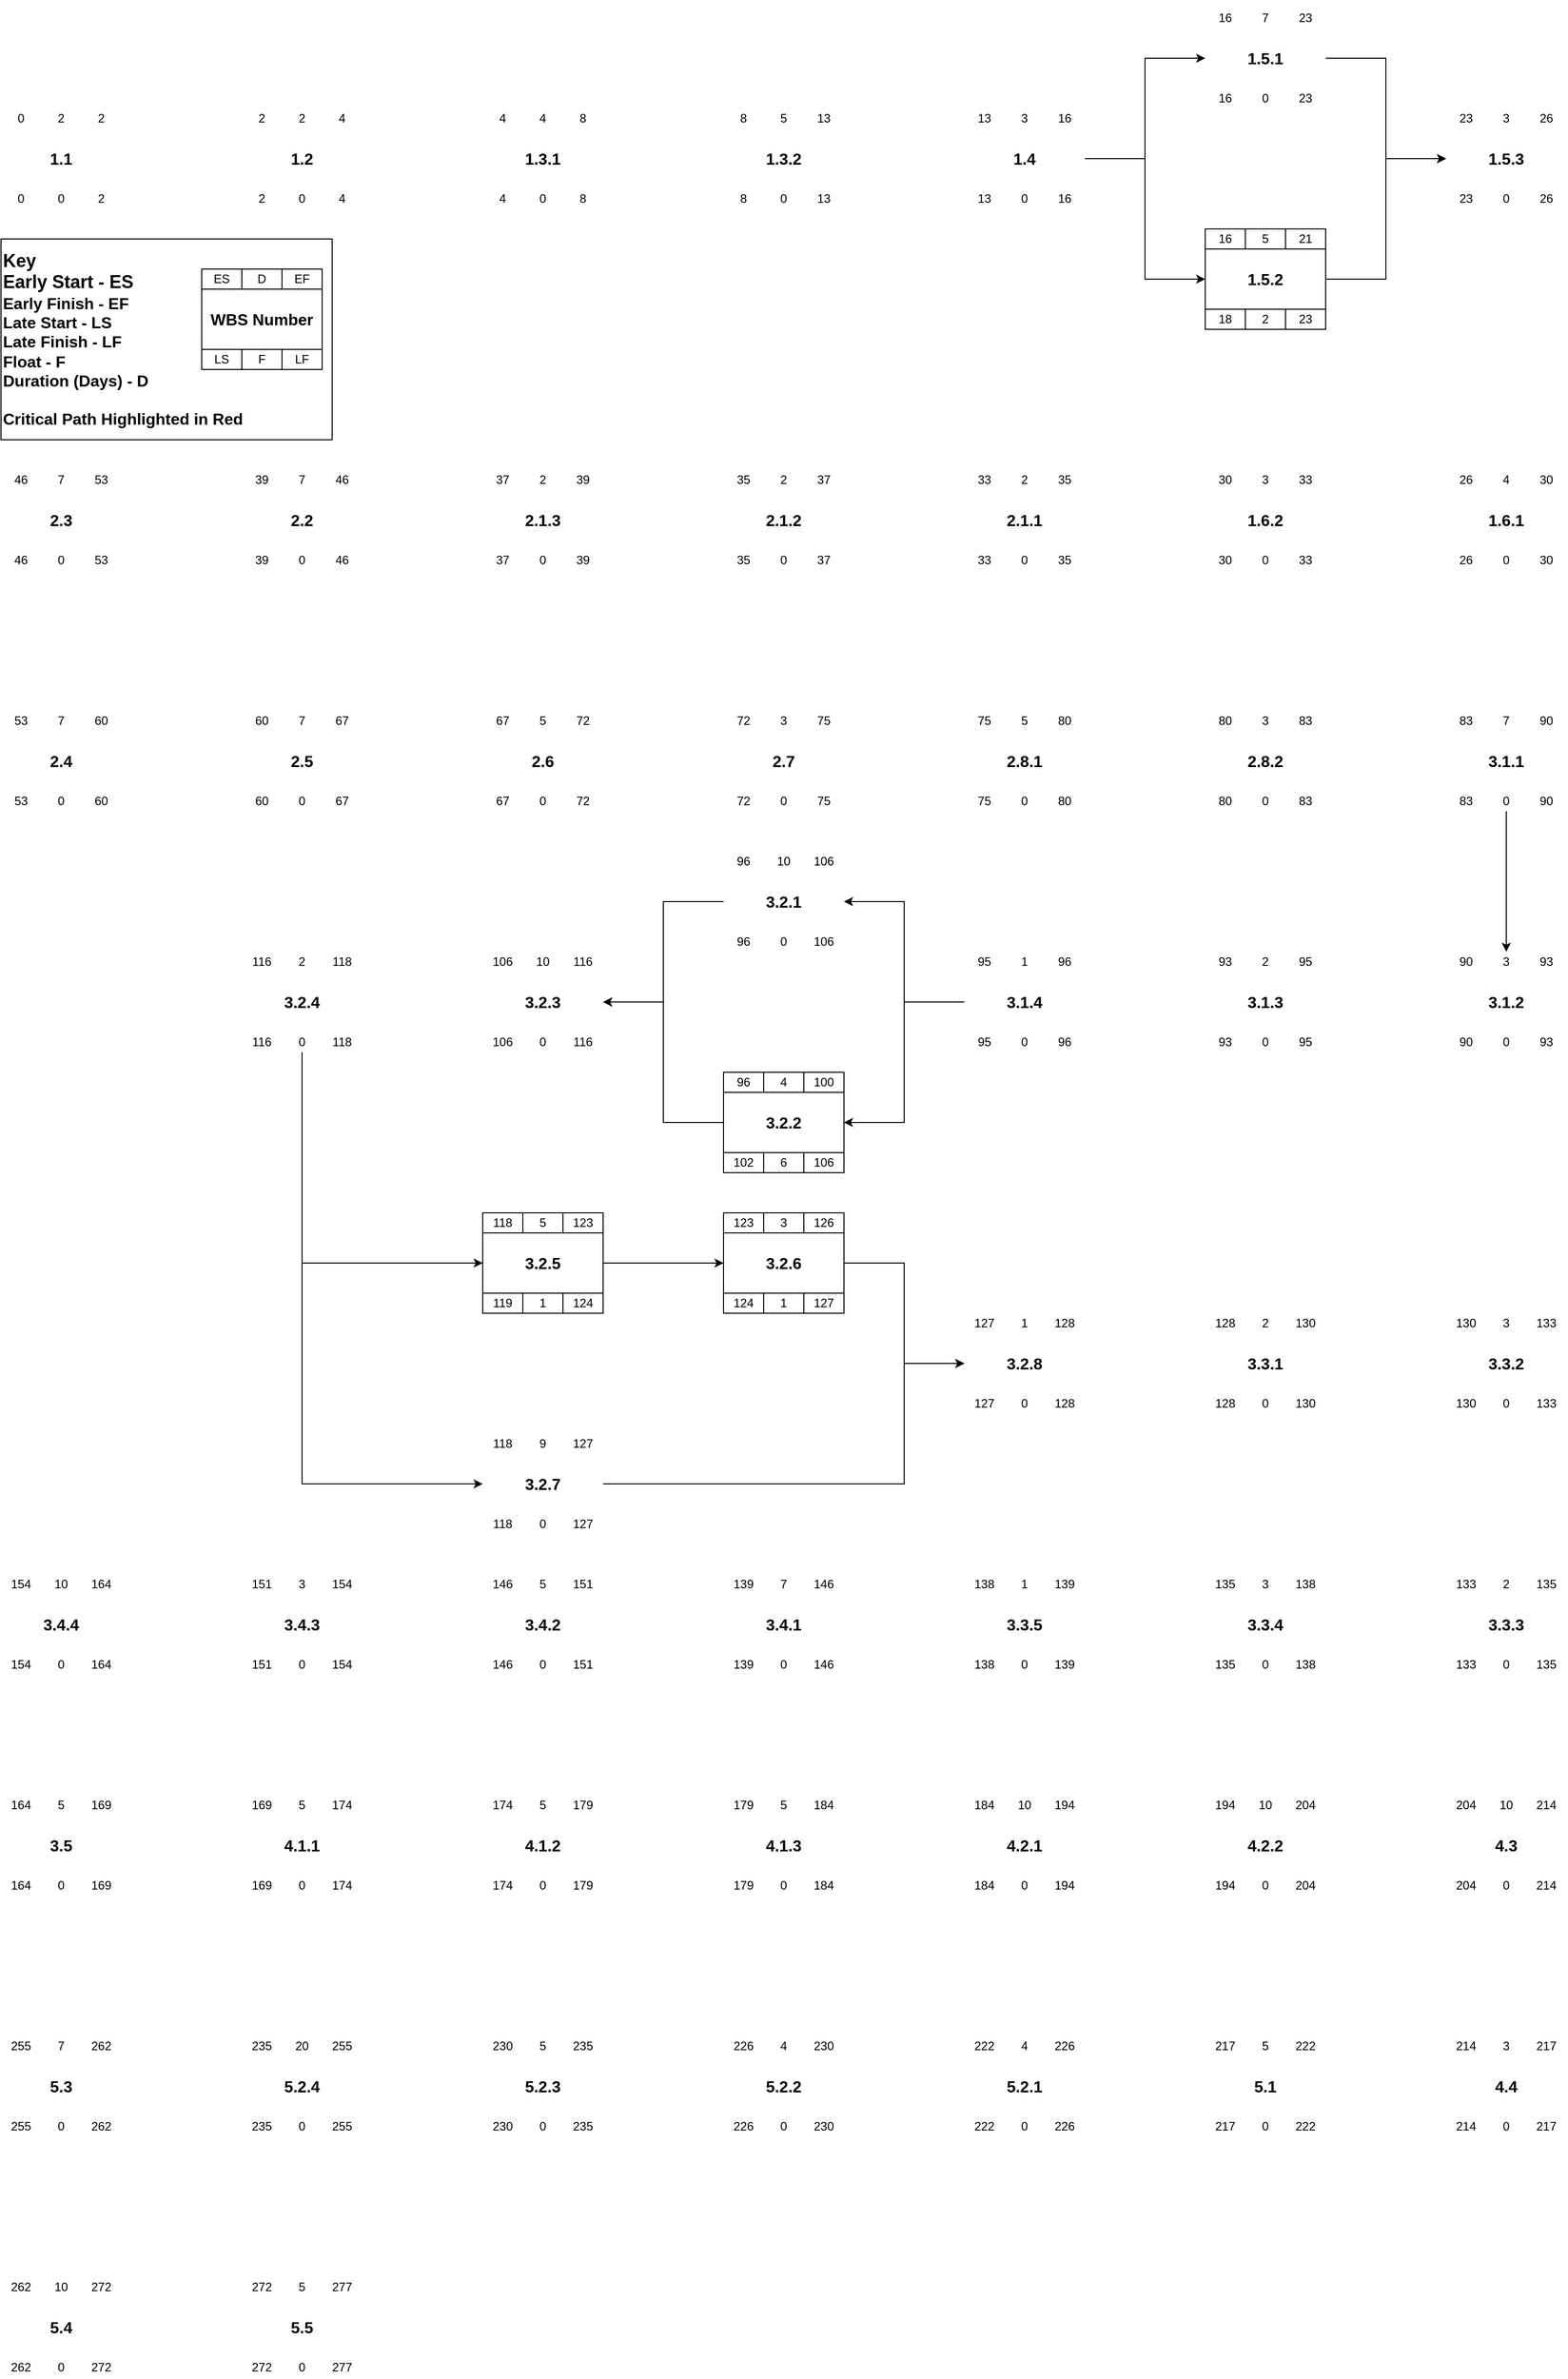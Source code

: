 <mxfile version="28.2.5">
  <diagram name="Page-1" id="-UG_emhSfTHQtcgu8o9z">
    <mxGraphModel dx="1018" dy="470" grid="1" gridSize="10" guides="1" tooltips="1" connect="1" arrows="1" fold="1" page="1" pageScale="1" pageWidth="850" pageHeight="1100" math="0" shadow="0">
      <root>
        <mxCell id="0" />
        <mxCell id="1" parent="0" />
        <mxCell id="bxG6T7_YVZRhOUYlfCPM-12" style="edgeStyle=orthogonalEdgeStyle;rounded=0;orthogonalLoop=1;jettySize=auto;html=1;exitX=1;exitY=0.5;exitDx=0;exitDy=0;entryX=0;entryY=0.5;entryDx=0;entryDy=0;" edge="1" parent="1" source="M6-bgXXWYcyRra1eUZJ4-72" target="bxG6T7_YVZRhOUYlfCPM-3">
          <mxGeometry relative="1" as="geometry" />
        </mxCell>
        <mxCell id="bxG6T7_YVZRhOUYlfCPM-209" style="edgeStyle=orthogonalEdgeStyle;rounded=0;orthogonalLoop=1;jettySize=auto;html=1;exitX=0;exitY=0.5;exitDx=0;exitDy=0;entryX=1;entryY=0.5;entryDx=0;entryDy=0;" edge="1" parent="1" source="bxG6T7_YVZRhOUYlfCPM-181" target="bxG6T7_YVZRhOUYlfCPM-201">
          <mxGeometry relative="1" as="geometry" />
        </mxCell>
        <mxCell id="bxG6T7_YVZRhOUYlfCPM-272" style="edgeStyle=orthogonalEdgeStyle;rounded=0;orthogonalLoop=1;jettySize=auto;html=1;exitX=1;exitY=0.5;exitDx=0;exitDy=0;entryX=0;entryY=0.5;entryDx=0;entryDy=0;" edge="1" parent="1" source="bxG6T7_YVZRhOUYlfCPM-241" target="bxG6T7_YVZRhOUYlfCPM-262">
          <mxGeometry relative="1" as="geometry" />
        </mxCell>
        <mxCell id="bxG6T7_YVZRhOUYlfCPM-258" style="edgeStyle=orthogonalEdgeStyle;rounded=0;orthogonalLoop=1;jettySize=auto;html=1;exitX=0.5;exitY=1;exitDx=0;exitDy=0;entryX=0;entryY=0.5;entryDx=0;entryDy=0;" edge="1" parent="1" source="bxG6T7_YVZRhOUYlfCPM-228" target="bxG6T7_YVZRhOUYlfCPM-232">
          <mxGeometry relative="1" as="geometry" />
        </mxCell>
        <mxCell id="M6-bgXXWYcyRra1eUZJ4-1" value="&lt;b&gt;&lt;font style=&quot;font-size: 18px;&quot;&gt;Key&lt;br&gt;Early Start - ES&lt;/font&gt;&lt;/b&gt;&lt;div&gt;&lt;b&gt;&lt;font size=&quot;3&quot;&gt;Early Finish - EF&lt;br&gt;&lt;/font&gt;&lt;/b&gt;&lt;div&gt;&lt;b&gt;&lt;font size=&quot;3&quot;&gt;Late Start - LS&lt;/font&gt;&lt;/b&gt;&lt;/div&gt;&lt;/div&gt;&lt;div&gt;&lt;b&gt;&lt;font size=&quot;3&quot;&gt;Late Finish - LF&lt;/font&gt;&lt;/b&gt;&lt;/div&gt;&lt;div&gt;&lt;b&gt;&lt;font size=&quot;3&quot;&gt;Float - F&lt;/font&gt;&lt;/b&gt;&lt;/div&gt;&lt;div&gt;&lt;b&gt;&lt;font size=&quot;3&quot;&gt;Duration (Days) - D&lt;/font&gt;&lt;/b&gt;&lt;/div&gt;&lt;div&gt;&lt;b&gt;&lt;font size=&quot;3&quot;&gt;&lt;br&gt;Critical Path Highlighted in Red&lt;/font&gt;&lt;/b&gt;&lt;/div&gt;" style="rounded=0;whiteSpace=wrap;html=1;align=left;" parent="1" vertex="1">
          <mxGeometry y="330" width="330" height="200" as="geometry" />
        </mxCell>
        <mxCell id="M6-bgXXWYcyRra1eUZJ4-12" value="" style="group" parent="1" vertex="1" connectable="0">
          <mxGeometry x="200" y="360" width="120" height="100" as="geometry" />
        </mxCell>
        <mxCell id="M6-bgXXWYcyRra1eUZJ4-2" value="&lt;font size=&quot;3&quot;&gt;&lt;b&gt;WBS Number&lt;/b&gt;&lt;/font&gt;" style="rounded=0;whiteSpace=wrap;html=1;" parent="M6-bgXXWYcyRra1eUZJ4-12" vertex="1">
          <mxGeometry width="120" height="100" as="geometry" />
        </mxCell>
        <mxCell id="M6-bgXXWYcyRra1eUZJ4-5" value="ES" style="rounded=0;whiteSpace=wrap;html=1;" parent="M6-bgXXWYcyRra1eUZJ4-12" vertex="1">
          <mxGeometry width="40" height="20" as="geometry" />
        </mxCell>
        <mxCell id="M6-bgXXWYcyRra1eUZJ4-7" value="D" style="rounded=0;whiteSpace=wrap;html=1;" parent="M6-bgXXWYcyRra1eUZJ4-12" vertex="1">
          <mxGeometry x="40" width="40" height="20" as="geometry" />
        </mxCell>
        <mxCell id="M6-bgXXWYcyRra1eUZJ4-8" value="EF" style="rounded=0;whiteSpace=wrap;html=1;" parent="M6-bgXXWYcyRra1eUZJ4-12" vertex="1">
          <mxGeometry x="80" width="40" height="20" as="geometry" />
        </mxCell>
        <mxCell id="M6-bgXXWYcyRra1eUZJ4-9" value="LS" style="rounded=0;whiteSpace=wrap;html=1;" parent="M6-bgXXWYcyRra1eUZJ4-12" vertex="1">
          <mxGeometry y="80" width="40" height="20" as="geometry" />
        </mxCell>
        <mxCell id="M6-bgXXWYcyRra1eUZJ4-10" value="F" style="rounded=0;whiteSpace=wrap;html=1;" parent="M6-bgXXWYcyRra1eUZJ4-12" vertex="1">
          <mxGeometry x="40" y="80" width="40" height="20" as="geometry" />
        </mxCell>
        <mxCell id="M6-bgXXWYcyRra1eUZJ4-11" value="LF" style="rounded=0;whiteSpace=wrap;html=1;" parent="M6-bgXXWYcyRra1eUZJ4-12" vertex="1">
          <mxGeometry x="80" y="80" width="40" height="20" as="geometry" />
        </mxCell>
        <mxCell id="M6-bgXXWYcyRra1eUZJ4-13" value="" style="group;strokeColor=light-dark(transparent,#FF0700);" parent="1" vertex="1" connectable="0">
          <mxGeometry y="200" width="120" height="100" as="geometry" />
        </mxCell>
        <mxCell id="M6-bgXXWYcyRra1eUZJ4-14" value="&lt;font size=&quot;3&quot;&gt;&lt;b&gt;1.1&lt;/b&gt;&lt;/font&gt;" style="rounded=0;whiteSpace=wrap;html=1;strokeColor=light-dark(transparent,#FF0700);" parent="M6-bgXXWYcyRra1eUZJ4-13" vertex="1">
          <mxGeometry width="120" height="100" as="geometry" />
        </mxCell>
        <mxCell id="M6-bgXXWYcyRra1eUZJ4-15" value="0" style="rounded=0;whiteSpace=wrap;html=1;strokeColor=light-dark(transparent,#FF0700);" parent="M6-bgXXWYcyRra1eUZJ4-13" vertex="1">
          <mxGeometry width="40" height="20" as="geometry" />
        </mxCell>
        <mxCell id="M6-bgXXWYcyRra1eUZJ4-16" value="2" style="rounded=0;whiteSpace=wrap;html=1;strokeColor=light-dark(transparent,#FF0700);" parent="M6-bgXXWYcyRra1eUZJ4-13" vertex="1">
          <mxGeometry x="40" width="40" height="20" as="geometry" />
        </mxCell>
        <mxCell id="M6-bgXXWYcyRra1eUZJ4-17" value="2" style="rounded=0;whiteSpace=wrap;html=1;strokeColor=light-dark(transparent,#FF0700);" parent="M6-bgXXWYcyRra1eUZJ4-13" vertex="1">
          <mxGeometry x="80" width="40" height="20" as="geometry" />
        </mxCell>
        <mxCell id="M6-bgXXWYcyRra1eUZJ4-18" value="0" style="rounded=0;whiteSpace=wrap;html=1;strokeColor=light-dark(transparent,#FF0700);" parent="M6-bgXXWYcyRra1eUZJ4-13" vertex="1">
          <mxGeometry y="80" width="40" height="20" as="geometry" />
        </mxCell>
        <mxCell id="M6-bgXXWYcyRra1eUZJ4-19" value="0" style="rounded=0;whiteSpace=wrap;html=1;strokeColor=light-dark(transparent,#FF0700);" parent="M6-bgXXWYcyRra1eUZJ4-13" vertex="1">
          <mxGeometry x="40" y="80" width="40" height="20" as="geometry" />
        </mxCell>
        <mxCell id="M6-bgXXWYcyRra1eUZJ4-20" value="2" style="rounded=0;whiteSpace=wrap;html=1;strokeColor=light-dark(transparent,#FF0700);" parent="M6-bgXXWYcyRra1eUZJ4-13" vertex="1">
          <mxGeometry x="80" y="80" width="40" height="20" as="geometry" />
        </mxCell>
        <mxCell id="M6-bgXXWYcyRra1eUZJ4-21" value="" style="group;strokeColor=light-dark(transparent,#FF0700);" parent="1" vertex="1" connectable="0">
          <mxGeometry x="240" y="200" width="120" height="100" as="geometry" />
        </mxCell>
        <mxCell id="M6-bgXXWYcyRra1eUZJ4-22" value="&lt;font size=&quot;3&quot;&gt;&lt;b&gt;1.2&lt;/b&gt;&lt;/font&gt;" style="rounded=0;whiteSpace=wrap;html=1;strokeColor=light-dark(transparent,#FF0700);" parent="M6-bgXXWYcyRra1eUZJ4-21" vertex="1">
          <mxGeometry width="120" height="100" as="geometry" />
        </mxCell>
        <mxCell id="M6-bgXXWYcyRra1eUZJ4-23" value="2" style="rounded=0;whiteSpace=wrap;html=1;strokeColor=light-dark(transparent,#FF0700);" parent="M6-bgXXWYcyRra1eUZJ4-21" vertex="1">
          <mxGeometry width="40" height="20" as="geometry" />
        </mxCell>
        <mxCell id="M6-bgXXWYcyRra1eUZJ4-24" value="2" style="rounded=0;whiteSpace=wrap;html=1;strokeColor=light-dark(transparent,#FF0700);" parent="M6-bgXXWYcyRra1eUZJ4-21" vertex="1">
          <mxGeometry x="40" width="40" height="20" as="geometry" />
        </mxCell>
        <mxCell id="M6-bgXXWYcyRra1eUZJ4-25" value="4" style="rounded=0;whiteSpace=wrap;html=1;strokeColor=light-dark(transparent,#FF0700);" parent="M6-bgXXWYcyRra1eUZJ4-21" vertex="1">
          <mxGeometry x="80" width="40" height="20" as="geometry" />
        </mxCell>
        <mxCell id="M6-bgXXWYcyRra1eUZJ4-26" value="2" style="rounded=0;whiteSpace=wrap;html=1;strokeColor=light-dark(transparent,#FF0700);" parent="M6-bgXXWYcyRra1eUZJ4-21" vertex="1">
          <mxGeometry y="80" width="40" height="20" as="geometry" />
        </mxCell>
        <mxCell id="M6-bgXXWYcyRra1eUZJ4-27" value="0" style="rounded=0;whiteSpace=wrap;html=1;strokeColor=light-dark(transparent,#FF0700);" parent="M6-bgXXWYcyRra1eUZJ4-21" vertex="1">
          <mxGeometry x="40" y="80" width="40" height="20" as="geometry" />
        </mxCell>
        <mxCell id="M6-bgXXWYcyRra1eUZJ4-28" value="4" style="rounded=0;whiteSpace=wrap;html=1;strokeColor=light-dark(transparent,#FF0700);" parent="M6-bgXXWYcyRra1eUZJ4-21" vertex="1">
          <mxGeometry x="80" y="80" width="40" height="20" as="geometry" />
        </mxCell>
        <mxCell id="M6-bgXXWYcyRra1eUZJ4-29" value="" style="group;strokeColor=light-dark(transparent,#FF0700);" parent="1" vertex="1" connectable="0">
          <mxGeometry x="480" y="200" width="120" height="100" as="geometry" />
        </mxCell>
        <mxCell id="M6-bgXXWYcyRra1eUZJ4-30" value="&lt;font size=&quot;3&quot;&gt;&lt;b&gt;1.3.1&lt;/b&gt;&lt;/font&gt;" style="rounded=0;whiteSpace=wrap;html=1;strokeColor=light-dark(transparent,#FF0700);" parent="M6-bgXXWYcyRra1eUZJ4-29" vertex="1">
          <mxGeometry width="120" height="100" as="geometry" />
        </mxCell>
        <mxCell id="M6-bgXXWYcyRra1eUZJ4-31" value="4" style="rounded=0;whiteSpace=wrap;html=1;strokeColor=light-dark(transparent,#FF0700);" parent="M6-bgXXWYcyRra1eUZJ4-29" vertex="1">
          <mxGeometry width="40" height="20" as="geometry" />
        </mxCell>
        <mxCell id="M6-bgXXWYcyRra1eUZJ4-32" value="4" style="rounded=0;whiteSpace=wrap;html=1;strokeColor=light-dark(transparent,#FF0700);" parent="M6-bgXXWYcyRra1eUZJ4-29" vertex="1">
          <mxGeometry x="40" width="40" height="20" as="geometry" />
        </mxCell>
        <mxCell id="M6-bgXXWYcyRra1eUZJ4-33" value="8" style="rounded=0;whiteSpace=wrap;html=1;strokeColor=light-dark(transparent,#FF0700);" parent="M6-bgXXWYcyRra1eUZJ4-29" vertex="1">
          <mxGeometry x="80" width="40" height="20" as="geometry" />
        </mxCell>
        <mxCell id="M6-bgXXWYcyRra1eUZJ4-34" value="4" style="rounded=0;whiteSpace=wrap;html=1;strokeColor=light-dark(transparent,#FF0700);" parent="M6-bgXXWYcyRra1eUZJ4-29" vertex="1">
          <mxGeometry y="80" width="40" height="20" as="geometry" />
        </mxCell>
        <mxCell id="M6-bgXXWYcyRra1eUZJ4-35" value="0" style="rounded=0;whiteSpace=wrap;html=1;strokeColor=light-dark(transparent,#FF0700);" parent="M6-bgXXWYcyRra1eUZJ4-29" vertex="1">
          <mxGeometry x="40" y="80" width="40" height="20" as="geometry" />
        </mxCell>
        <mxCell id="M6-bgXXWYcyRra1eUZJ4-36" value="8" style="rounded=0;whiteSpace=wrap;html=1;strokeColor=light-dark(transparent,#FF0700);" parent="M6-bgXXWYcyRra1eUZJ4-29" vertex="1">
          <mxGeometry x="80" y="80" width="40" height="20" as="geometry" />
        </mxCell>
        <mxCell id="M6-bgXXWYcyRra1eUZJ4-37" value="" style="group;strokeColor=light-dark(transparent,#FF0700);" parent="1" vertex="1" connectable="0">
          <mxGeometry x="720" y="200" width="120" height="100" as="geometry" />
        </mxCell>
        <mxCell id="M6-bgXXWYcyRra1eUZJ4-38" value="&lt;font size=&quot;3&quot;&gt;&lt;b&gt;1.3.2&lt;/b&gt;&lt;/font&gt;" style="rounded=0;whiteSpace=wrap;html=1;strokeColor=light-dark(transparent,#FF0700);" parent="M6-bgXXWYcyRra1eUZJ4-37" vertex="1">
          <mxGeometry width="120" height="100" as="geometry" />
        </mxCell>
        <mxCell id="M6-bgXXWYcyRra1eUZJ4-39" value="8" style="rounded=0;whiteSpace=wrap;html=1;strokeColor=light-dark(transparent,#FF0700);" parent="M6-bgXXWYcyRra1eUZJ4-37" vertex="1">
          <mxGeometry width="40" height="20" as="geometry" />
        </mxCell>
        <mxCell id="M6-bgXXWYcyRra1eUZJ4-40" value="5" style="rounded=0;whiteSpace=wrap;html=1;strokeColor=light-dark(transparent,#FF0700);" parent="M6-bgXXWYcyRra1eUZJ4-37" vertex="1">
          <mxGeometry x="40" width="40" height="20" as="geometry" />
        </mxCell>
        <mxCell id="M6-bgXXWYcyRra1eUZJ4-41" value="13" style="rounded=0;whiteSpace=wrap;html=1;strokeColor=light-dark(transparent,#FF0700);" parent="M6-bgXXWYcyRra1eUZJ4-37" vertex="1">
          <mxGeometry x="80" width="40" height="20" as="geometry" />
        </mxCell>
        <mxCell id="M6-bgXXWYcyRra1eUZJ4-42" value="8" style="rounded=0;whiteSpace=wrap;html=1;strokeColor=light-dark(transparent,#FF0700);" parent="M6-bgXXWYcyRra1eUZJ4-37" vertex="1">
          <mxGeometry y="80" width="40" height="20" as="geometry" />
        </mxCell>
        <mxCell id="M6-bgXXWYcyRra1eUZJ4-43" value="0" style="rounded=0;whiteSpace=wrap;html=1;strokeColor=light-dark(transparent,#FF0700);" parent="M6-bgXXWYcyRra1eUZJ4-37" vertex="1">
          <mxGeometry x="40" y="80" width="40" height="20" as="geometry" />
        </mxCell>
        <mxCell id="M6-bgXXWYcyRra1eUZJ4-44" value="13" style="rounded=0;whiteSpace=wrap;html=1;strokeColor=light-dark(transparent,#FF0700);" parent="M6-bgXXWYcyRra1eUZJ4-37" vertex="1">
          <mxGeometry x="80" y="80" width="40" height="20" as="geometry" />
        </mxCell>
        <mxCell id="M6-bgXXWYcyRra1eUZJ4-45" value="" style="group;strokeColor=light-dark(transparent,#FF0700);" parent="1" vertex="1" connectable="0">
          <mxGeometry x="960" y="200" width="120" height="100" as="geometry" />
        </mxCell>
        <mxCell id="M6-bgXXWYcyRra1eUZJ4-46" value="&lt;font size=&quot;3&quot;&gt;&lt;b&gt;1.4&lt;/b&gt;&lt;/font&gt;" style="rounded=0;whiteSpace=wrap;html=1;strokeColor=light-dark(transparent,#FF0700);" parent="M6-bgXXWYcyRra1eUZJ4-45" vertex="1">
          <mxGeometry width="120" height="100" as="geometry" />
        </mxCell>
        <mxCell id="M6-bgXXWYcyRra1eUZJ4-47" value="13" style="rounded=0;whiteSpace=wrap;html=1;strokeColor=light-dark(transparent,#FF0700);" parent="M6-bgXXWYcyRra1eUZJ4-45" vertex="1">
          <mxGeometry width="40" height="20" as="geometry" />
        </mxCell>
        <mxCell id="M6-bgXXWYcyRra1eUZJ4-53" style="edgeStyle=orthogonalEdgeStyle;rounded=0;orthogonalLoop=1;jettySize=auto;html=1;exitX=0.25;exitY=0;exitDx=0;exitDy=0;strokeColor=light-dark(transparent,#FF0700);" parent="M6-bgXXWYcyRra1eUZJ4-45" source="M6-bgXXWYcyRra1eUZJ4-48" edge="1">
          <mxGeometry relative="1" as="geometry">
            <mxPoint x="50" y="10" as="targetPoint" />
          </mxGeometry>
        </mxCell>
        <mxCell id="M6-bgXXWYcyRra1eUZJ4-48" value="3" style="rounded=0;whiteSpace=wrap;html=1;strokeColor=light-dark(transparent,#FF0700);" parent="M6-bgXXWYcyRra1eUZJ4-45" vertex="1">
          <mxGeometry x="40" width="40" height="20" as="geometry" />
        </mxCell>
        <mxCell id="M6-bgXXWYcyRra1eUZJ4-49" value="16" style="rounded=0;whiteSpace=wrap;html=1;strokeColor=light-dark(transparent,#FF0700);" parent="M6-bgXXWYcyRra1eUZJ4-45" vertex="1">
          <mxGeometry x="80" width="40" height="20" as="geometry" />
        </mxCell>
        <mxCell id="M6-bgXXWYcyRra1eUZJ4-50" value="13" style="rounded=0;whiteSpace=wrap;html=1;strokeColor=light-dark(transparent,#FF0700);" parent="M6-bgXXWYcyRra1eUZJ4-45" vertex="1">
          <mxGeometry y="80" width="40" height="20" as="geometry" />
        </mxCell>
        <mxCell id="M6-bgXXWYcyRra1eUZJ4-51" value="0" style="rounded=0;whiteSpace=wrap;html=1;strokeColor=light-dark(transparent,#FF0700);" parent="M6-bgXXWYcyRra1eUZJ4-45" vertex="1">
          <mxGeometry x="40" y="80" width="40" height="20" as="geometry" />
        </mxCell>
        <mxCell id="M6-bgXXWYcyRra1eUZJ4-52" value="16" style="rounded=0;whiteSpace=wrap;html=1;strokeColor=light-dark(transparent,#FF0700);" parent="M6-bgXXWYcyRra1eUZJ4-45" vertex="1">
          <mxGeometry x="80" y="80" width="40" height="20" as="geometry" />
        </mxCell>
        <mxCell id="M6-bgXXWYcyRra1eUZJ4-54" style="edgeStyle=orthogonalEdgeStyle;rounded=0;orthogonalLoop=1;jettySize=auto;html=1;exitX=1;exitY=0.5;exitDx=0;exitDy=0;entryX=0;entryY=0.5;entryDx=0;entryDy=0;strokeColor=light-dark(transparent,#FF0700);" parent="1" source="M6-bgXXWYcyRra1eUZJ4-14" target="M6-bgXXWYcyRra1eUZJ4-22" edge="1">
          <mxGeometry relative="1" as="geometry" />
        </mxCell>
        <mxCell id="M6-bgXXWYcyRra1eUZJ4-55" style="edgeStyle=orthogonalEdgeStyle;rounded=0;orthogonalLoop=1;jettySize=auto;html=1;exitX=1;exitY=0.5;exitDx=0;exitDy=0;entryX=0;entryY=0.5;entryDx=0;entryDy=0;strokeColor=light-dark(transparent,#FF0700);" parent="1" source="M6-bgXXWYcyRra1eUZJ4-22" target="M6-bgXXWYcyRra1eUZJ4-30" edge="1">
          <mxGeometry relative="1" as="geometry" />
        </mxCell>
        <mxCell id="M6-bgXXWYcyRra1eUZJ4-56" style="edgeStyle=orthogonalEdgeStyle;rounded=0;orthogonalLoop=1;jettySize=auto;html=1;exitX=1;exitY=0.5;exitDx=0;exitDy=0;entryX=0;entryY=0.5;entryDx=0;entryDy=0;strokeColor=light-dark(transparent,#FF0700);" parent="1" source="M6-bgXXWYcyRra1eUZJ4-30" target="M6-bgXXWYcyRra1eUZJ4-38" edge="1">
          <mxGeometry relative="1" as="geometry" />
        </mxCell>
        <mxCell id="M6-bgXXWYcyRra1eUZJ4-57" style="edgeStyle=orthogonalEdgeStyle;rounded=0;orthogonalLoop=1;jettySize=auto;html=1;exitX=1;exitY=0.5;exitDx=0;exitDy=0;entryX=0;entryY=0.5;entryDx=0;entryDy=0;strokeColor=light-dark(transparent,#FF0700);" parent="1" source="M6-bgXXWYcyRra1eUZJ4-38" target="M6-bgXXWYcyRra1eUZJ4-46" edge="1">
          <mxGeometry relative="1" as="geometry" />
        </mxCell>
        <mxCell id="M6-bgXXWYcyRra1eUZJ4-59" value="" style="group;strokeColor=light-dark(transparent,#FF0700);" parent="1" vertex="1" connectable="0">
          <mxGeometry x="1200" y="100" width="120" height="100" as="geometry" />
        </mxCell>
        <mxCell id="M6-bgXXWYcyRra1eUZJ4-60" value="&lt;font size=&quot;3&quot;&gt;&lt;b&gt;1.5.1&lt;/b&gt;&lt;/font&gt;" style="rounded=0;whiteSpace=wrap;html=1;strokeColor=light-dark(transparent,#FF0700);" parent="M6-bgXXWYcyRra1eUZJ4-59" vertex="1">
          <mxGeometry width="120" height="100" as="geometry" />
        </mxCell>
        <mxCell id="M6-bgXXWYcyRra1eUZJ4-61" value="16" style="rounded=0;whiteSpace=wrap;html=1;strokeColor=light-dark(transparent,#FF0700);" parent="M6-bgXXWYcyRra1eUZJ4-59" vertex="1">
          <mxGeometry width="40" height="20" as="geometry" />
        </mxCell>
        <mxCell id="M6-bgXXWYcyRra1eUZJ4-62" style="edgeStyle=orthogonalEdgeStyle;rounded=0;orthogonalLoop=1;jettySize=auto;html=1;exitX=0.25;exitY=0;exitDx=0;exitDy=0;strokeColor=light-dark(transparent,#FF0700);" parent="M6-bgXXWYcyRra1eUZJ4-59" source="M6-bgXXWYcyRra1eUZJ4-63" edge="1">
          <mxGeometry relative="1" as="geometry">
            <mxPoint x="50" y="10" as="targetPoint" />
          </mxGeometry>
        </mxCell>
        <mxCell id="M6-bgXXWYcyRra1eUZJ4-63" value="7" style="rounded=0;whiteSpace=wrap;html=1;strokeColor=light-dark(transparent,#FF0700);" parent="M6-bgXXWYcyRra1eUZJ4-59" vertex="1">
          <mxGeometry x="40" width="40" height="20" as="geometry" />
        </mxCell>
        <mxCell id="M6-bgXXWYcyRra1eUZJ4-64" value="23" style="rounded=0;whiteSpace=wrap;html=1;strokeColor=light-dark(transparent,#FF0700);" parent="M6-bgXXWYcyRra1eUZJ4-59" vertex="1">
          <mxGeometry x="80" width="40" height="20" as="geometry" />
        </mxCell>
        <mxCell id="M6-bgXXWYcyRra1eUZJ4-65" value="16" style="rounded=0;whiteSpace=wrap;html=1;strokeColor=light-dark(transparent,#FF0700);" parent="M6-bgXXWYcyRra1eUZJ4-59" vertex="1">
          <mxGeometry y="80" width="40" height="20" as="geometry" />
        </mxCell>
        <mxCell id="M6-bgXXWYcyRra1eUZJ4-66" value="0" style="rounded=0;whiteSpace=wrap;html=1;strokeColor=light-dark(transparent,#FF0700);" parent="M6-bgXXWYcyRra1eUZJ4-59" vertex="1">
          <mxGeometry x="40" y="80" width="40" height="20" as="geometry" />
        </mxCell>
        <mxCell id="M6-bgXXWYcyRra1eUZJ4-67" value="23" style="rounded=0;whiteSpace=wrap;html=1;strokeColor=light-dark(transparent,#FF0700);" parent="M6-bgXXWYcyRra1eUZJ4-59" vertex="1">
          <mxGeometry x="80" y="80" width="40" height="20" as="geometry" />
        </mxCell>
        <mxCell id="M6-bgXXWYcyRra1eUZJ4-71" value="" style="group" parent="1" vertex="1" connectable="0">
          <mxGeometry x="1200" y="320" width="120" height="100" as="geometry" />
        </mxCell>
        <mxCell id="M6-bgXXWYcyRra1eUZJ4-72" value="&lt;font size=&quot;3&quot;&gt;&lt;b&gt;1.5.2&lt;/b&gt;&lt;/font&gt;" style="rounded=0;whiteSpace=wrap;html=1;" parent="M6-bgXXWYcyRra1eUZJ4-71" vertex="1">
          <mxGeometry width="120" height="100" as="geometry" />
        </mxCell>
        <mxCell id="M6-bgXXWYcyRra1eUZJ4-73" value="16" style="rounded=0;whiteSpace=wrap;html=1;" parent="M6-bgXXWYcyRra1eUZJ4-71" vertex="1">
          <mxGeometry width="40" height="20" as="geometry" />
        </mxCell>
        <mxCell id="M6-bgXXWYcyRra1eUZJ4-74" style="edgeStyle=orthogonalEdgeStyle;rounded=0;orthogonalLoop=1;jettySize=auto;html=1;exitX=0.25;exitY=0;exitDx=0;exitDy=0;" parent="M6-bgXXWYcyRra1eUZJ4-71" source="M6-bgXXWYcyRra1eUZJ4-75" edge="1">
          <mxGeometry relative="1" as="geometry">
            <mxPoint x="50" y="10" as="targetPoint" />
          </mxGeometry>
        </mxCell>
        <mxCell id="M6-bgXXWYcyRra1eUZJ4-75" value="5" style="rounded=0;whiteSpace=wrap;html=1;" parent="M6-bgXXWYcyRra1eUZJ4-71" vertex="1">
          <mxGeometry x="40" width="40" height="20" as="geometry" />
        </mxCell>
        <mxCell id="M6-bgXXWYcyRra1eUZJ4-76" value="21" style="rounded=0;whiteSpace=wrap;html=1;" parent="M6-bgXXWYcyRra1eUZJ4-71" vertex="1">
          <mxGeometry x="80" width="40" height="20" as="geometry" />
        </mxCell>
        <mxCell id="M6-bgXXWYcyRra1eUZJ4-77" value="18" style="rounded=0;whiteSpace=wrap;html=1;" parent="M6-bgXXWYcyRra1eUZJ4-71" vertex="1">
          <mxGeometry y="80" width="40" height="20" as="geometry" />
        </mxCell>
        <mxCell id="M6-bgXXWYcyRra1eUZJ4-78" value="2" style="rounded=0;whiteSpace=wrap;html=1;" parent="M6-bgXXWYcyRra1eUZJ4-71" vertex="1">
          <mxGeometry x="40" y="80" width="40" height="20" as="geometry" />
        </mxCell>
        <mxCell id="M6-bgXXWYcyRra1eUZJ4-79" value="23" style="rounded=0;whiteSpace=wrap;html=1;" parent="M6-bgXXWYcyRra1eUZJ4-71" vertex="1">
          <mxGeometry x="80" y="80" width="40" height="20" as="geometry" />
        </mxCell>
        <mxCell id="M6-bgXXWYcyRra1eUZJ4-80" style="edgeStyle=orthogonalEdgeStyle;rounded=0;orthogonalLoop=1;jettySize=auto;html=1;exitX=1;exitY=0.5;exitDx=0;exitDy=0;entryX=0;entryY=0.5;entryDx=0;entryDy=0;" parent="1" source="M6-bgXXWYcyRra1eUZJ4-46" target="M6-bgXXWYcyRra1eUZJ4-72" edge="1">
          <mxGeometry relative="1" as="geometry" />
        </mxCell>
        <mxCell id="bxG6T7_YVZRhOUYlfCPM-2" value="" style="group;strokeColor=light-dark(transparent,#FF0700);" vertex="1" connectable="0" parent="1">
          <mxGeometry x="1440" y="200" width="120" height="100" as="geometry" />
        </mxCell>
        <mxCell id="bxG6T7_YVZRhOUYlfCPM-3" value="&lt;font size=&quot;3&quot;&gt;&lt;b&gt;1.5.3&lt;/b&gt;&lt;/font&gt;" style="rounded=0;whiteSpace=wrap;html=1;strokeColor=light-dark(transparent,#FF0700);" vertex="1" parent="bxG6T7_YVZRhOUYlfCPM-2">
          <mxGeometry width="120" height="100" as="geometry" />
        </mxCell>
        <mxCell id="bxG6T7_YVZRhOUYlfCPM-4" value="23" style="rounded=0;whiteSpace=wrap;html=1;strokeColor=light-dark(transparent,#FF0700);" vertex="1" parent="bxG6T7_YVZRhOUYlfCPM-2">
          <mxGeometry width="40" height="20" as="geometry" />
        </mxCell>
        <mxCell id="bxG6T7_YVZRhOUYlfCPM-5" style="edgeStyle=orthogonalEdgeStyle;rounded=0;orthogonalLoop=1;jettySize=auto;html=1;exitX=0.25;exitY=0;exitDx=0;exitDy=0;strokeColor=light-dark(transparent,#FF0700);" edge="1" parent="bxG6T7_YVZRhOUYlfCPM-2" source="bxG6T7_YVZRhOUYlfCPM-6">
          <mxGeometry relative="1" as="geometry">
            <mxPoint x="50" y="10" as="targetPoint" />
          </mxGeometry>
        </mxCell>
        <mxCell id="bxG6T7_YVZRhOUYlfCPM-6" value="3" style="rounded=0;whiteSpace=wrap;html=1;strokeColor=light-dark(transparent,#FF0700);" vertex="1" parent="bxG6T7_YVZRhOUYlfCPM-2">
          <mxGeometry x="40" width="40" height="20" as="geometry" />
        </mxCell>
        <mxCell id="bxG6T7_YVZRhOUYlfCPM-7" value="26" style="rounded=0;whiteSpace=wrap;html=1;strokeColor=light-dark(transparent,#FF0700);" vertex="1" parent="bxG6T7_YVZRhOUYlfCPM-2">
          <mxGeometry x="80" width="40" height="20" as="geometry" />
        </mxCell>
        <mxCell id="bxG6T7_YVZRhOUYlfCPM-8" value="23" style="rounded=0;whiteSpace=wrap;html=1;strokeColor=light-dark(transparent,#FF0700);" vertex="1" parent="bxG6T7_YVZRhOUYlfCPM-2">
          <mxGeometry y="80" width="40" height="20" as="geometry" />
        </mxCell>
        <mxCell id="bxG6T7_YVZRhOUYlfCPM-9" value="0" style="rounded=0;whiteSpace=wrap;html=1;strokeColor=light-dark(transparent,#FF0700);" vertex="1" parent="bxG6T7_YVZRhOUYlfCPM-2">
          <mxGeometry x="40" y="80" width="40" height="20" as="geometry" />
        </mxCell>
        <mxCell id="bxG6T7_YVZRhOUYlfCPM-10" value="26" style="rounded=0;whiteSpace=wrap;html=1;strokeColor=light-dark(transparent,#FF0700);" vertex="1" parent="bxG6T7_YVZRhOUYlfCPM-2">
          <mxGeometry x="80" y="80" width="40" height="20" as="geometry" />
        </mxCell>
        <mxCell id="bxG6T7_YVZRhOUYlfCPM-17" value="" style="group;strokeColor=light-dark(transparent,#FF0700);" vertex="1" connectable="0" parent="1">
          <mxGeometry x="1440" y="560" width="120" height="100" as="geometry" />
        </mxCell>
        <mxCell id="bxG6T7_YVZRhOUYlfCPM-18" value="&lt;font size=&quot;3&quot;&gt;&lt;b&gt;1.6.1&lt;/b&gt;&lt;/font&gt;" style="rounded=0;whiteSpace=wrap;html=1;strokeColor=light-dark(transparent,#FF0700);" vertex="1" parent="bxG6T7_YVZRhOUYlfCPM-17">
          <mxGeometry width="120" height="100" as="geometry" />
        </mxCell>
        <mxCell id="bxG6T7_YVZRhOUYlfCPM-19" value="26" style="rounded=0;whiteSpace=wrap;html=1;strokeColor=light-dark(transparent,#FF0700);" vertex="1" parent="bxG6T7_YVZRhOUYlfCPM-17">
          <mxGeometry width="40" height="20" as="geometry" />
        </mxCell>
        <mxCell id="bxG6T7_YVZRhOUYlfCPM-20" style="edgeStyle=orthogonalEdgeStyle;rounded=0;orthogonalLoop=1;jettySize=auto;html=1;exitX=0.25;exitY=0;exitDx=0;exitDy=0;strokeColor=light-dark(transparent,#FF0700);" edge="1" parent="bxG6T7_YVZRhOUYlfCPM-17" source="bxG6T7_YVZRhOUYlfCPM-21">
          <mxGeometry relative="1" as="geometry">
            <mxPoint x="50" y="10" as="targetPoint" />
          </mxGeometry>
        </mxCell>
        <mxCell id="bxG6T7_YVZRhOUYlfCPM-21" value="4" style="rounded=0;whiteSpace=wrap;html=1;strokeColor=light-dark(transparent,#FF0700);" vertex="1" parent="bxG6T7_YVZRhOUYlfCPM-17">
          <mxGeometry x="40" width="40" height="20" as="geometry" />
        </mxCell>
        <mxCell id="bxG6T7_YVZRhOUYlfCPM-22" value="30" style="rounded=0;whiteSpace=wrap;html=1;strokeColor=light-dark(transparent,#FF0700);" vertex="1" parent="bxG6T7_YVZRhOUYlfCPM-17">
          <mxGeometry x="80" width="40" height="20" as="geometry" />
        </mxCell>
        <mxCell id="bxG6T7_YVZRhOUYlfCPM-23" value="26" style="rounded=0;whiteSpace=wrap;html=1;strokeColor=light-dark(transparent,#FF0700);" vertex="1" parent="bxG6T7_YVZRhOUYlfCPM-17">
          <mxGeometry y="80" width="40" height="20" as="geometry" />
        </mxCell>
        <mxCell id="bxG6T7_YVZRhOUYlfCPM-25" value="0" style="rounded=0;whiteSpace=wrap;html=1;strokeColor=light-dark(transparent,#FF0700);" vertex="1" parent="bxG6T7_YVZRhOUYlfCPM-17">
          <mxGeometry x="40" y="80" width="40" height="20" as="geometry" />
        </mxCell>
        <mxCell id="bxG6T7_YVZRhOUYlfCPM-26" value="30" style="rounded=0;whiteSpace=wrap;html=1;strokeColor=light-dark(transparent,#FF0700);" vertex="1" parent="bxG6T7_YVZRhOUYlfCPM-17">
          <mxGeometry x="80" y="80" width="40" height="20" as="geometry" />
        </mxCell>
        <mxCell id="bxG6T7_YVZRhOUYlfCPM-15" style="edgeStyle=orthogonalEdgeStyle;rounded=0;orthogonalLoop=1;jettySize=auto;html=1;exitX=0.5;exitY=1;exitDx=0;exitDy=0;entryX=0.5;entryY=0;entryDx=0;entryDy=0;strokeColor=light-dark(transparent,#FF0700);" edge="1" parent="1" source="bxG6T7_YVZRhOUYlfCPM-9" target="bxG6T7_YVZRhOUYlfCPM-21">
          <mxGeometry relative="1" as="geometry">
            <mxPoint x="1500" y="440" as="targetPoint" />
          </mxGeometry>
        </mxCell>
        <mxCell id="bxG6T7_YVZRhOUYlfCPM-29" value="" style="group;strokeColor=light-dark(transparent,#FF0700);" vertex="1" connectable="0" parent="1">
          <mxGeometry x="1200" y="560" width="120" height="100" as="geometry" />
        </mxCell>
        <mxCell id="bxG6T7_YVZRhOUYlfCPM-30" value="&lt;font size=&quot;3&quot;&gt;&lt;b&gt;1.6.2&lt;/b&gt;&lt;/font&gt;" style="rounded=0;whiteSpace=wrap;html=1;strokeColor=light-dark(transparent,#FF0700);" vertex="1" parent="bxG6T7_YVZRhOUYlfCPM-29">
          <mxGeometry width="120" height="100" as="geometry" />
        </mxCell>
        <mxCell id="bxG6T7_YVZRhOUYlfCPM-31" value="30" style="rounded=0;whiteSpace=wrap;html=1;strokeColor=light-dark(transparent,#FF0700);" vertex="1" parent="bxG6T7_YVZRhOUYlfCPM-29">
          <mxGeometry width="40" height="20" as="geometry" />
        </mxCell>
        <mxCell id="bxG6T7_YVZRhOUYlfCPM-32" style="edgeStyle=orthogonalEdgeStyle;rounded=0;orthogonalLoop=1;jettySize=auto;html=1;exitX=0.25;exitY=0;exitDx=0;exitDy=0;strokeColor=light-dark(transparent,#FF0700);" edge="1" parent="bxG6T7_YVZRhOUYlfCPM-29" source="bxG6T7_YVZRhOUYlfCPM-33">
          <mxGeometry relative="1" as="geometry">
            <mxPoint x="50" y="10" as="targetPoint" />
          </mxGeometry>
        </mxCell>
        <mxCell id="bxG6T7_YVZRhOUYlfCPM-33" value="3" style="rounded=0;whiteSpace=wrap;html=1;strokeColor=light-dark(transparent,#FF0700);" vertex="1" parent="bxG6T7_YVZRhOUYlfCPM-29">
          <mxGeometry x="40" width="40" height="20" as="geometry" />
        </mxCell>
        <mxCell id="bxG6T7_YVZRhOUYlfCPM-34" value="33" style="rounded=0;whiteSpace=wrap;html=1;strokeColor=light-dark(transparent,#FF0700);" vertex="1" parent="bxG6T7_YVZRhOUYlfCPM-29">
          <mxGeometry x="80" width="40" height="20" as="geometry" />
        </mxCell>
        <mxCell id="bxG6T7_YVZRhOUYlfCPM-35" value="30" style="rounded=0;whiteSpace=wrap;html=1;strokeColor=light-dark(transparent,#FF0700);" vertex="1" parent="bxG6T7_YVZRhOUYlfCPM-29">
          <mxGeometry y="80" width="40" height="20" as="geometry" />
        </mxCell>
        <mxCell id="bxG6T7_YVZRhOUYlfCPM-36" value="0" style="rounded=0;whiteSpace=wrap;html=1;strokeColor=light-dark(transparent,#FF0700);" vertex="1" parent="bxG6T7_YVZRhOUYlfCPM-29">
          <mxGeometry x="40" y="80" width="40" height="20" as="geometry" />
        </mxCell>
        <mxCell id="bxG6T7_YVZRhOUYlfCPM-37" value="33" style="rounded=0;whiteSpace=wrap;html=1;strokeColor=light-dark(transparent,#FF0700);" vertex="1" parent="bxG6T7_YVZRhOUYlfCPM-29">
          <mxGeometry x="80" y="80" width="40" height="20" as="geometry" />
        </mxCell>
        <mxCell id="bxG6T7_YVZRhOUYlfCPM-38" style="edgeStyle=orthogonalEdgeStyle;rounded=0;orthogonalLoop=1;jettySize=auto;html=1;exitX=0;exitY=0.5;exitDx=0;exitDy=0;entryX=1;entryY=0.5;entryDx=0;entryDy=0;strokeColor=light-dark(transparent,#FF0700);" edge="1" parent="1" source="bxG6T7_YVZRhOUYlfCPM-18" target="bxG6T7_YVZRhOUYlfCPM-30">
          <mxGeometry relative="1" as="geometry" />
        </mxCell>
        <mxCell id="bxG6T7_YVZRhOUYlfCPM-39" value="" style="group;strokeColor=light-dark(transparent,#FF0700);" vertex="1" connectable="0" parent="1">
          <mxGeometry x="960" y="560" width="120" height="100" as="geometry" />
        </mxCell>
        <mxCell id="bxG6T7_YVZRhOUYlfCPM-40" value="&lt;font size=&quot;3&quot;&gt;&lt;b&gt;2.1.1&lt;/b&gt;&lt;/font&gt;" style="rounded=0;whiteSpace=wrap;html=1;strokeColor=light-dark(transparent,#FF0700);" vertex="1" parent="bxG6T7_YVZRhOUYlfCPM-39">
          <mxGeometry width="120" height="100" as="geometry" />
        </mxCell>
        <mxCell id="bxG6T7_YVZRhOUYlfCPM-41" value="33" style="rounded=0;whiteSpace=wrap;html=1;strokeColor=light-dark(transparent,#FF0700);" vertex="1" parent="bxG6T7_YVZRhOUYlfCPM-39">
          <mxGeometry width="40" height="20" as="geometry" />
        </mxCell>
        <mxCell id="bxG6T7_YVZRhOUYlfCPM-42" style="edgeStyle=orthogonalEdgeStyle;rounded=0;orthogonalLoop=1;jettySize=auto;html=1;exitX=0.25;exitY=0;exitDx=0;exitDy=0;strokeColor=light-dark(transparent,#FF0700);" edge="1" parent="bxG6T7_YVZRhOUYlfCPM-39" source="bxG6T7_YVZRhOUYlfCPM-43">
          <mxGeometry relative="1" as="geometry">
            <mxPoint x="50" y="10" as="targetPoint" />
          </mxGeometry>
        </mxCell>
        <mxCell id="bxG6T7_YVZRhOUYlfCPM-43" value="2" style="rounded=0;whiteSpace=wrap;html=1;strokeColor=light-dark(transparent,#FF0700);" vertex="1" parent="bxG6T7_YVZRhOUYlfCPM-39">
          <mxGeometry x="40" width="40" height="20" as="geometry" />
        </mxCell>
        <mxCell id="bxG6T7_YVZRhOUYlfCPM-44" value="35" style="rounded=0;whiteSpace=wrap;html=1;strokeColor=light-dark(transparent,#FF0700);" vertex="1" parent="bxG6T7_YVZRhOUYlfCPM-39">
          <mxGeometry x="80" width="40" height="20" as="geometry" />
        </mxCell>
        <mxCell id="bxG6T7_YVZRhOUYlfCPM-45" value="33" style="rounded=0;whiteSpace=wrap;html=1;strokeColor=light-dark(transparent,#FF0700);" vertex="1" parent="bxG6T7_YVZRhOUYlfCPM-39">
          <mxGeometry y="80" width="40" height="20" as="geometry" />
        </mxCell>
        <mxCell id="bxG6T7_YVZRhOUYlfCPM-46" value="0" style="rounded=0;whiteSpace=wrap;html=1;strokeColor=light-dark(transparent,#FF0700);" vertex="1" parent="bxG6T7_YVZRhOUYlfCPM-39">
          <mxGeometry x="40" y="80" width="40" height="20" as="geometry" />
        </mxCell>
        <mxCell id="bxG6T7_YVZRhOUYlfCPM-47" value="35" style="rounded=0;whiteSpace=wrap;html=1;strokeColor=light-dark(transparent,#FF0700);" vertex="1" parent="bxG6T7_YVZRhOUYlfCPM-39">
          <mxGeometry x="80" y="80" width="40" height="20" as="geometry" />
        </mxCell>
        <mxCell id="bxG6T7_YVZRhOUYlfCPM-48" style="edgeStyle=orthogonalEdgeStyle;rounded=0;orthogonalLoop=1;jettySize=auto;html=1;exitX=0;exitY=0.5;exitDx=0;exitDy=0;entryX=1;entryY=0.5;entryDx=0;entryDy=0;strokeColor=light-dark(transparent,#FF0700);" edge="1" parent="1" source="bxG6T7_YVZRhOUYlfCPM-30" target="bxG6T7_YVZRhOUYlfCPM-40">
          <mxGeometry relative="1" as="geometry" />
        </mxCell>
        <mxCell id="bxG6T7_YVZRhOUYlfCPM-49" value="" style="group;strokeColor=light-dark(transparent,#FF0700);" vertex="1" connectable="0" parent="1">
          <mxGeometry x="720" y="560" width="120" height="100" as="geometry" />
        </mxCell>
        <mxCell id="bxG6T7_YVZRhOUYlfCPM-50" value="&lt;font size=&quot;3&quot;&gt;&lt;b&gt;2.1.2&lt;/b&gt;&lt;/font&gt;" style="rounded=0;whiteSpace=wrap;html=1;strokeColor=light-dark(transparent,#FF0700);" vertex="1" parent="bxG6T7_YVZRhOUYlfCPM-49">
          <mxGeometry width="120" height="100" as="geometry" />
        </mxCell>
        <mxCell id="bxG6T7_YVZRhOUYlfCPM-51" value="35" style="rounded=0;whiteSpace=wrap;html=1;strokeColor=light-dark(transparent,#FF0700);" vertex="1" parent="bxG6T7_YVZRhOUYlfCPM-49">
          <mxGeometry width="40" height="20" as="geometry" />
        </mxCell>
        <mxCell id="bxG6T7_YVZRhOUYlfCPM-52" style="edgeStyle=orthogonalEdgeStyle;rounded=0;orthogonalLoop=1;jettySize=auto;html=1;exitX=0.25;exitY=0;exitDx=0;exitDy=0;strokeColor=light-dark(transparent,#FF0700);" edge="1" parent="bxG6T7_YVZRhOUYlfCPM-49" source="bxG6T7_YVZRhOUYlfCPM-53">
          <mxGeometry relative="1" as="geometry">
            <mxPoint x="50" y="10" as="targetPoint" />
          </mxGeometry>
        </mxCell>
        <mxCell id="bxG6T7_YVZRhOUYlfCPM-53" value="2" style="rounded=0;whiteSpace=wrap;html=1;strokeColor=light-dark(transparent,#FF0700);" vertex="1" parent="bxG6T7_YVZRhOUYlfCPM-49">
          <mxGeometry x="40" width="40" height="20" as="geometry" />
        </mxCell>
        <mxCell id="bxG6T7_YVZRhOUYlfCPM-54" value="37" style="rounded=0;whiteSpace=wrap;html=1;strokeColor=light-dark(transparent,#FF0700);" vertex="1" parent="bxG6T7_YVZRhOUYlfCPM-49">
          <mxGeometry x="80" width="40" height="20" as="geometry" />
        </mxCell>
        <mxCell id="bxG6T7_YVZRhOUYlfCPM-55" value="35" style="rounded=0;whiteSpace=wrap;html=1;strokeColor=light-dark(transparent,#FF0700);" vertex="1" parent="bxG6T7_YVZRhOUYlfCPM-49">
          <mxGeometry y="80" width="40" height="20" as="geometry" />
        </mxCell>
        <mxCell id="bxG6T7_YVZRhOUYlfCPM-56" value="0" style="rounded=0;whiteSpace=wrap;html=1;strokeColor=light-dark(transparent,#FF0700);" vertex="1" parent="bxG6T7_YVZRhOUYlfCPM-49">
          <mxGeometry x="40" y="80" width="40" height="20" as="geometry" />
        </mxCell>
        <mxCell id="bxG6T7_YVZRhOUYlfCPM-57" value="37" style="rounded=0;whiteSpace=wrap;html=1;strokeColor=light-dark(transparent,#FF0700);" vertex="1" parent="bxG6T7_YVZRhOUYlfCPM-49">
          <mxGeometry x="80" y="80" width="40" height="20" as="geometry" />
        </mxCell>
        <mxCell id="bxG6T7_YVZRhOUYlfCPM-58" style="edgeStyle=orthogonalEdgeStyle;rounded=0;orthogonalLoop=1;jettySize=auto;html=1;exitX=0;exitY=0.5;exitDx=0;exitDy=0;entryX=1;entryY=0.5;entryDx=0;entryDy=0;strokeColor=light-dark(transparent,#FF0700);" edge="1" parent="1" source="bxG6T7_YVZRhOUYlfCPM-40" target="bxG6T7_YVZRhOUYlfCPM-50">
          <mxGeometry relative="1" as="geometry" />
        </mxCell>
        <mxCell id="bxG6T7_YVZRhOUYlfCPM-59" value="" style="group;strokeColor=light-dark(transparent,#FF0700);" vertex="1" connectable="0" parent="1">
          <mxGeometry x="480" y="560" width="120" height="100" as="geometry" />
        </mxCell>
        <mxCell id="bxG6T7_YVZRhOUYlfCPM-60" value="&lt;font size=&quot;3&quot;&gt;&lt;b&gt;2.1.3&lt;/b&gt;&lt;/font&gt;" style="rounded=0;whiteSpace=wrap;html=1;strokeColor=light-dark(transparent,#FF0700);" vertex="1" parent="bxG6T7_YVZRhOUYlfCPM-59">
          <mxGeometry width="120" height="100" as="geometry" />
        </mxCell>
        <mxCell id="bxG6T7_YVZRhOUYlfCPM-61" value="37" style="rounded=0;whiteSpace=wrap;html=1;strokeColor=light-dark(transparent,#FF0700);" vertex="1" parent="bxG6T7_YVZRhOUYlfCPM-59">
          <mxGeometry width="40" height="20" as="geometry" />
        </mxCell>
        <mxCell id="bxG6T7_YVZRhOUYlfCPM-62" style="edgeStyle=orthogonalEdgeStyle;rounded=0;orthogonalLoop=1;jettySize=auto;html=1;exitX=0.25;exitY=0;exitDx=0;exitDy=0;strokeColor=light-dark(transparent,#FF0700);" edge="1" parent="bxG6T7_YVZRhOUYlfCPM-59" source="bxG6T7_YVZRhOUYlfCPM-63">
          <mxGeometry relative="1" as="geometry">
            <mxPoint x="50" y="10" as="targetPoint" />
          </mxGeometry>
        </mxCell>
        <mxCell id="bxG6T7_YVZRhOUYlfCPM-63" value="2" style="rounded=0;whiteSpace=wrap;html=1;strokeColor=light-dark(transparent,#FF0700);" vertex="1" parent="bxG6T7_YVZRhOUYlfCPM-59">
          <mxGeometry x="40" width="40" height="20" as="geometry" />
        </mxCell>
        <mxCell id="bxG6T7_YVZRhOUYlfCPM-64" value="39" style="rounded=0;whiteSpace=wrap;html=1;strokeColor=light-dark(transparent,#FF0700);" vertex="1" parent="bxG6T7_YVZRhOUYlfCPM-59">
          <mxGeometry x="80" width="40" height="20" as="geometry" />
        </mxCell>
        <mxCell id="bxG6T7_YVZRhOUYlfCPM-65" value="37" style="rounded=0;whiteSpace=wrap;html=1;strokeColor=light-dark(transparent,#FF0700);" vertex="1" parent="bxG6T7_YVZRhOUYlfCPM-59">
          <mxGeometry y="80" width="40" height="20" as="geometry" />
        </mxCell>
        <mxCell id="bxG6T7_YVZRhOUYlfCPM-66" value="0" style="rounded=0;whiteSpace=wrap;html=1;strokeColor=light-dark(transparent,#FF0700);" vertex="1" parent="bxG6T7_YVZRhOUYlfCPM-59">
          <mxGeometry x="40" y="80" width="40" height="20" as="geometry" />
        </mxCell>
        <mxCell id="bxG6T7_YVZRhOUYlfCPM-67" value="39" style="rounded=0;whiteSpace=wrap;html=1;strokeColor=light-dark(transparent,#FF0700);" vertex="1" parent="bxG6T7_YVZRhOUYlfCPM-59">
          <mxGeometry x="80" y="80" width="40" height="20" as="geometry" />
        </mxCell>
        <mxCell id="bxG6T7_YVZRhOUYlfCPM-68" style="edgeStyle=orthogonalEdgeStyle;rounded=0;orthogonalLoop=1;jettySize=auto;html=1;exitX=0;exitY=0.5;exitDx=0;exitDy=0;entryX=1;entryY=0.5;entryDx=0;entryDy=0;strokeColor=light-dark(transparent,#FF0700);" edge="1" parent="1" source="bxG6T7_YVZRhOUYlfCPM-50" target="bxG6T7_YVZRhOUYlfCPM-60">
          <mxGeometry relative="1" as="geometry" />
        </mxCell>
        <mxCell id="bxG6T7_YVZRhOUYlfCPM-69" value="" style="group;strokeColor=light-dark(transparent,#FF0700);" vertex="1" connectable="0" parent="1">
          <mxGeometry x="240" y="560" width="120" height="100" as="geometry" />
        </mxCell>
        <mxCell id="bxG6T7_YVZRhOUYlfCPM-70" value="&lt;font size=&quot;3&quot;&gt;&lt;b&gt;2.2&lt;/b&gt;&lt;/font&gt;" style="rounded=0;whiteSpace=wrap;html=1;strokeColor=light-dark(transparent,#FF0700);" vertex="1" parent="bxG6T7_YVZRhOUYlfCPM-69">
          <mxGeometry width="120" height="100" as="geometry" />
        </mxCell>
        <mxCell id="bxG6T7_YVZRhOUYlfCPM-71" value="39" style="rounded=0;whiteSpace=wrap;html=1;strokeColor=light-dark(transparent,#FF0700);" vertex="1" parent="bxG6T7_YVZRhOUYlfCPM-69">
          <mxGeometry width="40" height="20" as="geometry" />
        </mxCell>
        <mxCell id="bxG6T7_YVZRhOUYlfCPM-72" style="edgeStyle=orthogonalEdgeStyle;rounded=0;orthogonalLoop=1;jettySize=auto;html=1;exitX=0.25;exitY=0;exitDx=0;exitDy=0;strokeColor=light-dark(transparent,#FF0700);" edge="1" parent="bxG6T7_YVZRhOUYlfCPM-69" source="bxG6T7_YVZRhOUYlfCPM-73">
          <mxGeometry relative="1" as="geometry">
            <mxPoint x="50" y="10" as="targetPoint" />
          </mxGeometry>
        </mxCell>
        <mxCell id="bxG6T7_YVZRhOUYlfCPM-73" value="7" style="rounded=0;whiteSpace=wrap;html=1;strokeColor=light-dark(transparent,#FF0700);" vertex="1" parent="bxG6T7_YVZRhOUYlfCPM-69">
          <mxGeometry x="40" width="40" height="20" as="geometry" />
        </mxCell>
        <mxCell id="bxG6T7_YVZRhOUYlfCPM-74" value="46" style="rounded=0;whiteSpace=wrap;html=1;strokeColor=light-dark(transparent,#FF0700);" vertex="1" parent="bxG6T7_YVZRhOUYlfCPM-69">
          <mxGeometry x="80" width="40" height="20" as="geometry" />
        </mxCell>
        <mxCell id="bxG6T7_YVZRhOUYlfCPM-75" value="39" style="rounded=0;whiteSpace=wrap;html=1;strokeColor=light-dark(transparent,#FF0700);" vertex="1" parent="bxG6T7_YVZRhOUYlfCPM-69">
          <mxGeometry y="80" width="40" height="20" as="geometry" />
        </mxCell>
        <mxCell id="bxG6T7_YVZRhOUYlfCPM-76" value="0" style="rounded=0;whiteSpace=wrap;html=1;strokeColor=light-dark(transparent,#FF0700);" vertex="1" parent="bxG6T7_YVZRhOUYlfCPM-69">
          <mxGeometry x="40" y="80" width="40" height="20" as="geometry" />
        </mxCell>
        <mxCell id="bxG6T7_YVZRhOUYlfCPM-77" value="46" style="rounded=0;whiteSpace=wrap;html=1;strokeColor=light-dark(transparent,#FF0700);" vertex="1" parent="bxG6T7_YVZRhOUYlfCPM-69">
          <mxGeometry x="80" y="80" width="40" height="20" as="geometry" />
        </mxCell>
        <mxCell id="bxG6T7_YVZRhOUYlfCPM-79" style="edgeStyle=orthogonalEdgeStyle;rounded=0;orthogonalLoop=1;jettySize=auto;html=1;exitX=0;exitY=0.5;exitDx=0;exitDy=0;entryX=1;entryY=0.5;entryDx=0;entryDy=0;strokeColor=light-dark(transparent,#FF0700);" edge="1" parent="1" source="bxG6T7_YVZRhOUYlfCPM-60" target="bxG6T7_YVZRhOUYlfCPM-70">
          <mxGeometry relative="1" as="geometry" />
        </mxCell>
        <mxCell id="bxG6T7_YVZRhOUYlfCPM-80" value="" style="group;strokeColor=light-dark(transparent,#FF0700);" vertex="1" connectable="0" parent="1">
          <mxGeometry y="560" width="120" height="100" as="geometry" />
        </mxCell>
        <mxCell id="bxG6T7_YVZRhOUYlfCPM-81" value="&lt;font size=&quot;3&quot;&gt;&lt;b&gt;2.3&lt;/b&gt;&lt;/font&gt;" style="rounded=0;whiteSpace=wrap;html=1;strokeColor=light-dark(transparent,#FF0700);" vertex="1" parent="bxG6T7_YVZRhOUYlfCPM-80">
          <mxGeometry width="120" height="100" as="geometry" />
        </mxCell>
        <mxCell id="bxG6T7_YVZRhOUYlfCPM-82" value="46" style="rounded=0;whiteSpace=wrap;html=1;strokeColor=light-dark(transparent,#FF0700);" vertex="1" parent="bxG6T7_YVZRhOUYlfCPM-80">
          <mxGeometry width="40" height="20" as="geometry" />
        </mxCell>
        <mxCell id="bxG6T7_YVZRhOUYlfCPM-83" style="edgeStyle=orthogonalEdgeStyle;rounded=0;orthogonalLoop=1;jettySize=auto;html=1;exitX=0.25;exitY=0;exitDx=0;exitDy=0;strokeColor=light-dark(transparent,#FF0700);" edge="1" parent="bxG6T7_YVZRhOUYlfCPM-80" source="bxG6T7_YVZRhOUYlfCPM-84">
          <mxGeometry relative="1" as="geometry">
            <mxPoint x="50" y="10" as="targetPoint" />
          </mxGeometry>
        </mxCell>
        <mxCell id="bxG6T7_YVZRhOUYlfCPM-84" value="7" style="rounded=0;whiteSpace=wrap;html=1;strokeColor=light-dark(transparent,#FF0700);" vertex="1" parent="bxG6T7_YVZRhOUYlfCPM-80">
          <mxGeometry x="40" width="40" height="20" as="geometry" />
        </mxCell>
        <mxCell id="bxG6T7_YVZRhOUYlfCPM-85" value="53" style="rounded=0;whiteSpace=wrap;html=1;strokeColor=light-dark(transparent,#FF0700);" vertex="1" parent="bxG6T7_YVZRhOUYlfCPM-80">
          <mxGeometry x="80" width="40" height="20" as="geometry" />
        </mxCell>
        <mxCell id="bxG6T7_YVZRhOUYlfCPM-86" value="46" style="rounded=0;whiteSpace=wrap;html=1;strokeColor=light-dark(transparent,#FF0700);" vertex="1" parent="bxG6T7_YVZRhOUYlfCPM-80">
          <mxGeometry y="80" width="40" height="20" as="geometry" />
        </mxCell>
        <mxCell id="bxG6T7_YVZRhOUYlfCPM-87" value="0" style="rounded=0;whiteSpace=wrap;html=1;strokeColor=light-dark(transparent,#FF0700);" vertex="1" parent="bxG6T7_YVZRhOUYlfCPM-80">
          <mxGeometry x="40" y="80" width="40" height="20" as="geometry" />
        </mxCell>
        <mxCell id="bxG6T7_YVZRhOUYlfCPM-88" value="53" style="rounded=0;whiteSpace=wrap;html=1;strokeColor=light-dark(transparent,#FF0700);" vertex="1" parent="bxG6T7_YVZRhOUYlfCPM-80">
          <mxGeometry x="80" y="80" width="40" height="20" as="geometry" />
        </mxCell>
        <mxCell id="bxG6T7_YVZRhOUYlfCPM-89" style="edgeStyle=orthogonalEdgeStyle;rounded=0;orthogonalLoop=1;jettySize=auto;html=1;exitX=0;exitY=0.5;exitDx=0;exitDy=0;entryX=1;entryY=0.5;entryDx=0;entryDy=0;strokeColor=light-dark(transparent,#FF0700);" edge="1" parent="1" source="bxG6T7_YVZRhOUYlfCPM-70" target="bxG6T7_YVZRhOUYlfCPM-81">
          <mxGeometry relative="1" as="geometry" />
        </mxCell>
        <mxCell id="bxG6T7_YVZRhOUYlfCPM-90" value="" style="group;strokeColor=light-dark(transparent,#FF0700);" vertex="1" connectable="0" parent="1">
          <mxGeometry y="800" width="120" height="100" as="geometry" />
        </mxCell>
        <mxCell id="bxG6T7_YVZRhOUYlfCPM-91" value="&lt;font size=&quot;3&quot;&gt;&lt;b&gt;2.4&lt;/b&gt;&lt;/font&gt;" style="rounded=0;whiteSpace=wrap;html=1;strokeColor=light-dark(transparent,#FF0700);" vertex="1" parent="bxG6T7_YVZRhOUYlfCPM-90">
          <mxGeometry width="120" height="100" as="geometry" />
        </mxCell>
        <mxCell id="bxG6T7_YVZRhOUYlfCPM-92" value="53" style="rounded=0;whiteSpace=wrap;html=1;strokeColor=light-dark(transparent,#FF0700);" vertex="1" parent="bxG6T7_YVZRhOUYlfCPM-90">
          <mxGeometry width="40" height="20" as="geometry" />
        </mxCell>
        <mxCell id="bxG6T7_YVZRhOUYlfCPM-93" style="edgeStyle=orthogonalEdgeStyle;rounded=0;orthogonalLoop=1;jettySize=auto;html=1;exitX=0.25;exitY=0;exitDx=0;exitDy=0;strokeColor=light-dark(transparent,#FF0700);" edge="1" parent="bxG6T7_YVZRhOUYlfCPM-90" source="bxG6T7_YVZRhOUYlfCPM-94">
          <mxGeometry relative="1" as="geometry">
            <mxPoint x="50" y="10" as="targetPoint" />
          </mxGeometry>
        </mxCell>
        <mxCell id="bxG6T7_YVZRhOUYlfCPM-94" value="7" style="rounded=0;whiteSpace=wrap;html=1;strokeColor=light-dark(transparent,#FF0700);" vertex="1" parent="bxG6T7_YVZRhOUYlfCPM-90">
          <mxGeometry x="40" width="40" height="20" as="geometry" />
        </mxCell>
        <mxCell id="bxG6T7_YVZRhOUYlfCPM-95" value="60" style="rounded=0;whiteSpace=wrap;html=1;strokeColor=light-dark(transparent,#FF0700);" vertex="1" parent="bxG6T7_YVZRhOUYlfCPM-90">
          <mxGeometry x="80" width="40" height="20" as="geometry" />
        </mxCell>
        <mxCell id="bxG6T7_YVZRhOUYlfCPM-96" value="53" style="rounded=0;whiteSpace=wrap;html=1;strokeColor=light-dark(transparent,#FF0700);" vertex="1" parent="bxG6T7_YVZRhOUYlfCPM-90">
          <mxGeometry y="80" width="40" height="20" as="geometry" />
        </mxCell>
        <mxCell id="bxG6T7_YVZRhOUYlfCPM-97" value="0" style="rounded=0;whiteSpace=wrap;html=1;strokeColor=light-dark(transparent,#FF0700);" vertex="1" parent="bxG6T7_YVZRhOUYlfCPM-90">
          <mxGeometry x="40" y="80" width="40" height="20" as="geometry" />
        </mxCell>
        <mxCell id="bxG6T7_YVZRhOUYlfCPM-98" value="60" style="rounded=0;whiteSpace=wrap;html=1;strokeColor=light-dark(transparent,#FF0700);" vertex="1" parent="bxG6T7_YVZRhOUYlfCPM-90">
          <mxGeometry x="80" y="80" width="40" height="20" as="geometry" />
        </mxCell>
        <mxCell id="bxG6T7_YVZRhOUYlfCPM-99" style="edgeStyle=orthogonalEdgeStyle;rounded=0;orthogonalLoop=1;jettySize=auto;html=1;exitX=0.5;exitY=1;exitDx=0;exitDy=0;entryX=0.5;entryY=0;entryDx=0;entryDy=0;strokeColor=light-dark(transparent,#FF0700);" edge="1" parent="1" source="bxG6T7_YVZRhOUYlfCPM-87" target="bxG6T7_YVZRhOUYlfCPM-94">
          <mxGeometry relative="1" as="geometry" />
        </mxCell>
        <mxCell id="bxG6T7_YVZRhOUYlfCPM-100" value="" style="group;strokeColor=light-dark(transparent,#FF0700);" vertex="1" connectable="0" parent="1">
          <mxGeometry x="240" y="800" width="120" height="100" as="geometry" />
        </mxCell>
        <mxCell id="bxG6T7_YVZRhOUYlfCPM-101" value="&lt;font size=&quot;3&quot;&gt;&lt;b&gt;2.5&lt;/b&gt;&lt;/font&gt;" style="rounded=0;whiteSpace=wrap;html=1;strokeColor=light-dark(transparent,#FF0700);" vertex="1" parent="bxG6T7_YVZRhOUYlfCPM-100">
          <mxGeometry width="120" height="100" as="geometry" />
        </mxCell>
        <mxCell id="bxG6T7_YVZRhOUYlfCPM-102" value="60" style="rounded=0;whiteSpace=wrap;html=1;strokeColor=light-dark(transparent,#FF0700);" vertex="1" parent="bxG6T7_YVZRhOUYlfCPM-100">
          <mxGeometry width="40" height="20" as="geometry" />
        </mxCell>
        <mxCell id="bxG6T7_YVZRhOUYlfCPM-103" style="edgeStyle=orthogonalEdgeStyle;rounded=0;orthogonalLoop=1;jettySize=auto;html=1;exitX=0.25;exitY=0;exitDx=0;exitDy=0;strokeColor=light-dark(transparent,#FF0700);" edge="1" parent="bxG6T7_YVZRhOUYlfCPM-100" source="bxG6T7_YVZRhOUYlfCPM-104">
          <mxGeometry relative="1" as="geometry">
            <mxPoint x="50" y="10" as="targetPoint" />
          </mxGeometry>
        </mxCell>
        <mxCell id="bxG6T7_YVZRhOUYlfCPM-104" value="7" style="rounded=0;whiteSpace=wrap;html=1;strokeColor=light-dark(transparent,#FF0700);" vertex="1" parent="bxG6T7_YVZRhOUYlfCPM-100">
          <mxGeometry x="40" width="40" height="20" as="geometry" />
        </mxCell>
        <mxCell id="bxG6T7_YVZRhOUYlfCPM-105" value="67" style="rounded=0;whiteSpace=wrap;html=1;strokeColor=light-dark(transparent,#FF0700);" vertex="1" parent="bxG6T7_YVZRhOUYlfCPM-100">
          <mxGeometry x="80" width="40" height="20" as="geometry" />
        </mxCell>
        <mxCell id="bxG6T7_YVZRhOUYlfCPM-106" value="60" style="rounded=0;whiteSpace=wrap;html=1;strokeColor=light-dark(transparent,#FF0700);" vertex="1" parent="bxG6T7_YVZRhOUYlfCPM-100">
          <mxGeometry y="80" width="40" height="20" as="geometry" />
        </mxCell>
        <mxCell id="bxG6T7_YVZRhOUYlfCPM-107" value="0" style="rounded=0;whiteSpace=wrap;html=1;strokeColor=light-dark(transparent,#FF0700);" vertex="1" parent="bxG6T7_YVZRhOUYlfCPM-100">
          <mxGeometry x="40" y="80" width="40" height="20" as="geometry" />
        </mxCell>
        <mxCell id="bxG6T7_YVZRhOUYlfCPM-108" value="67" style="rounded=0;whiteSpace=wrap;html=1;strokeColor=light-dark(transparent,#FF0700);" vertex="1" parent="bxG6T7_YVZRhOUYlfCPM-100">
          <mxGeometry x="80" y="80" width="40" height="20" as="geometry" />
        </mxCell>
        <mxCell id="bxG6T7_YVZRhOUYlfCPM-109" style="edgeStyle=orthogonalEdgeStyle;rounded=0;orthogonalLoop=1;jettySize=auto;html=1;exitX=1;exitY=0.5;exitDx=0;exitDy=0;entryX=0;entryY=0.5;entryDx=0;entryDy=0;strokeColor=light-dark(transparent,#FF0700);" edge="1" parent="1" source="bxG6T7_YVZRhOUYlfCPM-91" target="bxG6T7_YVZRhOUYlfCPM-101">
          <mxGeometry relative="1" as="geometry" />
        </mxCell>
        <mxCell id="bxG6T7_YVZRhOUYlfCPM-110" value="" style="group;strokeColor=light-dark(transparent,#FF0700);" vertex="1" connectable="0" parent="1">
          <mxGeometry x="480" y="800" width="120" height="100" as="geometry" />
        </mxCell>
        <mxCell id="bxG6T7_YVZRhOUYlfCPM-111" value="&lt;font size=&quot;3&quot;&gt;&lt;b&gt;2.6&lt;/b&gt;&lt;/font&gt;" style="rounded=0;whiteSpace=wrap;html=1;strokeColor=light-dark(transparent,#FF0700);" vertex="1" parent="bxG6T7_YVZRhOUYlfCPM-110">
          <mxGeometry width="120" height="100" as="geometry" />
        </mxCell>
        <mxCell id="bxG6T7_YVZRhOUYlfCPM-112" value="67" style="rounded=0;whiteSpace=wrap;html=1;strokeColor=light-dark(transparent,#FF0700);" vertex="1" parent="bxG6T7_YVZRhOUYlfCPM-110">
          <mxGeometry width="40" height="20" as="geometry" />
        </mxCell>
        <mxCell id="bxG6T7_YVZRhOUYlfCPM-113" style="edgeStyle=orthogonalEdgeStyle;rounded=0;orthogonalLoop=1;jettySize=auto;html=1;exitX=0.25;exitY=0;exitDx=0;exitDy=0;strokeColor=light-dark(transparent,#FF0700);" edge="1" parent="bxG6T7_YVZRhOUYlfCPM-110" source="bxG6T7_YVZRhOUYlfCPM-114">
          <mxGeometry relative="1" as="geometry">
            <mxPoint x="50" y="10" as="targetPoint" />
          </mxGeometry>
        </mxCell>
        <mxCell id="bxG6T7_YVZRhOUYlfCPM-114" value="5" style="rounded=0;whiteSpace=wrap;html=1;strokeColor=light-dark(transparent,#FF0700);" vertex="1" parent="bxG6T7_YVZRhOUYlfCPM-110">
          <mxGeometry x="40" width="40" height="20" as="geometry" />
        </mxCell>
        <mxCell id="bxG6T7_YVZRhOUYlfCPM-115" value="72" style="rounded=0;whiteSpace=wrap;html=1;strokeColor=light-dark(transparent,#FF0700);" vertex="1" parent="bxG6T7_YVZRhOUYlfCPM-110">
          <mxGeometry x="80" width="40" height="20" as="geometry" />
        </mxCell>
        <mxCell id="bxG6T7_YVZRhOUYlfCPM-116" value="67" style="rounded=0;whiteSpace=wrap;html=1;strokeColor=light-dark(transparent,#FF0700);" vertex="1" parent="bxG6T7_YVZRhOUYlfCPM-110">
          <mxGeometry y="80" width="40" height="20" as="geometry" />
        </mxCell>
        <mxCell id="bxG6T7_YVZRhOUYlfCPM-117" value="0" style="rounded=0;whiteSpace=wrap;html=1;strokeColor=light-dark(transparent,#FF0700);" vertex="1" parent="bxG6T7_YVZRhOUYlfCPM-110">
          <mxGeometry x="40" y="80" width="40" height="20" as="geometry" />
        </mxCell>
        <mxCell id="bxG6T7_YVZRhOUYlfCPM-118" value="72" style="rounded=0;whiteSpace=wrap;html=1;strokeColor=light-dark(transparent,#FF0700);" vertex="1" parent="bxG6T7_YVZRhOUYlfCPM-110">
          <mxGeometry x="80" y="80" width="40" height="20" as="geometry" />
        </mxCell>
        <mxCell id="bxG6T7_YVZRhOUYlfCPM-119" style="edgeStyle=orthogonalEdgeStyle;rounded=0;orthogonalLoop=1;jettySize=auto;html=1;exitX=1;exitY=0.5;exitDx=0;exitDy=0;entryX=0;entryY=0.5;entryDx=0;entryDy=0;strokeColor=light-dark(transparent,#FF0700);" edge="1" parent="1" source="bxG6T7_YVZRhOUYlfCPM-101" target="bxG6T7_YVZRhOUYlfCPM-111">
          <mxGeometry relative="1" as="geometry" />
        </mxCell>
        <mxCell id="bxG6T7_YVZRhOUYlfCPM-120" value="" style="group;strokeColor=light-dark(transparent,#FF0700);" vertex="1" connectable="0" parent="1">
          <mxGeometry x="720" y="800" width="120" height="100" as="geometry" />
        </mxCell>
        <mxCell id="bxG6T7_YVZRhOUYlfCPM-121" value="&lt;font size=&quot;3&quot;&gt;&lt;b&gt;2.7&lt;/b&gt;&lt;/font&gt;" style="rounded=0;whiteSpace=wrap;html=1;strokeColor=light-dark(transparent,#FF0700);" vertex="1" parent="bxG6T7_YVZRhOUYlfCPM-120">
          <mxGeometry width="120" height="100" as="geometry" />
        </mxCell>
        <mxCell id="bxG6T7_YVZRhOUYlfCPM-122" value="72" style="rounded=0;whiteSpace=wrap;html=1;strokeColor=light-dark(transparent,#FF0700);" vertex="1" parent="bxG6T7_YVZRhOUYlfCPM-120">
          <mxGeometry width="40" height="20" as="geometry" />
        </mxCell>
        <mxCell id="bxG6T7_YVZRhOUYlfCPM-123" style="edgeStyle=orthogonalEdgeStyle;rounded=0;orthogonalLoop=1;jettySize=auto;html=1;exitX=0.25;exitY=0;exitDx=0;exitDy=0;strokeColor=light-dark(transparent,#FF0700);" edge="1" parent="bxG6T7_YVZRhOUYlfCPM-120" source="bxG6T7_YVZRhOUYlfCPM-124">
          <mxGeometry relative="1" as="geometry">
            <mxPoint x="50" y="10" as="targetPoint" />
          </mxGeometry>
        </mxCell>
        <mxCell id="bxG6T7_YVZRhOUYlfCPM-124" value="3" style="rounded=0;whiteSpace=wrap;html=1;strokeColor=light-dark(transparent,#FF0700);" vertex="1" parent="bxG6T7_YVZRhOUYlfCPM-120">
          <mxGeometry x="40" width="40" height="20" as="geometry" />
        </mxCell>
        <mxCell id="bxG6T7_YVZRhOUYlfCPM-125" value="75" style="rounded=0;whiteSpace=wrap;html=1;strokeColor=light-dark(transparent,#FF0700);" vertex="1" parent="bxG6T7_YVZRhOUYlfCPM-120">
          <mxGeometry x="80" width="40" height="20" as="geometry" />
        </mxCell>
        <mxCell id="bxG6T7_YVZRhOUYlfCPM-126" value="72" style="rounded=0;whiteSpace=wrap;html=1;strokeColor=light-dark(transparent,#FF0700);" vertex="1" parent="bxG6T7_YVZRhOUYlfCPM-120">
          <mxGeometry y="80" width="40" height="20" as="geometry" />
        </mxCell>
        <mxCell id="bxG6T7_YVZRhOUYlfCPM-127" value="0" style="rounded=0;whiteSpace=wrap;html=1;strokeColor=light-dark(transparent,#FF0700);" vertex="1" parent="bxG6T7_YVZRhOUYlfCPM-120">
          <mxGeometry x="40" y="80" width="40" height="20" as="geometry" />
        </mxCell>
        <mxCell id="bxG6T7_YVZRhOUYlfCPM-128" value="75" style="rounded=0;whiteSpace=wrap;html=1;strokeColor=light-dark(transparent,#FF0700);" vertex="1" parent="bxG6T7_YVZRhOUYlfCPM-120">
          <mxGeometry x="80" y="80" width="40" height="20" as="geometry" />
        </mxCell>
        <mxCell id="bxG6T7_YVZRhOUYlfCPM-129" style="edgeStyle=orthogonalEdgeStyle;rounded=0;orthogonalLoop=1;jettySize=auto;html=1;exitX=1;exitY=0.5;exitDx=0;exitDy=0;entryX=0;entryY=0.5;entryDx=0;entryDy=0;strokeColor=light-dark(transparent,#FF0700);" edge="1" parent="1" source="bxG6T7_YVZRhOUYlfCPM-111" target="bxG6T7_YVZRhOUYlfCPM-121">
          <mxGeometry relative="1" as="geometry" />
        </mxCell>
        <mxCell id="bxG6T7_YVZRhOUYlfCPM-130" value="" style="group;strokeColor=light-dark(transparent,#FF0700);" vertex="1" connectable="0" parent="1">
          <mxGeometry x="960" y="800" width="120" height="100" as="geometry" />
        </mxCell>
        <mxCell id="bxG6T7_YVZRhOUYlfCPM-131" value="&lt;font size=&quot;3&quot;&gt;&lt;b&gt;2.8.1&lt;/b&gt;&lt;/font&gt;" style="rounded=0;whiteSpace=wrap;html=1;strokeColor=light-dark(transparent,#FF0700);" vertex="1" parent="bxG6T7_YVZRhOUYlfCPM-130">
          <mxGeometry width="120" height="100" as="geometry" />
        </mxCell>
        <mxCell id="bxG6T7_YVZRhOUYlfCPM-132" value="75" style="rounded=0;whiteSpace=wrap;html=1;strokeColor=light-dark(transparent,#FF0700);" vertex="1" parent="bxG6T7_YVZRhOUYlfCPM-130">
          <mxGeometry width="40" height="20" as="geometry" />
        </mxCell>
        <mxCell id="bxG6T7_YVZRhOUYlfCPM-133" style="edgeStyle=orthogonalEdgeStyle;rounded=0;orthogonalLoop=1;jettySize=auto;html=1;exitX=0.25;exitY=0;exitDx=0;exitDy=0;strokeColor=light-dark(transparent,#FF0700);" edge="1" parent="bxG6T7_YVZRhOUYlfCPM-130" source="bxG6T7_YVZRhOUYlfCPM-134">
          <mxGeometry relative="1" as="geometry">
            <mxPoint x="50" y="10" as="targetPoint" />
          </mxGeometry>
        </mxCell>
        <mxCell id="bxG6T7_YVZRhOUYlfCPM-134" value="5" style="rounded=0;whiteSpace=wrap;html=1;strokeColor=light-dark(transparent,#FF0700);" vertex="1" parent="bxG6T7_YVZRhOUYlfCPM-130">
          <mxGeometry x="40" width="40" height="20" as="geometry" />
        </mxCell>
        <mxCell id="bxG6T7_YVZRhOUYlfCPM-135" value="80" style="rounded=0;whiteSpace=wrap;html=1;strokeColor=light-dark(transparent,#FF0700);" vertex="1" parent="bxG6T7_YVZRhOUYlfCPM-130">
          <mxGeometry x="80" width="40" height="20" as="geometry" />
        </mxCell>
        <mxCell id="bxG6T7_YVZRhOUYlfCPM-136" value="75" style="rounded=0;whiteSpace=wrap;html=1;strokeColor=light-dark(transparent,#FF0700);" vertex="1" parent="bxG6T7_YVZRhOUYlfCPM-130">
          <mxGeometry y="80" width="40" height="20" as="geometry" />
        </mxCell>
        <mxCell id="bxG6T7_YVZRhOUYlfCPM-137" value="0" style="rounded=0;whiteSpace=wrap;html=1;strokeColor=light-dark(transparent,#FF0700);" vertex="1" parent="bxG6T7_YVZRhOUYlfCPM-130">
          <mxGeometry x="40" y="80" width="40" height="20" as="geometry" />
        </mxCell>
        <mxCell id="bxG6T7_YVZRhOUYlfCPM-138" value="80" style="rounded=0;whiteSpace=wrap;html=1;strokeColor=light-dark(transparent,#FF0700);" vertex="1" parent="bxG6T7_YVZRhOUYlfCPM-130">
          <mxGeometry x="80" y="80" width="40" height="20" as="geometry" />
        </mxCell>
        <mxCell id="bxG6T7_YVZRhOUYlfCPM-139" style="edgeStyle=orthogonalEdgeStyle;rounded=0;orthogonalLoop=1;jettySize=auto;html=1;exitX=1;exitY=0.5;exitDx=0;exitDy=0;entryX=0;entryY=0.5;entryDx=0;entryDy=0;strokeColor=light-dark(transparent,#FF0700);" edge="1" parent="1" source="bxG6T7_YVZRhOUYlfCPM-121" target="bxG6T7_YVZRhOUYlfCPM-131">
          <mxGeometry relative="1" as="geometry" />
        </mxCell>
        <mxCell id="bxG6T7_YVZRhOUYlfCPM-140" value="" style="group;strokeColor=light-dark(transparent,#FF0700);" vertex="1" connectable="0" parent="1">
          <mxGeometry x="1200" y="800" width="120" height="100" as="geometry" />
        </mxCell>
        <mxCell id="bxG6T7_YVZRhOUYlfCPM-141" value="&lt;font size=&quot;3&quot;&gt;&lt;b&gt;2.8.2&lt;/b&gt;&lt;/font&gt;" style="rounded=0;whiteSpace=wrap;html=1;strokeColor=light-dark(transparent,#FF0700);" vertex="1" parent="bxG6T7_YVZRhOUYlfCPM-140">
          <mxGeometry width="120" height="100" as="geometry" />
        </mxCell>
        <mxCell id="bxG6T7_YVZRhOUYlfCPM-142" value="80" style="rounded=0;whiteSpace=wrap;html=1;strokeColor=light-dark(transparent,#FF0700);" vertex="1" parent="bxG6T7_YVZRhOUYlfCPM-140">
          <mxGeometry width="40" height="20" as="geometry" />
        </mxCell>
        <mxCell id="bxG6T7_YVZRhOUYlfCPM-143" style="edgeStyle=orthogonalEdgeStyle;rounded=0;orthogonalLoop=1;jettySize=auto;html=1;exitX=0.25;exitY=0;exitDx=0;exitDy=0;strokeColor=light-dark(transparent,#FF0700);" edge="1" parent="bxG6T7_YVZRhOUYlfCPM-140" source="bxG6T7_YVZRhOUYlfCPM-144">
          <mxGeometry relative="1" as="geometry">
            <mxPoint x="50" y="10" as="targetPoint" />
          </mxGeometry>
        </mxCell>
        <mxCell id="bxG6T7_YVZRhOUYlfCPM-144" value="3" style="rounded=0;whiteSpace=wrap;html=1;strokeColor=light-dark(transparent,#FF0700);" vertex="1" parent="bxG6T7_YVZRhOUYlfCPM-140">
          <mxGeometry x="40" width="40" height="20" as="geometry" />
        </mxCell>
        <mxCell id="bxG6T7_YVZRhOUYlfCPM-145" value="83" style="rounded=0;whiteSpace=wrap;html=1;strokeColor=light-dark(transparent,#FF0700);" vertex="1" parent="bxG6T7_YVZRhOUYlfCPM-140">
          <mxGeometry x="80" width="40" height="20" as="geometry" />
        </mxCell>
        <mxCell id="bxG6T7_YVZRhOUYlfCPM-146" value="80" style="rounded=0;whiteSpace=wrap;html=1;strokeColor=light-dark(transparent,#FF0700);" vertex="1" parent="bxG6T7_YVZRhOUYlfCPM-140">
          <mxGeometry y="80" width="40" height="20" as="geometry" />
        </mxCell>
        <mxCell id="bxG6T7_YVZRhOUYlfCPM-147" value="0" style="rounded=0;whiteSpace=wrap;html=1;strokeColor=light-dark(transparent,#FF0700);" vertex="1" parent="bxG6T7_YVZRhOUYlfCPM-140">
          <mxGeometry x="40" y="80" width="40" height="20" as="geometry" />
        </mxCell>
        <mxCell id="bxG6T7_YVZRhOUYlfCPM-148" value="83" style="rounded=0;whiteSpace=wrap;html=1;strokeColor=light-dark(transparent,#FF0700);" vertex="1" parent="bxG6T7_YVZRhOUYlfCPM-140">
          <mxGeometry x="80" y="80" width="40" height="20" as="geometry" />
        </mxCell>
        <mxCell id="bxG6T7_YVZRhOUYlfCPM-149" style="edgeStyle=orthogonalEdgeStyle;rounded=0;orthogonalLoop=1;jettySize=auto;html=1;exitX=1;exitY=0.5;exitDx=0;exitDy=0;entryX=0;entryY=0.5;entryDx=0;entryDy=0;strokeColor=light-dark(transparent,#FF0700);" edge="1" parent="1" source="bxG6T7_YVZRhOUYlfCPM-131" target="bxG6T7_YVZRhOUYlfCPM-141">
          <mxGeometry relative="1" as="geometry" />
        </mxCell>
        <mxCell id="bxG6T7_YVZRhOUYlfCPM-150" value="" style="group;strokeColor=light-dark(transparent,#FF0700);" vertex="1" connectable="0" parent="1">
          <mxGeometry x="1440" y="800" width="120" height="100" as="geometry" />
        </mxCell>
        <mxCell id="bxG6T7_YVZRhOUYlfCPM-151" value="&lt;font size=&quot;3&quot;&gt;&lt;b&gt;3.1.1&lt;/b&gt;&lt;/font&gt;" style="rounded=0;whiteSpace=wrap;html=1;strokeColor=light-dark(transparent,#FF0700);" vertex="1" parent="bxG6T7_YVZRhOUYlfCPM-150">
          <mxGeometry width="120" height="100" as="geometry" />
        </mxCell>
        <mxCell id="bxG6T7_YVZRhOUYlfCPM-152" value="83" style="rounded=0;whiteSpace=wrap;html=1;strokeColor=light-dark(transparent,#FF0700);" vertex="1" parent="bxG6T7_YVZRhOUYlfCPM-150">
          <mxGeometry width="40" height="20" as="geometry" />
        </mxCell>
        <mxCell id="bxG6T7_YVZRhOUYlfCPM-153" style="edgeStyle=orthogonalEdgeStyle;rounded=0;orthogonalLoop=1;jettySize=auto;html=1;exitX=0.25;exitY=0;exitDx=0;exitDy=0;strokeColor=light-dark(transparent,#FF0700);" edge="1" parent="bxG6T7_YVZRhOUYlfCPM-150" source="bxG6T7_YVZRhOUYlfCPM-154">
          <mxGeometry relative="1" as="geometry">
            <mxPoint x="50" y="10" as="targetPoint" />
          </mxGeometry>
        </mxCell>
        <mxCell id="bxG6T7_YVZRhOUYlfCPM-154" value="7" style="rounded=0;whiteSpace=wrap;html=1;strokeColor=light-dark(transparent,#FF0700);" vertex="1" parent="bxG6T7_YVZRhOUYlfCPM-150">
          <mxGeometry x="40" width="40" height="20" as="geometry" />
        </mxCell>
        <mxCell id="bxG6T7_YVZRhOUYlfCPM-155" value="90" style="rounded=0;whiteSpace=wrap;html=1;strokeColor=light-dark(transparent,#FF0700);" vertex="1" parent="bxG6T7_YVZRhOUYlfCPM-150">
          <mxGeometry x="80" width="40" height="20" as="geometry" />
        </mxCell>
        <mxCell id="bxG6T7_YVZRhOUYlfCPM-156" value="83" style="rounded=0;whiteSpace=wrap;html=1;strokeColor=light-dark(transparent,#FF0700);" vertex="1" parent="bxG6T7_YVZRhOUYlfCPM-150">
          <mxGeometry y="80" width="40" height="20" as="geometry" />
        </mxCell>
        <mxCell id="bxG6T7_YVZRhOUYlfCPM-157" value="0" style="rounded=0;whiteSpace=wrap;html=1;strokeColor=light-dark(transparent,#FF0700);" vertex="1" parent="bxG6T7_YVZRhOUYlfCPM-150">
          <mxGeometry x="40" y="80" width="40" height="20" as="geometry" />
        </mxCell>
        <mxCell id="bxG6T7_YVZRhOUYlfCPM-158" value="90" style="rounded=0;whiteSpace=wrap;html=1;strokeColor=light-dark(transparent,#FF0700);" vertex="1" parent="bxG6T7_YVZRhOUYlfCPM-150">
          <mxGeometry x="80" y="80" width="40" height="20" as="geometry" />
        </mxCell>
        <mxCell id="bxG6T7_YVZRhOUYlfCPM-159" style="edgeStyle=orthogonalEdgeStyle;rounded=0;orthogonalLoop=1;jettySize=auto;html=1;exitX=1;exitY=0.5;exitDx=0;exitDy=0;entryX=0;entryY=0.5;entryDx=0;entryDy=0;strokeColor=light-dark(transparent,#FF0700);" edge="1" parent="1" source="bxG6T7_YVZRhOUYlfCPM-141" target="bxG6T7_YVZRhOUYlfCPM-151">
          <mxGeometry relative="1" as="geometry" />
        </mxCell>
        <mxCell id="bxG6T7_YVZRhOUYlfCPM-160" value="" style="group;strokeColor=light-dark(transparent,#FF0700);" vertex="1" connectable="0" parent="1">
          <mxGeometry x="1440" y="1040" width="120" height="100" as="geometry" />
        </mxCell>
        <mxCell id="bxG6T7_YVZRhOUYlfCPM-161" value="&lt;font size=&quot;3&quot;&gt;&lt;b&gt;3.1.2&lt;/b&gt;&lt;/font&gt;" style="rounded=0;whiteSpace=wrap;html=1;strokeColor=light-dark(transparent,#FF0700);" vertex="1" parent="bxG6T7_YVZRhOUYlfCPM-160">
          <mxGeometry width="120" height="100" as="geometry" />
        </mxCell>
        <mxCell id="bxG6T7_YVZRhOUYlfCPM-162" value="90" style="rounded=0;whiteSpace=wrap;html=1;strokeColor=light-dark(transparent,#FF0700);" vertex="1" parent="bxG6T7_YVZRhOUYlfCPM-160">
          <mxGeometry width="40" height="20" as="geometry" />
        </mxCell>
        <mxCell id="bxG6T7_YVZRhOUYlfCPM-163" style="edgeStyle=orthogonalEdgeStyle;rounded=0;orthogonalLoop=1;jettySize=auto;html=1;exitX=0.25;exitY=0;exitDx=0;exitDy=0;strokeColor=light-dark(transparent,#FF0700);" edge="1" parent="bxG6T7_YVZRhOUYlfCPM-160" source="bxG6T7_YVZRhOUYlfCPM-164">
          <mxGeometry relative="1" as="geometry">
            <mxPoint x="50" y="10" as="targetPoint" />
          </mxGeometry>
        </mxCell>
        <mxCell id="bxG6T7_YVZRhOUYlfCPM-164" value="3" style="rounded=0;whiteSpace=wrap;html=1;strokeColor=light-dark(transparent,#FF0700);" vertex="1" parent="bxG6T7_YVZRhOUYlfCPM-160">
          <mxGeometry x="40" width="40" height="20" as="geometry" />
        </mxCell>
        <mxCell id="bxG6T7_YVZRhOUYlfCPM-165" value="93" style="rounded=0;whiteSpace=wrap;html=1;strokeColor=light-dark(transparent,#FF0700);" vertex="1" parent="bxG6T7_YVZRhOUYlfCPM-160">
          <mxGeometry x="80" width="40" height="20" as="geometry" />
        </mxCell>
        <mxCell id="bxG6T7_YVZRhOUYlfCPM-166" value="90" style="rounded=0;whiteSpace=wrap;html=1;strokeColor=light-dark(transparent,#FF0700);" vertex="1" parent="bxG6T7_YVZRhOUYlfCPM-160">
          <mxGeometry y="80" width="40" height="20" as="geometry" />
        </mxCell>
        <mxCell id="bxG6T7_YVZRhOUYlfCPM-167" value="0" style="rounded=0;whiteSpace=wrap;html=1;strokeColor=light-dark(transparent,#FF0700);" vertex="1" parent="bxG6T7_YVZRhOUYlfCPM-160">
          <mxGeometry x="40" y="80" width="40" height="20" as="geometry" />
        </mxCell>
        <mxCell id="bxG6T7_YVZRhOUYlfCPM-168" value="93" style="rounded=0;whiteSpace=wrap;html=1;strokeColor=light-dark(transparent,#FF0700);" vertex="1" parent="bxG6T7_YVZRhOUYlfCPM-160">
          <mxGeometry x="80" y="80" width="40" height="20" as="geometry" />
        </mxCell>
        <mxCell id="bxG6T7_YVZRhOUYlfCPM-169" style="edgeStyle=orthogonalEdgeStyle;rounded=0;orthogonalLoop=1;jettySize=auto;html=1;exitX=0.5;exitY=1;exitDx=0;exitDy=0;entryX=0.5;entryY=0;entryDx=0;entryDy=0;strokeColor=light-dark(#000000,#FF0700);" edge="1" parent="1" source="bxG6T7_YVZRhOUYlfCPM-157" target="bxG6T7_YVZRhOUYlfCPM-164">
          <mxGeometry relative="1" as="geometry" />
        </mxCell>
        <mxCell id="bxG6T7_YVZRhOUYlfCPM-170" value="" style="group;strokeColor=light-dark(transparent,#FF0700);" vertex="1" connectable="0" parent="1">
          <mxGeometry x="1200" y="1040" width="120" height="100" as="geometry" />
        </mxCell>
        <mxCell id="bxG6T7_YVZRhOUYlfCPM-171" value="&lt;font size=&quot;3&quot;&gt;&lt;b&gt;3.1.3&lt;/b&gt;&lt;/font&gt;" style="rounded=0;whiteSpace=wrap;html=1;strokeColor=light-dark(transparent,#FF0700);" vertex="1" parent="bxG6T7_YVZRhOUYlfCPM-170">
          <mxGeometry width="120" height="100" as="geometry" />
        </mxCell>
        <mxCell id="bxG6T7_YVZRhOUYlfCPM-172" value="93" style="rounded=0;whiteSpace=wrap;html=1;strokeColor=light-dark(transparent,#FF0700);" vertex="1" parent="bxG6T7_YVZRhOUYlfCPM-170">
          <mxGeometry width="40" height="20" as="geometry" />
        </mxCell>
        <mxCell id="bxG6T7_YVZRhOUYlfCPM-173" style="edgeStyle=orthogonalEdgeStyle;rounded=0;orthogonalLoop=1;jettySize=auto;html=1;exitX=0.25;exitY=0;exitDx=0;exitDy=0;strokeColor=light-dark(transparent,#FF0700);" edge="1" parent="bxG6T7_YVZRhOUYlfCPM-170" source="bxG6T7_YVZRhOUYlfCPM-174">
          <mxGeometry relative="1" as="geometry">
            <mxPoint x="50" y="10" as="targetPoint" />
          </mxGeometry>
        </mxCell>
        <mxCell id="bxG6T7_YVZRhOUYlfCPM-174" value="2" style="rounded=0;whiteSpace=wrap;html=1;strokeColor=light-dark(transparent,#FF0700);" vertex="1" parent="bxG6T7_YVZRhOUYlfCPM-170">
          <mxGeometry x="40" width="40" height="20" as="geometry" />
        </mxCell>
        <mxCell id="bxG6T7_YVZRhOUYlfCPM-175" value="95" style="rounded=0;whiteSpace=wrap;html=1;strokeColor=light-dark(transparent,#FF0700);" vertex="1" parent="bxG6T7_YVZRhOUYlfCPM-170">
          <mxGeometry x="80" width="40" height="20" as="geometry" />
        </mxCell>
        <mxCell id="bxG6T7_YVZRhOUYlfCPM-176" value="93" style="rounded=0;whiteSpace=wrap;html=1;strokeColor=light-dark(transparent,#FF0700);" vertex="1" parent="bxG6T7_YVZRhOUYlfCPM-170">
          <mxGeometry y="80" width="40" height="20" as="geometry" />
        </mxCell>
        <mxCell id="bxG6T7_YVZRhOUYlfCPM-177" value="0" style="rounded=0;whiteSpace=wrap;html=1;strokeColor=light-dark(transparent,#FF0700);" vertex="1" parent="bxG6T7_YVZRhOUYlfCPM-170">
          <mxGeometry x="40" y="80" width="40" height="20" as="geometry" />
        </mxCell>
        <mxCell id="bxG6T7_YVZRhOUYlfCPM-178" value="95" style="rounded=0;whiteSpace=wrap;html=1;strokeColor=light-dark(transparent,#FF0700);" vertex="1" parent="bxG6T7_YVZRhOUYlfCPM-170">
          <mxGeometry x="80" y="80" width="40" height="20" as="geometry" />
        </mxCell>
        <mxCell id="bxG6T7_YVZRhOUYlfCPM-179" style="edgeStyle=orthogonalEdgeStyle;rounded=0;orthogonalLoop=1;jettySize=auto;html=1;exitX=0;exitY=0.5;exitDx=0;exitDy=0;entryX=1;entryY=0.5;entryDx=0;entryDy=0;strokeColor=light-dark(transparent,#FF0700);" edge="1" parent="1" source="bxG6T7_YVZRhOUYlfCPM-161" target="bxG6T7_YVZRhOUYlfCPM-171">
          <mxGeometry relative="1" as="geometry" />
        </mxCell>
        <mxCell id="bxG6T7_YVZRhOUYlfCPM-180" value="" style="group;strokeColor=light-dark(transparent,#FF0700);" vertex="1" connectable="0" parent="1">
          <mxGeometry x="960" y="1040" width="120" height="100" as="geometry" />
        </mxCell>
        <mxCell id="bxG6T7_YVZRhOUYlfCPM-181" value="&lt;font size=&quot;3&quot;&gt;&lt;b&gt;3.1.4&lt;/b&gt;&lt;/font&gt;" style="rounded=0;whiteSpace=wrap;html=1;strokeColor=light-dark(transparent,#FF0700);" vertex="1" parent="bxG6T7_YVZRhOUYlfCPM-180">
          <mxGeometry width="120" height="100" as="geometry" />
        </mxCell>
        <mxCell id="bxG6T7_YVZRhOUYlfCPM-182" value="95" style="rounded=0;whiteSpace=wrap;html=1;strokeColor=light-dark(transparent,#FF0700);" vertex="1" parent="bxG6T7_YVZRhOUYlfCPM-180">
          <mxGeometry width="40" height="20" as="geometry" />
        </mxCell>
        <mxCell id="bxG6T7_YVZRhOUYlfCPM-183" style="edgeStyle=orthogonalEdgeStyle;rounded=0;orthogonalLoop=1;jettySize=auto;html=1;exitX=0.25;exitY=0;exitDx=0;exitDy=0;strokeColor=light-dark(transparent,#FF0700);" edge="1" parent="bxG6T7_YVZRhOUYlfCPM-180" source="bxG6T7_YVZRhOUYlfCPM-184">
          <mxGeometry relative="1" as="geometry">
            <mxPoint x="50" y="10" as="targetPoint" />
          </mxGeometry>
        </mxCell>
        <mxCell id="bxG6T7_YVZRhOUYlfCPM-184" value="1" style="rounded=0;whiteSpace=wrap;html=1;strokeColor=light-dark(transparent,#FF0700);" vertex="1" parent="bxG6T7_YVZRhOUYlfCPM-180">
          <mxGeometry x="40" width="40" height="20" as="geometry" />
        </mxCell>
        <mxCell id="bxG6T7_YVZRhOUYlfCPM-185" value="96" style="rounded=0;whiteSpace=wrap;html=1;strokeColor=light-dark(transparent,#FF0700);" vertex="1" parent="bxG6T7_YVZRhOUYlfCPM-180">
          <mxGeometry x="80" width="40" height="20" as="geometry" />
        </mxCell>
        <mxCell id="bxG6T7_YVZRhOUYlfCPM-186" value="95" style="rounded=0;whiteSpace=wrap;html=1;strokeColor=light-dark(transparent,#FF0700);" vertex="1" parent="bxG6T7_YVZRhOUYlfCPM-180">
          <mxGeometry y="80" width="40" height="20" as="geometry" />
        </mxCell>
        <mxCell id="bxG6T7_YVZRhOUYlfCPM-187" value="0" style="rounded=0;whiteSpace=wrap;html=1;strokeColor=light-dark(transparent,#FF0700);" vertex="1" parent="bxG6T7_YVZRhOUYlfCPM-180">
          <mxGeometry x="40" y="80" width="40" height="20" as="geometry" />
        </mxCell>
        <mxCell id="bxG6T7_YVZRhOUYlfCPM-188" value="96" style="rounded=0;whiteSpace=wrap;html=1;strokeColor=light-dark(transparent,#FF0700);" vertex="1" parent="bxG6T7_YVZRhOUYlfCPM-180">
          <mxGeometry x="80" y="80" width="40" height="20" as="geometry" />
        </mxCell>
        <mxCell id="bxG6T7_YVZRhOUYlfCPM-189" style="edgeStyle=orthogonalEdgeStyle;rounded=0;orthogonalLoop=1;jettySize=auto;html=1;exitX=0;exitY=0.5;exitDx=0;exitDy=0;entryX=1;entryY=0.5;entryDx=0;entryDy=0;strokeColor=light-dark(transparent,#FF0700);" edge="1" parent="1" source="bxG6T7_YVZRhOUYlfCPM-171" target="bxG6T7_YVZRhOUYlfCPM-181">
          <mxGeometry relative="1" as="geometry" />
        </mxCell>
        <mxCell id="bxG6T7_YVZRhOUYlfCPM-190" value="" style="group;strokeColor=light-dark(transparent,#FF0700);" vertex="1" connectable="0" parent="1">
          <mxGeometry x="720" y="940" width="120" height="100" as="geometry" />
        </mxCell>
        <mxCell id="bxG6T7_YVZRhOUYlfCPM-191" value="&lt;font size=&quot;3&quot;&gt;&lt;b&gt;3.2.1&lt;/b&gt;&lt;/font&gt;" style="rounded=0;whiteSpace=wrap;html=1;strokeColor=light-dark(transparent,#FF0700);" vertex="1" parent="bxG6T7_YVZRhOUYlfCPM-190">
          <mxGeometry width="120" height="100" as="geometry" />
        </mxCell>
        <mxCell id="bxG6T7_YVZRhOUYlfCPM-192" value="96" style="rounded=0;whiteSpace=wrap;html=1;strokeColor=light-dark(transparent,#FF0700);" vertex="1" parent="bxG6T7_YVZRhOUYlfCPM-190">
          <mxGeometry width="40" height="20" as="geometry" />
        </mxCell>
        <mxCell id="bxG6T7_YVZRhOUYlfCPM-193" style="edgeStyle=orthogonalEdgeStyle;rounded=0;orthogonalLoop=1;jettySize=auto;html=1;exitX=0.25;exitY=0;exitDx=0;exitDy=0;strokeColor=light-dark(transparent,#FF0700);" edge="1" parent="bxG6T7_YVZRhOUYlfCPM-190" source="bxG6T7_YVZRhOUYlfCPM-194">
          <mxGeometry relative="1" as="geometry">
            <mxPoint x="50" y="10" as="targetPoint" />
          </mxGeometry>
        </mxCell>
        <mxCell id="bxG6T7_YVZRhOUYlfCPM-194" value="10" style="rounded=0;whiteSpace=wrap;html=1;strokeColor=light-dark(transparent,#FF0700);" vertex="1" parent="bxG6T7_YVZRhOUYlfCPM-190">
          <mxGeometry x="40" width="40" height="20" as="geometry" />
        </mxCell>
        <mxCell id="bxG6T7_YVZRhOUYlfCPM-195" value="106" style="rounded=0;whiteSpace=wrap;html=1;strokeColor=light-dark(transparent,#FF0700);" vertex="1" parent="bxG6T7_YVZRhOUYlfCPM-190">
          <mxGeometry x="80" width="40" height="20" as="geometry" />
        </mxCell>
        <mxCell id="bxG6T7_YVZRhOUYlfCPM-196" value="96" style="rounded=0;whiteSpace=wrap;html=1;strokeColor=light-dark(transparent,#FF0700);" vertex="1" parent="bxG6T7_YVZRhOUYlfCPM-190">
          <mxGeometry y="80" width="40" height="20" as="geometry" />
        </mxCell>
        <mxCell id="bxG6T7_YVZRhOUYlfCPM-197" value="0" style="rounded=0;whiteSpace=wrap;html=1;strokeColor=light-dark(transparent,#FF0700);" vertex="1" parent="bxG6T7_YVZRhOUYlfCPM-190">
          <mxGeometry x="40" y="80" width="40" height="20" as="geometry" />
        </mxCell>
        <mxCell id="bxG6T7_YVZRhOUYlfCPM-198" value="106" style="rounded=0;whiteSpace=wrap;html=1;strokeColor=light-dark(transparent,#FF0700);" vertex="1" parent="bxG6T7_YVZRhOUYlfCPM-190">
          <mxGeometry x="80" y="80" width="40" height="20" as="geometry" />
        </mxCell>
        <mxCell id="bxG6T7_YVZRhOUYlfCPM-199" style="edgeStyle=orthogonalEdgeStyle;rounded=0;orthogonalLoop=1;jettySize=auto;html=1;exitX=0;exitY=0.5;exitDx=0;exitDy=0;entryX=1;entryY=0.5;entryDx=0;entryDy=0;strokeColor=light-dark(#000000,#FF0700);" edge="1" parent="1" source="bxG6T7_YVZRhOUYlfCPM-181" target="bxG6T7_YVZRhOUYlfCPM-191">
          <mxGeometry relative="1" as="geometry" />
        </mxCell>
        <mxCell id="bxG6T7_YVZRhOUYlfCPM-200" value="" style="group" vertex="1" connectable="0" parent="1">
          <mxGeometry x="720" y="1160" width="120" height="100" as="geometry" />
        </mxCell>
        <mxCell id="bxG6T7_YVZRhOUYlfCPM-201" value="&lt;font size=&quot;3&quot;&gt;&lt;b&gt;3.2.2&lt;/b&gt;&lt;/font&gt;" style="rounded=0;whiteSpace=wrap;html=1;" vertex="1" parent="bxG6T7_YVZRhOUYlfCPM-200">
          <mxGeometry width="120" height="100" as="geometry" />
        </mxCell>
        <mxCell id="bxG6T7_YVZRhOUYlfCPM-202" value="96" style="rounded=0;whiteSpace=wrap;html=1;" vertex="1" parent="bxG6T7_YVZRhOUYlfCPM-200">
          <mxGeometry width="40" height="20" as="geometry" />
        </mxCell>
        <mxCell id="bxG6T7_YVZRhOUYlfCPM-203" style="edgeStyle=orthogonalEdgeStyle;rounded=0;orthogonalLoop=1;jettySize=auto;html=1;exitX=0.25;exitY=0;exitDx=0;exitDy=0;" edge="1" parent="bxG6T7_YVZRhOUYlfCPM-200" source="bxG6T7_YVZRhOUYlfCPM-204">
          <mxGeometry relative="1" as="geometry">
            <mxPoint x="50" y="10" as="targetPoint" />
          </mxGeometry>
        </mxCell>
        <mxCell id="bxG6T7_YVZRhOUYlfCPM-204" value="4" style="rounded=0;whiteSpace=wrap;html=1;" vertex="1" parent="bxG6T7_YVZRhOUYlfCPM-200">
          <mxGeometry x="40" width="40" height="20" as="geometry" />
        </mxCell>
        <mxCell id="bxG6T7_YVZRhOUYlfCPM-205" value="100" style="rounded=0;whiteSpace=wrap;html=1;" vertex="1" parent="bxG6T7_YVZRhOUYlfCPM-200">
          <mxGeometry x="80" width="40" height="20" as="geometry" />
        </mxCell>
        <mxCell id="bxG6T7_YVZRhOUYlfCPM-206" value="102" style="rounded=0;whiteSpace=wrap;html=1;" vertex="1" parent="bxG6T7_YVZRhOUYlfCPM-200">
          <mxGeometry y="80" width="40" height="20" as="geometry" />
        </mxCell>
        <mxCell id="bxG6T7_YVZRhOUYlfCPM-207" value="6" style="rounded=0;whiteSpace=wrap;html=1;" vertex="1" parent="bxG6T7_YVZRhOUYlfCPM-200">
          <mxGeometry x="40" y="80" width="40" height="20" as="geometry" />
        </mxCell>
        <mxCell id="bxG6T7_YVZRhOUYlfCPM-208" value="106" style="rounded=0;whiteSpace=wrap;html=1;" vertex="1" parent="bxG6T7_YVZRhOUYlfCPM-200">
          <mxGeometry x="80" y="80" width="40" height="20" as="geometry" />
        </mxCell>
        <mxCell id="bxG6T7_YVZRhOUYlfCPM-210" value="" style="group;strokeColor=light-dark(transparent,#FF0700);" vertex="1" connectable="0" parent="1">
          <mxGeometry x="480" y="1040" width="120" height="100" as="geometry" />
        </mxCell>
        <mxCell id="bxG6T7_YVZRhOUYlfCPM-211" value="&lt;font size=&quot;3&quot;&gt;&lt;b&gt;3.2.3&lt;/b&gt;&lt;/font&gt;" style="rounded=0;whiteSpace=wrap;html=1;strokeColor=light-dark(transparent,#FF0700);" vertex="1" parent="bxG6T7_YVZRhOUYlfCPM-210">
          <mxGeometry width="120" height="100" as="geometry" />
        </mxCell>
        <mxCell id="bxG6T7_YVZRhOUYlfCPM-212" value="106" style="rounded=0;whiteSpace=wrap;html=1;strokeColor=light-dark(transparent,#FF0700);" vertex="1" parent="bxG6T7_YVZRhOUYlfCPM-210">
          <mxGeometry width="40" height="20" as="geometry" />
        </mxCell>
        <mxCell id="bxG6T7_YVZRhOUYlfCPM-213" style="edgeStyle=orthogonalEdgeStyle;rounded=0;orthogonalLoop=1;jettySize=auto;html=1;exitX=0.25;exitY=0;exitDx=0;exitDy=0;strokeColor=light-dark(transparent,#FF0700);" edge="1" parent="bxG6T7_YVZRhOUYlfCPM-210" source="bxG6T7_YVZRhOUYlfCPM-214">
          <mxGeometry relative="1" as="geometry">
            <mxPoint x="50" y="10" as="targetPoint" />
          </mxGeometry>
        </mxCell>
        <mxCell id="bxG6T7_YVZRhOUYlfCPM-214" value="10" style="rounded=0;whiteSpace=wrap;html=1;strokeColor=light-dark(transparent,#FF0700);" vertex="1" parent="bxG6T7_YVZRhOUYlfCPM-210">
          <mxGeometry x="40" width="40" height="20" as="geometry" />
        </mxCell>
        <mxCell id="bxG6T7_YVZRhOUYlfCPM-215" value="116" style="rounded=0;whiteSpace=wrap;html=1;strokeColor=light-dark(transparent,#FF0700);" vertex="1" parent="bxG6T7_YVZRhOUYlfCPM-210">
          <mxGeometry x="80" width="40" height="20" as="geometry" />
        </mxCell>
        <mxCell id="bxG6T7_YVZRhOUYlfCPM-216" value="106" style="rounded=0;whiteSpace=wrap;html=1;strokeColor=light-dark(transparent,#FF0700);" vertex="1" parent="bxG6T7_YVZRhOUYlfCPM-210">
          <mxGeometry y="80" width="40" height="20" as="geometry" />
        </mxCell>
        <mxCell id="bxG6T7_YVZRhOUYlfCPM-217" value="0" style="rounded=0;whiteSpace=wrap;html=1;strokeColor=light-dark(transparent,#FF0700);" vertex="1" parent="bxG6T7_YVZRhOUYlfCPM-210">
          <mxGeometry x="40" y="80" width="40" height="20" as="geometry" />
        </mxCell>
        <mxCell id="bxG6T7_YVZRhOUYlfCPM-218" value="116" style="rounded=0;whiteSpace=wrap;html=1;strokeColor=light-dark(transparent,#FF0700);" vertex="1" parent="bxG6T7_YVZRhOUYlfCPM-210">
          <mxGeometry x="80" y="80" width="40" height="20" as="geometry" />
        </mxCell>
        <mxCell id="bxG6T7_YVZRhOUYlfCPM-220" style="edgeStyle=orthogonalEdgeStyle;rounded=0;orthogonalLoop=1;jettySize=auto;html=1;exitX=0;exitY=0.5;exitDx=0;exitDy=0;entryX=1;entryY=0.5;entryDx=0;entryDy=0;" edge="1" parent="1" source="bxG6T7_YVZRhOUYlfCPM-201" target="bxG6T7_YVZRhOUYlfCPM-211">
          <mxGeometry relative="1" as="geometry" />
        </mxCell>
        <mxCell id="bxG6T7_YVZRhOUYlfCPM-221" value="" style="group;strokeColor=light-dark(transparent,#FF0700);" vertex="1" connectable="0" parent="1">
          <mxGeometry x="240" y="1040" width="120" height="100" as="geometry" />
        </mxCell>
        <mxCell id="bxG6T7_YVZRhOUYlfCPM-222" value="&lt;font size=&quot;3&quot;&gt;&lt;b&gt;3.2.4&lt;/b&gt;&lt;/font&gt;" style="rounded=0;whiteSpace=wrap;html=1;strokeColor=light-dark(transparent,#FF0700);" vertex="1" parent="bxG6T7_YVZRhOUYlfCPM-221">
          <mxGeometry width="120" height="100" as="geometry" />
        </mxCell>
        <mxCell id="bxG6T7_YVZRhOUYlfCPM-223" value="116" style="rounded=0;whiteSpace=wrap;html=1;strokeColor=light-dark(transparent,#FF0700);" vertex="1" parent="bxG6T7_YVZRhOUYlfCPM-221">
          <mxGeometry width="40" height="20" as="geometry" />
        </mxCell>
        <mxCell id="bxG6T7_YVZRhOUYlfCPM-224" style="edgeStyle=orthogonalEdgeStyle;rounded=0;orthogonalLoop=1;jettySize=auto;html=1;exitX=0.25;exitY=0;exitDx=0;exitDy=0;strokeColor=light-dark(transparent,#FF0700);" edge="1" parent="bxG6T7_YVZRhOUYlfCPM-221" source="bxG6T7_YVZRhOUYlfCPM-225">
          <mxGeometry relative="1" as="geometry">
            <mxPoint x="50" y="10" as="targetPoint" />
          </mxGeometry>
        </mxCell>
        <mxCell id="bxG6T7_YVZRhOUYlfCPM-225" value="2" style="rounded=0;whiteSpace=wrap;html=1;strokeColor=light-dark(transparent,#FF0700);" vertex="1" parent="bxG6T7_YVZRhOUYlfCPM-221">
          <mxGeometry x="40" width="40" height="20" as="geometry" />
        </mxCell>
        <mxCell id="bxG6T7_YVZRhOUYlfCPM-226" value="118" style="rounded=0;whiteSpace=wrap;html=1;strokeColor=light-dark(transparent,#FF0700);" vertex="1" parent="bxG6T7_YVZRhOUYlfCPM-221">
          <mxGeometry x="80" width="40" height="20" as="geometry" />
        </mxCell>
        <mxCell id="bxG6T7_YVZRhOUYlfCPM-227" value="116" style="rounded=0;whiteSpace=wrap;html=1;strokeColor=light-dark(transparent,#FF0700);" vertex="1" parent="bxG6T7_YVZRhOUYlfCPM-221">
          <mxGeometry y="80" width="40" height="20" as="geometry" />
        </mxCell>
        <mxCell id="bxG6T7_YVZRhOUYlfCPM-228" value="0" style="rounded=0;whiteSpace=wrap;html=1;strokeColor=light-dark(transparent,#FF0700);" vertex="1" parent="bxG6T7_YVZRhOUYlfCPM-221">
          <mxGeometry x="40" y="80" width="40" height="20" as="geometry" />
        </mxCell>
        <mxCell id="bxG6T7_YVZRhOUYlfCPM-229" value="118" style="rounded=0;whiteSpace=wrap;html=1;strokeColor=light-dark(transparent,#FF0700);" vertex="1" parent="bxG6T7_YVZRhOUYlfCPM-221">
          <mxGeometry x="80" y="80" width="40" height="20" as="geometry" />
        </mxCell>
        <mxCell id="bxG6T7_YVZRhOUYlfCPM-230" style="edgeStyle=orthogonalEdgeStyle;rounded=0;orthogonalLoop=1;jettySize=auto;html=1;exitX=0;exitY=0.5;exitDx=0;exitDy=0;entryX=1;entryY=0.5;entryDx=0;entryDy=0;strokeColor=light-dark(transparent,#FF0700);" edge="1" parent="1" source="bxG6T7_YVZRhOUYlfCPM-211" target="bxG6T7_YVZRhOUYlfCPM-222">
          <mxGeometry relative="1" as="geometry" />
        </mxCell>
        <mxCell id="bxG6T7_YVZRhOUYlfCPM-231" value="" style="group" vertex="1" connectable="0" parent="1">
          <mxGeometry x="480" y="1300" width="120" height="100" as="geometry" />
        </mxCell>
        <mxCell id="bxG6T7_YVZRhOUYlfCPM-232" value="&lt;font size=&quot;3&quot;&gt;&lt;b&gt;3.2.5&lt;/b&gt;&lt;/font&gt;" style="rounded=0;whiteSpace=wrap;html=1;" vertex="1" parent="bxG6T7_YVZRhOUYlfCPM-231">
          <mxGeometry width="120" height="100" as="geometry" />
        </mxCell>
        <mxCell id="bxG6T7_YVZRhOUYlfCPM-233" value="118" style="rounded=0;whiteSpace=wrap;html=1;" vertex="1" parent="bxG6T7_YVZRhOUYlfCPM-231">
          <mxGeometry width="40" height="20" as="geometry" />
        </mxCell>
        <mxCell id="bxG6T7_YVZRhOUYlfCPM-234" style="edgeStyle=orthogonalEdgeStyle;rounded=0;orthogonalLoop=1;jettySize=auto;html=1;exitX=0.25;exitY=0;exitDx=0;exitDy=0;" edge="1" parent="bxG6T7_YVZRhOUYlfCPM-231" source="bxG6T7_YVZRhOUYlfCPM-235">
          <mxGeometry relative="1" as="geometry">
            <mxPoint x="50" y="10" as="targetPoint" />
          </mxGeometry>
        </mxCell>
        <mxCell id="bxG6T7_YVZRhOUYlfCPM-235" value="5" style="rounded=0;whiteSpace=wrap;html=1;" vertex="1" parent="bxG6T7_YVZRhOUYlfCPM-231">
          <mxGeometry x="40" width="40" height="20" as="geometry" />
        </mxCell>
        <mxCell id="bxG6T7_YVZRhOUYlfCPM-236" value="123" style="rounded=0;whiteSpace=wrap;html=1;" vertex="1" parent="bxG6T7_YVZRhOUYlfCPM-231">
          <mxGeometry x="80" width="40" height="20" as="geometry" />
        </mxCell>
        <mxCell id="bxG6T7_YVZRhOUYlfCPM-237" value="119" style="rounded=0;whiteSpace=wrap;html=1;" vertex="1" parent="bxG6T7_YVZRhOUYlfCPM-231">
          <mxGeometry y="80" width="40" height="20" as="geometry" />
        </mxCell>
        <mxCell id="bxG6T7_YVZRhOUYlfCPM-238" value="1" style="rounded=0;whiteSpace=wrap;html=1;" vertex="1" parent="bxG6T7_YVZRhOUYlfCPM-231">
          <mxGeometry x="40" y="80" width="40" height="20" as="geometry" />
        </mxCell>
        <mxCell id="bxG6T7_YVZRhOUYlfCPM-239" value="124" style="rounded=0;whiteSpace=wrap;html=1;" vertex="1" parent="bxG6T7_YVZRhOUYlfCPM-231">
          <mxGeometry x="80" y="80" width="40" height="20" as="geometry" />
        </mxCell>
        <mxCell id="bxG6T7_YVZRhOUYlfCPM-240" value="" style="group" vertex="1" connectable="0" parent="1">
          <mxGeometry x="720" y="1300" width="120" height="100" as="geometry" />
        </mxCell>
        <mxCell id="bxG6T7_YVZRhOUYlfCPM-241" value="&lt;font size=&quot;3&quot;&gt;&lt;b&gt;3.2.6&lt;/b&gt;&lt;/font&gt;" style="rounded=0;whiteSpace=wrap;html=1;" vertex="1" parent="bxG6T7_YVZRhOUYlfCPM-240">
          <mxGeometry width="120" height="100" as="geometry" />
        </mxCell>
        <mxCell id="bxG6T7_YVZRhOUYlfCPM-242" value="123" style="rounded=0;whiteSpace=wrap;html=1;" vertex="1" parent="bxG6T7_YVZRhOUYlfCPM-240">
          <mxGeometry width="40" height="20" as="geometry" />
        </mxCell>
        <mxCell id="bxG6T7_YVZRhOUYlfCPM-243" style="edgeStyle=orthogonalEdgeStyle;rounded=0;orthogonalLoop=1;jettySize=auto;html=1;exitX=0.25;exitY=0;exitDx=0;exitDy=0;" edge="1" parent="bxG6T7_YVZRhOUYlfCPM-240" source="bxG6T7_YVZRhOUYlfCPM-244">
          <mxGeometry relative="1" as="geometry">
            <mxPoint x="50" y="10" as="targetPoint" />
          </mxGeometry>
        </mxCell>
        <mxCell id="bxG6T7_YVZRhOUYlfCPM-244" value="3" style="rounded=0;whiteSpace=wrap;html=1;" vertex="1" parent="bxG6T7_YVZRhOUYlfCPM-240">
          <mxGeometry x="40" width="40" height="20" as="geometry" />
        </mxCell>
        <mxCell id="bxG6T7_YVZRhOUYlfCPM-245" value="126" style="rounded=0;whiteSpace=wrap;html=1;" vertex="1" parent="bxG6T7_YVZRhOUYlfCPM-240">
          <mxGeometry x="80" width="40" height="20" as="geometry" />
        </mxCell>
        <mxCell id="bxG6T7_YVZRhOUYlfCPM-246" value="124" style="rounded=0;whiteSpace=wrap;html=1;" vertex="1" parent="bxG6T7_YVZRhOUYlfCPM-240">
          <mxGeometry y="80" width="40" height="20" as="geometry" />
        </mxCell>
        <mxCell id="bxG6T7_YVZRhOUYlfCPM-247" value="1" style="rounded=0;whiteSpace=wrap;html=1;" vertex="1" parent="bxG6T7_YVZRhOUYlfCPM-240">
          <mxGeometry x="40" y="80" width="40" height="20" as="geometry" />
        </mxCell>
        <mxCell id="bxG6T7_YVZRhOUYlfCPM-248" value="127" style="rounded=0;whiteSpace=wrap;html=1;" vertex="1" parent="bxG6T7_YVZRhOUYlfCPM-240">
          <mxGeometry x="80" y="80" width="40" height="20" as="geometry" />
        </mxCell>
        <mxCell id="bxG6T7_YVZRhOUYlfCPM-249" value="" style="group;strokeColor=light-dark(transparent,#FF0700);" vertex="1" connectable="0" parent="1">
          <mxGeometry x="480" y="1520" width="120" height="100" as="geometry" />
        </mxCell>
        <mxCell id="bxG6T7_YVZRhOUYlfCPM-250" value="&lt;font size=&quot;3&quot;&gt;&lt;b&gt;3.2.7&lt;/b&gt;&lt;/font&gt;" style="rounded=0;whiteSpace=wrap;html=1;strokeColor=light-dark(transparent,#FF0700);" vertex="1" parent="bxG6T7_YVZRhOUYlfCPM-249">
          <mxGeometry width="120" height="100" as="geometry" />
        </mxCell>
        <mxCell id="bxG6T7_YVZRhOUYlfCPM-251" value="118" style="rounded=0;whiteSpace=wrap;html=1;strokeColor=light-dark(transparent,#FF0700);" vertex="1" parent="bxG6T7_YVZRhOUYlfCPM-249">
          <mxGeometry width="40" height="20" as="geometry" />
        </mxCell>
        <mxCell id="bxG6T7_YVZRhOUYlfCPM-252" style="edgeStyle=orthogonalEdgeStyle;rounded=0;orthogonalLoop=1;jettySize=auto;html=1;exitX=0.25;exitY=0;exitDx=0;exitDy=0;strokeColor=light-dark(transparent,#FF0700);" edge="1" parent="bxG6T7_YVZRhOUYlfCPM-249" source="bxG6T7_YVZRhOUYlfCPM-253">
          <mxGeometry relative="1" as="geometry">
            <mxPoint x="50" y="10" as="targetPoint" />
          </mxGeometry>
        </mxCell>
        <mxCell id="bxG6T7_YVZRhOUYlfCPM-253" value="9" style="rounded=0;whiteSpace=wrap;html=1;strokeColor=light-dark(transparent,#FF0700);" vertex="1" parent="bxG6T7_YVZRhOUYlfCPM-249">
          <mxGeometry x="40" width="40" height="20" as="geometry" />
        </mxCell>
        <mxCell id="bxG6T7_YVZRhOUYlfCPM-254" value="127" style="rounded=0;whiteSpace=wrap;html=1;strokeColor=light-dark(transparent,#FF0700);" vertex="1" parent="bxG6T7_YVZRhOUYlfCPM-249">
          <mxGeometry x="80" width="40" height="20" as="geometry" />
        </mxCell>
        <mxCell id="bxG6T7_YVZRhOUYlfCPM-255" value="118" style="rounded=0;whiteSpace=wrap;html=1;strokeColor=light-dark(transparent,#FF0700);" vertex="1" parent="bxG6T7_YVZRhOUYlfCPM-249">
          <mxGeometry y="80" width="40" height="20" as="geometry" />
        </mxCell>
        <mxCell id="bxG6T7_YVZRhOUYlfCPM-256" value="0" style="rounded=0;whiteSpace=wrap;html=1;strokeColor=light-dark(transparent,#FF0700);" vertex="1" parent="bxG6T7_YVZRhOUYlfCPM-249">
          <mxGeometry x="40" y="80" width="40" height="20" as="geometry" />
        </mxCell>
        <mxCell id="bxG6T7_YVZRhOUYlfCPM-257" value="127" style="rounded=0;whiteSpace=wrap;html=1;strokeColor=light-dark(transparent,#FF0700);" vertex="1" parent="bxG6T7_YVZRhOUYlfCPM-249">
          <mxGeometry x="80" y="80" width="40" height="20" as="geometry" />
        </mxCell>
        <mxCell id="bxG6T7_YVZRhOUYlfCPM-259" style="edgeStyle=orthogonalEdgeStyle;rounded=0;orthogonalLoop=1;jettySize=auto;html=1;exitX=0.5;exitY=1;exitDx=0;exitDy=0;entryX=0;entryY=0.5;entryDx=0;entryDy=0;strokeColor=light-dark(#000000,#FF0700);" edge="1" parent="1" source="bxG6T7_YVZRhOUYlfCPM-228" target="bxG6T7_YVZRhOUYlfCPM-250">
          <mxGeometry relative="1" as="geometry" />
        </mxCell>
        <mxCell id="bxG6T7_YVZRhOUYlfCPM-260" style="edgeStyle=orthogonalEdgeStyle;rounded=0;orthogonalLoop=1;jettySize=auto;html=1;exitX=1;exitY=0.5;exitDx=0;exitDy=0;entryX=0;entryY=0.5;entryDx=0;entryDy=0;" edge="1" parent="1" source="bxG6T7_YVZRhOUYlfCPM-232" target="bxG6T7_YVZRhOUYlfCPM-241">
          <mxGeometry relative="1" as="geometry" />
        </mxCell>
        <mxCell id="bxG6T7_YVZRhOUYlfCPM-261" value="" style="group;strokeColor=light-dark(transparent,#FF0000);" vertex="1" connectable="0" parent="1">
          <mxGeometry x="960" y="1400" width="120" height="100" as="geometry" />
        </mxCell>
        <mxCell id="bxG6T7_YVZRhOUYlfCPM-262" value="&lt;font size=&quot;3&quot;&gt;&lt;b&gt;3.2.8&lt;/b&gt;&lt;/font&gt;" style="rounded=0;whiteSpace=wrap;html=1;strokeColor=light-dark(transparent,#FF0000);" vertex="1" parent="bxG6T7_YVZRhOUYlfCPM-261">
          <mxGeometry width="120" height="100" as="geometry" />
        </mxCell>
        <mxCell id="bxG6T7_YVZRhOUYlfCPM-263" value="127" style="rounded=0;whiteSpace=wrap;html=1;strokeColor=light-dark(transparent,#FF0000);" vertex="1" parent="bxG6T7_YVZRhOUYlfCPM-261">
          <mxGeometry width="40" height="20" as="geometry" />
        </mxCell>
        <mxCell id="bxG6T7_YVZRhOUYlfCPM-264" style="edgeStyle=orthogonalEdgeStyle;rounded=0;orthogonalLoop=1;jettySize=auto;html=1;exitX=0.25;exitY=0;exitDx=0;exitDy=0;strokeColor=light-dark(transparent,#FF0000);" edge="1" parent="bxG6T7_YVZRhOUYlfCPM-261" source="bxG6T7_YVZRhOUYlfCPM-265">
          <mxGeometry relative="1" as="geometry">
            <mxPoint x="50" y="10" as="targetPoint" />
          </mxGeometry>
        </mxCell>
        <mxCell id="bxG6T7_YVZRhOUYlfCPM-265" value="1" style="rounded=0;whiteSpace=wrap;html=1;strokeColor=light-dark(transparent,#FF0000);" vertex="1" parent="bxG6T7_YVZRhOUYlfCPM-261">
          <mxGeometry x="40" width="40" height="20" as="geometry" />
        </mxCell>
        <mxCell id="bxG6T7_YVZRhOUYlfCPM-266" value="128" style="rounded=0;whiteSpace=wrap;html=1;strokeColor=light-dark(transparent,#FF0000);" vertex="1" parent="bxG6T7_YVZRhOUYlfCPM-261">
          <mxGeometry x="80" width="40" height="20" as="geometry" />
        </mxCell>
        <mxCell id="bxG6T7_YVZRhOUYlfCPM-267" value="127" style="rounded=0;whiteSpace=wrap;html=1;strokeColor=light-dark(transparent,#FF0000);" vertex="1" parent="bxG6T7_YVZRhOUYlfCPM-261">
          <mxGeometry y="80" width="40" height="20" as="geometry" />
        </mxCell>
        <mxCell id="bxG6T7_YVZRhOUYlfCPM-268" value="0" style="rounded=0;whiteSpace=wrap;html=1;strokeColor=light-dark(transparent,#FF0000);" vertex="1" parent="bxG6T7_YVZRhOUYlfCPM-261">
          <mxGeometry x="40" y="80" width="40" height="20" as="geometry" />
        </mxCell>
        <mxCell id="bxG6T7_YVZRhOUYlfCPM-269" value="128" style="rounded=0;whiteSpace=wrap;html=1;strokeColor=light-dark(transparent,#FF0000);" vertex="1" parent="bxG6T7_YVZRhOUYlfCPM-261">
          <mxGeometry x="80" y="80" width="40" height="20" as="geometry" />
        </mxCell>
        <mxCell id="bxG6T7_YVZRhOUYlfCPM-271" style="edgeStyle=orthogonalEdgeStyle;rounded=0;orthogonalLoop=1;jettySize=auto;html=1;exitX=1;exitY=0.5;exitDx=0;exitDy=0;entryX=0;entryY=0.5;entryDx=0;entryDy=0;strokeColor=light-dark(#000000,#FF0700);" edge="1" parent="1" source="bxG6T7_YVZRhOUYlfCPM-250" target="bxG6T7_YVZRhOUYlfCPM-262">
          <mxGeometry relative="1" as="geometry">
            <Array as="points">
              <mxPoint x="900" y="1570" />
              <mxPoint x="900" y="1450" />
            </Array>
          </mxGeometry>
        </mxCell>
        <mxCell id="bxG6T7_YVZRhOUYlfCPM-273" value="" style="group;strokeColor=light-dark(transparent,#FF0000);" vertex="1" connectable="0" parent="1">
          <mxGeometry x="1200" y="1400" width="120" height="100" as="geometry" />
        </mxCell>
        <mxCell id="bxG6T7_YVZRhOUYlfCPM-274" value="&lt;font size=&quot;3&quot;&gt;&lt;b&gt;3.3.1&lt;/b&gt;&lt;/font&gt;" style="rounded=0;whiteSpace=wrap;html=1;strokeColor=light-dark(transparent,#FF0000);" vertex="1" parent="bxG6T7_YVZRhOUYlfCPM-273">
          <mxGeometry width="120" height="100" as="geometry" />
        </mxCell>
        <mxCell id="bxG6T7_YVZRhOUYlfCPM-275" value="128" style="rounded=0;whiteSpace=wrap;html=1;strokeColor=light-dark(transparent,#FF0000);" vertex="1" parent="bxG6T7_YVZRhOUYlfCPM-273">
          <mxGeometry width="40" height="20" as="geometry" />
        </mxCell>
        <mxCell id="bxG6T7_YVZRhOUYlfCPM-276" style="edgeStyle=orthogonalEdgeStyle;rounded=0;orthogonalLoop=1;jettySize=auto;html=1;exitX=0.25;exitY=0;exitDx=0;exitDy=0;strokeColor=light-dark(transparent,#FF0000);" edge="1" parent="bxG6T7_YVZRhOUYlfCPM-273" source="bxG6T7_YVZRhOUYlfCPM-277">
          <mxGeometry relative="1" as="geometry">
            <mxPoint x="50" y="10" as="targetPoint" />
          </mxGeometry>
        </mxCell>
        <mxCell id="bxG6T7_YVZRhOUYlfCPM-277" value="2" style="rounded=0;whiteSpace=wrap;html=1;strokeColor=light-dark(transparent,#FF0000);" vertex="1" parent="bxG6T7_YVZRhOUYlfCPM-273">
          <mxGeometry x="40" width="40" height="20" as="geometry" />
        </mxCell>
        <mxCell id="bxG6T7_YVZRhOUYlfCPM-278" value="130" style="rounded=0;whiteSpace=wrap;html=1;strokeColor=light-dark(transparent,#FF0000);" vertex="1" parent="bxG6T7_YVZRhOUYlfCPM-273">
          <mxGeometry x="80" width="40" height="20" as="geometry" />
        </mxCell>
        <mxCell id="bxG6T7_YVZRhOUYlfCPM-279" value="128" style="rounded=0;whiteSpace=wrap;html=1;strokeColor=light-dark(transparent,#FF0000);" vertex="1" parent="bxG6T7_YVZRhOUYlfCPM-273">
          <mxGeometry y="80" width="40" height="20" as="geometry" />
        </mxCell>
        <mxCell id="bxG6T7_YVZRhOUYlfCPM-280" value="0" style="rounded=0;whiteSpace=wrap;html=1;strokeColor=light-dark(transparent,#FF0000);" vertex="1" parent="bxG6T7_YVZRhOUYlfCPM-273">
          <mxGeometry x="40" y="80" width="40" height="20" as="geometry" />
        </mxCell>
        <mxCell id="bxG6T7_YVZRhOUYlfCPM-281" value="130" style="rounded=0;whiteSpace=wrap;html=1;strokeColor=light-dark(transparent,#FF0000);" vertex="1" parent="bxG6T7_YVZRhOUYlfCPM-273">
          <mxGeometry x="80" y="80" width="40" height="20" as="geometry" />
        </mxCell>
        <mxCell id="bxG6T7_YVZRhOUYlfCPM-282" style="edgeStyle=orthogonalEdgeStyle;rounded=0;orthogonalLoop=1;jettySize=auto;html=1;exitX=1;exitY=0.5;exitDx=0;exitDy=0;entryX=0;entryY=0.5;entryDx=0;entryDy=0;strokeColor=light-dark(transparent,#FF0000);" edge="1" parent="1" source="bxG6T7_YVZRhOUYlfCPM-262" target="bxG6T7_YVZRhOUYlfCPM-274">
          <mxGeometry relative="1" as="geometry" />
        </mxCell>
        <mxCell id="bxG6T7_YVZRhOUYlfCPM-283" value="" style="group;strokeColor=light-dark(transparent,#FF0000);" vertex="1" connectable="0" parent="1">
          <mxGeometry x="1440" y="1400" width="120" height="100" as="geometry" />
        </mxCell>
        <mxCell id="bxG6T7_YVZRhOUYlfCPM-284" value="&lt;font size=&quot;3&quot;&gt;&lt;b&gt;3.3.2&lt;/b&gt;&lt;/font&gt;" style="rounded=0;whiteSpace=wrap;html=1;strokeColor=light-dark(transparent,#FF0000);" vertex="1" parent="bxG6T7_YVZRhOUYlfCPM-283">
          <mxGeometry width="120" height="100" as="geometry" />
        </mxCell>
        <mxCell id="bxG6T7_YVZRhOUYlfCPM-285" value="130" style="rounded=0;whiteSpace=wrap;html=1;strokeColor=light-dark(transparent,#FF0000);" vertex="1" parent="bxG6T7_YVZRhOUYlfCPM-283">
          <mxGeometry width="40" height="20" as="geometry" />
        </mxCell>
        <mxCell id="bxG6T7_YVZRhOUYlfCPM-286" style="edgeStyle=orthogonalEdgeStyle;rounded=0;orthogonalLoop=1;jettySize=auto;html=1;exitX=0.25;exitY=0;exitDx=0;exitDy=0;strokeColor=light-dark(transparent,#FF0000);" edge="1" parent="bxG6T7_YVZRhOUYlfCPM-283" source="bxG6T7_YVZRhOUYlfCPM-287">
          <mxGeometry relative="1" as="geometry">
            <mxPoint x="50" y="10" as="targetPoint" />
          </mxGeometry>
        </mxCell>
        <mxCell id="bxG6T7_YVZRhOUYlfCPM-287" value="3" style="rounded=0;whiteSpace=wrap;html=1;strokeColor=light-dark(transparent,#FF0000);" vertex="1" parent="bxG6T7_YVZRhOUYlfCPM-283">
          <mxGeometry x="40" width="40" height="20" as="geometry" />
        </mxCell>
        <mxCell id="bxG6T7_YVZRhOUYlfCPM-288" value="133" style="rounded=0;whiteSpace=wrap;html=1;strokeColor=light-dark(transparent,#FF0000);" vertex="1" parent="bxG6T7_YVZRhOUYlfCPM-283">
          <mxGeometry x="80" width="40" height="20" as="geometry" />
        </mxCell>
        <mxCell id="bxG6T7_YVZRhOUYlfCPM-289" value="130" style="rounded=0;whiteSpace=wrap;html=1;strokeColor=light-dark(transparent,#FF0000);" vertex="1" parent="bxG6T7_YVZRhOUYlfCPM-283">
          <mxGeometry y="80" width="40" height="20" as="geometry" />
        </mxCell>
        <mxCell id="bxG6T7_YVZRhOUYlfCPM-290" value="0" style="rounded=0;whiteSpace=wrap;html=1;strokeColor=light-dark(transparent,#FF0000);" vertex="1" parent="bxG6T7_YVZRhOUYlfCPM-283">
          <mxGeometry x="40" y="80" width="40" height="20" as="geometry" />
        </mxCell>
        <mxCell id="bxG6T7_YVZRhOUYlfCPM-291" value="133" style="rounded=0;whiteSpace=wrap;html=1;strokeColor=light-dark(transparent,#FF0000);" vertex="1" parent="bxG6T7_YVZRhOUYlfCPM-283">
          <mxGeometry x="80" y="80" width="40" height="20" as="geometry" />
        </mxCell>
        <mxCell id="bxG6T7_YVZRhOUYlfCPM-292" style="edgeStyle=orthogonalEdgeStyle;rounded=0;orthogonalLoop=1;jettySize=auto;html=1;exitX=1;exitY=0.5;exitDx=0;exitDy=0;entryX=0;entryY=0.5;entryDx=0;entryDy=0;strokeColor=light-dark(transparent,#FF0000);" edge="1" parent="1" source="bxG6T7_YVZRhOUYlfCPM-274" target="bxG6T7_YVZRhOUYlfCPM-284">
          <mxGeometry relative="1" as="geometry" />
        </mxCell>
        <mxCell id="bxG6T7_YVZRhOUYlfCPM-293" value="" style="group;strokeColor=light-dark(transparent,#FF0700);" vertex="1" connectable="0" parent="1">
          <mxGeometry x="1440" y="1660" width="120" height="100" as="geometry" />
        </mxCell>
        <mxCell id="bxG6T7_YVZRhOUYlfCPM-294" value="&lt;font size=&quot;3&quot;&gt;&lt;b&gt;3.3.3&lt;/b&gt;&lt;/font&gt;" style="rounded=0;whiteSpace=wrap;html=1;strokeColor=light-dark(transparent,#FF0700);" vertex="1" parent="bxG6T7_YVZRhOUYlfCPM-293">
          <mxGeometry width="120" height="100" as="geometry" />
        </mxCell>
        <mxCell id="bxG6T7_YVZRhOUYlfCPM-295" value="133" style="rounded=0;whiteSpace=wrap;html=1;strokeColor=light-dark(transparent,#FF0700);" vertex="1" parent="bxG6T7_YVZRhOUYlfCPM-293">
          <mxGeometry width="40" height="20" as="geometry" />
        </mxCell>
        <mxCell id="bxG6T7_YVZRhOUYlfCPM-296" style="edgeStyle=orthogonalEdgeStyle;rounded=0;orthogonalLoop=1;jettySize=auto;html=1;exitX=0.25;exitY=0;exitDx=0;exitDy=0;strokeColor=light-dark(transparent,#FF0700);" edge="1" parent="bxG6T7_YVZRhOUYlfCPM-293" source="bxG6T7_YVZRhOUYlfCPM-297">
          <mxGeometry relative="1" as="geometry">
            <mxPoint x="50" y="10" as="targetPoint" />
          </mxGeometry>
        </mxCell>
        <mxCell id="bxG6T7_YVZRhOUYlfCPM-297" value="2" style="rounded=0;whiteSpace=wrap;html=1;strokeColor=light-dark(transparent,#FF0700);" vertex="1" parent="bxG6T7_YVZRhOUYlfCPM-293">
          <mxGeometry x="40" width="40" height="20" as="geometry" />
        </mxCell>
        <mxCell id="bxG6T7_YVZRhOUYlfCPM-298" value="135" style="rounded=0;whiteSpace=wrap;html=1;strokeColor=light-dark(transparent,#FF0700);" vertex="1" parent="bxG6T7_YVZRhOUYlfCPM-293">
          <mxGeometry x="80" width="40" height="20" as="geometry" />
        </mxCell>
        <mxCell id="bxG6T7_YVZRhOUYlfCPM-299" value="133" style="rounded=0;whiteSpace=wrap;html=1;strokeColor=light-dark(transparent,#FF0700);" vertex="1" parent="bxG6T7_YVZRhOUYlfCPM-293">
          <mxGeometry y="80" width="40" height="20" as="geometry" />
        </mxCell>
        <mxCell id="bxG6T7_YVZRhOUYlfCPM-300" value="0" style="rounded=0;whiteSpace=wrap;html=1;strokeColor=light-dark(transparent,#FF0700);" vertex="1" parent="bxG6T7_YVZRhOUYlfCPM-293">
          <mxGeometry x="40" y="80" width="40" height="20" as="geometry" />
        </mxCell>
        <mxCell id="bxG6T7_YVZRhOUYlfCPM-301" value="135" style="rounded=0;whiteSpace=wrap;html=1;strokeColor=light-dark(transparent,#FF0700);" vertex="1" parent="bxG6T7_YVZRhOUYlfCPM-293">
          <mxGeometry x="80" y="80" width="40" height="20" as="geometry" />
        </mxCell>
        <mxCell id="bxG6T7_YVZRhOUYlfCPM-302" style="edgeStyle=orthogonalEdgeStyle;rounded=0;orthogonalLoop=1;jettySize=auto;html=1;exitX=0.5;exitY=1;exitDx=0;exitDy=0;entryX=0.5;entryY=0;entryDx=0;entryDy=0;strokeColor=light-dark(transparent,#FF0000);" edge="1" parent="1" source="bxG6T7_YVZRhOUYlfCPM-290" target="bxG6T7_YVZRhOUYlfCPM-297">
          <mxGeometry relative="1" as="geometry" />
        </mxCell>
        <mxCell id="bxG6T7_YVZRhOUYlfCPM-303" value="" style="group;strokeColor=light-dark(transparent,#FF0700);" vertex="1" connectable="0" parent="1">
          <mxGeometry x="1200" y="1660" width="120" height="100" as="geometry" />
        </mxCell>
        <mxCell id="bxG6T7_YVZRhOUYlfCPM-304" value="&lt;font size=&quot;3&quot;&gt;&lt;b&gt;3.3.4&lt;/b&gt;&lt;/font&gt;" style="rounded=0;whiteSpace=wrap;html=1;strokeColor=light-dark(transparent,#FF0700);" vertex="1" parent="bxG6T7_YVZRhOUYlfCPM-303">
          <mxGeometry width="120" height="100" as="geometry" />
        </mxCell>
        <mxCell id="bxG6T7_YVZRhOUYlfCPM-305" value="135" style="rounded=0;whiteSpace=wrap;html=1;strokeColor=light-dark(transparent,#FF0700);" vertex="1" parent="bxG6T7_YVZRhOUYlfCPM-303">
          <mxGeometry width="40" height="20" as="geometry" />
        </mxCell>
        <mxCell id="bxG6T7_YVZRhOUYlfCPM-306" style="edgeStyle=orthogonalEdgeStyle;rounded=0;orthogonalLoop=1;jettySize=auto;html=1;exitX=0.25;exitY=0;exitDx=0;exitDy=0;strokeColor=light-dark(transparent,#FF0700);" edge="1" parent="bxG6T7_YVZRhOUYlfCPM-303" source="bxG6T7_YVZRhOUYlfCPM-307">
          <mxGeometry relative="1" as="geometry">
            <mxPoint x="50" y="10" as="targetPoint" />
          </mxGeometry>
        </mxCell>
        <mxCell id="bxG6T7_YVZRhOUYlfCPM-307" value="3" style="rounded=0;whiteSpace=wrap;html=1;strokeColor=light-dark(transparent,#FF0700);" vertex="1" parent="bxG6T7_YVZRhOUYlfCPM-303">
          <mxGeometry x="40" width="40" height="20" as="geometry" />
        </mxCell>
        <mxCell id="bxG6T7_YVZRhOUYlfCPM-308" value="138" style="rounded=0;whiteSpace=wrap;html=1;strokeColor=light-dark(transparent,#FF0700);" vertex="1" parent="bxG6T7_YVZRhOUYlfCPM-303">
          <mxGeometry x="80" width="40" height="20" as="geometry" />
        </mxCell>
        <mxCell id="bxG6T7_YVZRhOUYlfCPM-309" value="135" style="rounded=0;whiteSpace=wrap;html=1;strokeColor=light-dark(transparent,#FF0700);" vertex="1" parent="bxG6T7_YVZRhOUYlfCPM-303">
          <mxGeometry y="80" width="40" height="20" as="geometry" />
        </mxCell>
        <mxCell id="bxG6T7_YVZRhOUYlfCPM-310" value="0" style="rounded=0;whiteSpace=wrap;html=1;strokeColor=light-dark(transparent,#FF0700);" vertex="1" parent="bxG6T7_YVZRhOUYlfCPM-303">
          <mxGeometry x="40" y="80" width="40" height="20" as="geometry" />
        </mxCell>
        <mxCell id="bxG6T7_YVZRhOUYlfCPM-311" value="138" style="rounded=0;whiteSpace=wrap;html=1;strokeColor=light-dark(transparent,#FF0700);" vertex="1" parent="bxG6T7_YVZRhOUYlfCPM-303">
          <mxGeometry x="80" y="80" width="40" height="20" as="geometry" />
        </mxCell>
        <mxCell id="bxG6T7_YVZRhOUYlfCPM-312" style="edgeStyle=orthogonalEdgeStyle;rounded=0;orthogonalLoop=1;jettySize=auto;html=1;exitX=0;exitY=0.5;exitDx=0;exitDy=0;entryX=1;entryY=0.5;entryDx=0;entryDy=0;strokeColor=light-dark(transparent,#FF0700);" edge="1" parent="1" source="bxG6T7_YVZRhOUYlfCPM-294" target="bxG6T7_YVZRhOUYlfCPM-304">
          <mxGeometry relative="1" as="geometry" />
        </mxCell>
        <mxCell id="bxG6T7_YVZRhOUYlfCPM-313" value="" style="group;strokeColor=light-dark(transparent,#FF0700);" vertex="1" connectable="0" parent="1">
          <mxGeometry x="960" y="1660" width="120" height="100" as="geometry" />
        </mxCell>
        <mxCell id="bxG6T7_YVZRhOUYlfCPM-314" value="&lt;font size=&quot;3&quot;&gt;&lt;b&gt;3.3.5&lt;/b&gt;&lt;/font&gt;" style="rounded=0;whiteSpace=wrap;html=1;strokeColor=light-dark(transparent,#FF0700);" vertex="1" parent="bxG6T7_YVZRhOUYlfCPM-313">
          <mxGeometry width="120" height="100" as="geometry" />
        </mxCell>
        <mxCell id="bxG6T7_YVZRhOUYlfCPM-315" value="138" style="rounded=0;whiteSpace=wrap;html=1;strokeColor=light-dark(transparent,#FF0700);" vertex="1" parent="bxG6T7_YVZRhOUYlfCPM-313">
          <mxGeometry width="40" height="20" as="geometry" />
        </mxCell>
        <mxCell id="bxG6T7_YVZRhOUYlfCPM-316" style="edgeStyle=orthogonalEdgeStyle;rounded=0;orthogonalLoop=1;jettySize=auto;html=1;exitX=0.25;exitY=0;exitDx=0;exitDy=0;strokeColor=light-dark(transparent,#FF0700);" edge="1" parent="bxG6T7_YVZRhOUYlfCPM-313" source="bxG6T7_YVZRhOUYlfCPM-317">
          <mxGeometry relative="1" as="geometry">
            <mxPoint x="50" y="10" as="targetPoint" />
          </mxGeometry>
        </mxCell>
        <mxCell id="bxG6T7_YVZRhOUYlfCPM-317" value="1" style="rounded=0;whiteSpace=wrap;html=1;strokeColor=light-dark(transparent,#FF0700);" vertex="1" parent="bxG6T7_YVZRhOUYlfCPM-313">
          <mxGeometry x="40" width="40" height="20" as="geometry" />
        </mxCell>
        <mxCell id="bxG6T7_YVZRhOUYlfCPM-318" value="139" style="rounded=0;whiteSpace=wrap;html=1;strokeColor=light-dark(transparent,#FF0700);" vertex="1" parent="bxG6T7_YVZRhOUYlfCPM-313">
          <mxGeometry x="80" width="40" height="20" as="geometry" />
        </mxCell>
        <mxCell id="bxG6T7_YVZRhOUYlfCPM-319" value="138" style="rounded=0;whiteSpace=wrap;html=1;strokeColor=light-dark(transparent,#FF0700);" vertex="1" parent="bxG6T7_YVZRhOUYlfCPM-313">
          <mxGeometry y="80" width="40" height="20" as="geometry" />
        </mxCell>
        <mxCell id="bxG6T7_YVZRhOUYlfCPM-320" value="0" style="rounded=0;whiteSpace=wrap;html=1;strokeColor=light-dark(transparent,#FF0700);" vertex="1" parent="bxG6T7_YVZRhOUYlfCPM-313">
          <mxGeometry x="40" y="80" width="40" height="20" as="geometry" />
        </mxCell>
        <mxCell id="bxG6T7_YVZRhOUYlfCPM-321" value="139" style="rounded=0;whiteSpace=wrap;html=1;strokeColor=light-dark(transparent,#FF0700);" vertex="1" parent="bxG6T7_YVZRhOUYlfCPM-313">
          <mxGeometry x="80" y="80" width="40" height="20" as="geometry" />
        </mxCell>
        <mxCell id="bxG6T7_YVZRhOUYlfCPM-322" style="edgeStyle=orthogonalEdgeStyle;rounded=0;orthogonalLoop=1;jettySize=auto;html=1;exitX=0;exitY=0.5;exitDx=0;exitDy=0;entryX=1;entryY=0.5;entryDx=0;entryDy=0;strokeColor=light-dark(transparent,#FF0700);" edge="1" parent="1" source="bxG6T7_YVZRhOUYlfCPM-304" target="bxG6T7_YVZRhOUYlfCPM-314">
          <mxGeometry relative="1" as="geometry" />
        </mxCell>
        <mxCell id="bxG6T7_YVZRhOUYlfCPM-323" value="" style="group;strokeColor=light-dark(transparent,#FF0700);" vertex="1" connectable="0" parent="1">
          <mxGeometry x="720" y="1660" width="120" height="100" as="geometry" />
        </mxCell>
        <mxCell id="bxG6T7_YVZRhOUYlfCPM-324" value="&lt;font size=&quot;3&quot;&gt;&lt;b&gt;3.4.1&lt;/b&gt;&lt;/font&gt;" style="rounded=0;whiteSpace=wrap;html=1;strokeColor=light-dark(transparent,#FF0700);" vertex="1" parent="bxG6T7_YVZRhOUYlfCPM-323">
          <mxGeometry width="120" height="100" as="geometry" />
        </mxCell>
        <mxCell id="bxG6T7_YVZRhOUYlfCPM-325" value="139" style="rounded=0;whiteSpace=wrap;html=1;strokeColor=light-dark(transparent,#FF0700);" vertex="1" parent="bxG6T7_YVZRhOUYlfCPM-323">
          <mxGeometry width="40" height="20" as="geometry" />
        </mxCell>
        <mxCell id="bxG6T7_YVZRhOUYlfCPM-326" style="edgeStyle=orthogonalEdgeStyle;rounded=0;orthogonalLoop=1;jettySize=auto;html=1;exitX=0.25;exitY=0;exitDx=0;exitDy=0;strokeColor=light-dark(transparent,#FF0700);" edge="1" parent="bxG6T7_YVZRhOUYlfCPM-323" source="bxG6T7_YVZRhOUYlfCPM-327">
          <mxGeometry relative="1" as="geometry">
            <mxPoint x="50" y="10" as="targetPoint" />
          </mxGeometry>
        </mxCell>
        <mxCell id="bxG6T7_YVZRhOUYlfCPM-327" value="7" style="rounded=0;whiteSpace=wrap;html=1;strokeColor=light-dark(transparent,#FF0700);" vertex="1" parent="bxG6T7_YVZRhOUYlfCPM-323">
          <mxGeometry x="40" width="40" height="20" as="geometry" />
        </mxCell>
        <mxCell id="bxG6T7_YVZRhOUYlfCPM-328" value="146" style="rounded=0;whiteSpace=wrap;html=1;strokeColor=light-dark(transparent,#FF0700);" vertex="1" parent="bxG6T7_YVZRhOUYlfCPM-323">
          <mxGeometry x="80" width="40" height="20" as="geometry" />
        </mxCell>
        <mxCell id="bxG6T7_YVZRhOUYlfCPM-329" value="139" style="rounded=0;whiteSpace=wrap;html=1;strokeColor=light-dark(transparent,#FF0700);" vertex="1" parent="bxG6T7_YVZRhOUYlfCPM-323">
          <mxGeometry y="80" width="40" height="20" as="geometry" />
        </mxCell>
        <mxCell id="bxG6T7_YVZRhOUYlfCPM-330" value="0" style="rounded=0;whiteSpace=wrap;html=1;strokeColor=light-dark(transparent,#FF0700);" vertex="1" parent="bxG6T7_YVZRhOUYlfCPM-323">
          <mxGeometry x="40" y="80" width="40" height="20" as="geometry" />
        </mxCell>
        <mxCell id="bxG6T7_YVZRhOUYlfCPM-331" value="146" style="rounded=0;whiteSpace=wrap;html=1;strokeColor=light-dark(transparent,#FF0700);" vertex="1" parent="bxG6T7_YVZRhOUYlfCPM-323">
          <mxGeometry x="80" y="80" width="40" height="20" as="geometry" />
        </mxCell>
        <mxCell id="bxG6T7_YVZRhOUYlfCPM-332" style="edgeStyle=orthogonalEdgeStyle;rounded=0;orthogonalLoop=1;jettySize=auto;html=1;entryX=1;entryY=0.5;entryDx=0;entryDy=0;strokeColor=light-dark(transparent,#FF0700);" edge="1" parent="1" source="bxG6T7_YVZRhOUYlfCPM-314" target="bxG6T7_YVZRhOUYlfCPM-324">
          <mxGeometry relative="1" as="geometry" />
        </mxCell>
        <mxCell id="bxG6T7_YVZRhOUYlfCPM-333" value="" style="group;strokeColor=light-dark(transparent,#FF0700);" vertex="1" connectable="0" parent="1">
          <mxGeometry x="480" y="1660" width="120" height="100" as="geometry" />
        </mxCell>
        <mxCell id="bxG6T7_YVZRhOUYlfCPM-334" value="&lt;font size=&quot;3&quot;&gt;&lt;b&gt;3.4.2&lt;/b&gt;&lt;/font&gt;" style="rounded=0;whiteSpace=wrap;html=1;strokeColor=light-dark(transparent,#FF0700);" vertex="1" parent="bxG6T7_YVZRhOUYlfCPM-333">
          <mxGeometry width="120" height="100" as="geometry" />
        </mxCell>
        <mxCell id="bxG6T7_YVZRhOUYlfCPM-335" value="146" style="rounded=0;whiteSpace=wrap;html=1;strokeColor=light-dark(transparent,#FF0700);" vertex="1" parent="bxG6T7_YVZRhOUYlfCPM-333">
          <mxGeometry width="40" height="20" as="geometry" />
        </mxCell>
        <mxCell id="bxG6T7_YVZRhOUYlfCPM-336" style="edgeStyle=orthogonalEdgeStyle;rounded=0;orthogonalLoop=1;jettySize=auto;html=1;exitX=0.25;exitY=0;exitDx=0;exitDy=0;strokeColor=light-dark(transparent,#FF0700);" edge="1" parent="bxG6T7_YVZRhOUYlfCPM-333" source="bxG6T7_YVZRhOUYlfCPM-337">
          <mxGeometry relative="1" as="geometry">
            <mxPoint x="50" y="10" as="targetPoint" />
          </mxGeometry>
        </mxCell>
        <mxCell id="bxG6T7_YVZRhOUYlfCPM-337" value="5" style="rounded=0;whiteSpace=wrap;html=1;strokeColor=light-dark(transparent,#FF0700);" vertex="1" parent="bxG6T7_YVZRhOUYlfCPM-333">
          <mxGeometry x="40" width="40" height="20" as="geometry" />
        </mxCell>
        <mxCell id="bxG6T7_YVZRhOUYlfCPM-338" value="151" style="rounded=0;whiteSpace=wrap;html=1;strokeColor=light-dark(transparent,#FF0700);" vertex="1" parent="bxG6T7_YVZRhOUYlfCPM-333">
          <mxGeometry x="80" width="40" height="20" as="geometry" />
        </mxCell>
        <mxCell id="bxG6T7_YVZRhOUYlfCPM-339" value="146" style="rounded=0;whiteSpace=wrap;html=1;strokeColor=light-dark(transparent,#FF0700);" vertex="1" parent="bxG6T7_YVZRhOUYlfCPM-333">
          <mxGeometry y="80" width="40" height="20" as="geometry" />
        </mxCell>
        <mxCell id="bxG6T7_YVZRhOUYlfCPM-340" value="0" style="rounded=0;whiteSpace=wrap;html=1;strokeColor=light-dark(transparent,#FF0700);" vertex="1" parent="bxG6T7_YVZRhOUYlfCPM-333">
          <mxGeometry x="40" y="80" width="40" height="20" as="geometry" />
        </mxCell>
        <mxCell id="bxG6T7_YVZRhOUYlfCPM-341" value="151" style="rounded=0;whiteSpace=wrap;html=1;strokeColor=light-dark(transparent,#FF0700);" vertex="1" parent="bxG6T7_YVZRhOUYlfCPM-333">
          <mxGeometry x="80" y="80" width="40" height="20" as="geometry" />
        </mxCell>
        <mxCell id="bxG6T7_YVZRhOUYlfCPM-342" value="" style="group;strokeColor=light-dark(transparent,#FF0700);" vertex="1" connectable="0" parent="1">
          <mxGeometry x="240" y="1660" width="120" height="100" as="geometry" />
        </mxCell>
        <mxCell id="bxG6T7_YVZRhOUYlfCPM-343" value="&lt;font size=&quot;3&quot;&gt;&lt;b&gt;3.4.3&lt;/b&gt;&lt;/font&gt;" style="rounded=0;whiteSpace=wrap;html=1;strokeColor=light-dark(transparent,#FF0700);" vertex="1" parent="bxG6T7_YVZRhOUYlfCPM-342">
          <mxGeometry width="120" height="100" as="geometry" />
        </mxCell>
        <mxCell id="bxG6T7_YVZRhOUYlfCPM-344" value="151" style="rounded=0;whiteSpace=wrap;html=1;strokeColor=light-dark(transparent,#FF0700);" vertex="1" parent="bxG6T7_YVZRhOUYlfCPM-342">
          <mxGeometry width="40" height="20" as="geometry" />
        </mxCell>
        <mxCell id="bxG6T7_YVZRhOUYlfCPM-345" style="edgeStyle=orthogonalEdgeStyle;rounded=0;orthogonalLoop=1;jettySize=auto;html=1;exitX=0.25;exitY=0;exitDx=0;exitDy=0;strokeColor=light-dark(transparent,#FF0700);" edge="1" parent="bxG6T7_YVZRhOUYlfCPM-342" source="bxG6T7_YVZRhOUYlfCPM-346">
          <mxGeometry relative="1" as="geometry">
            <mxPoint x="50" y="10" as="targetPoint" />
          </mxGeometry>
        </mxCell>
        <mxCell id="bxG6T7_YVZRhOUYlfCPM-346" value="3" style="rounded=0;whiteSpace=wrap;html=1;strokeColor=light-dark(transparent,#FF0700);" vertex="1" parent="bxG6T7_YVZRhOUYlfCPM-342">
          <mxGeometry x="40" width="40" height="20" as="geometry" />
        </mxCell>
        <mxCell id="bxG6T7_YVZRhOUYlfCPM-347" value="154" style="rounded=0;whiteSpace=wrap;html=1;strokeColor=light-dark(transparent,#FF0700);" vertex="1" parent="bxG6T7_YVZRhOUYlfCPM-342">
          <mxGeometry x="80" width="40" height="20" as="geometry" />
        </mxCell>
        <mxCell id="bxG6T7_YVZRhOUYlfCPM-348" value="151" style="rounded=0;whiteSpace=wrap;html=1;strokeColor=light-dark(transparent,#FF0700);" vertex="1" parent="bxG6T7_YVZRhOUYlfCPM-342">
          <mxGeometry y="80" width="40" height="20" as="geometry" />
        </mxCell>
        <mxCell id="bxG6T7_YVZRhOUYlfCPM-349" value="0" style="rounded=0;whiteSpace=wrap;html=1;strokeColor=light-dark(transparent,#FF0700);" vertex="1" parent="bxG6T7_YVZRhOUYlfCPM-342">
          <mxGeometry x="40" y="80" width="40" height="20" as="geometry" />
        </mxCell>
        <mxCell id="bxG6T7_YVZRhOUYlfCPM-350" value="154" style="rounded=0;whiteSpace=wrap;html=1;strokeColor=light-dark(transparent,#FF0700);" vertex="1" parent="bxG6T7_YVZRhOUYlfCPM-342">
          <mxGeometry x="80" y="80" width="40" height="20" as="geometry" />
        </mxCell>
        <mxCell id="bxG6T7_YVZRhOUYlfCPM-351" style="edgeStyle=orthogonalEdgeStyle;rounded=0;orthogonalLoop=1;jettySize=auto;html=1;exitX=0;exitY=0.5;exitDx=0;exitDy=0;entryX=1;entryY=0.5;entryDx=0;entryDy=0;strokeColor=light-dark(transparent,#FF0700);" edge="1" parent="1" source="bxG6T7_YVZRhOUYlfCPM-324" target="bxG6T7_YVZRhOUYlfCPM-334">
          <mxGeometry relative="1" as="geometry" />
        </mxCell>
        <mxCell id="bxG6T7_YVZRhOUYlfCPM-352" style="edgeStyle=orthogonalEdgeStyle;rounded=0;orthogonalLoop=1;jettySize=auto;html=1;exitX=0;exitY=0.5;exitDx=0;exitDy=0;entryX=1;entryY=0.5;entryDx=0;entryDy=0;strokeColor=light-dark(transparent,#FF0700);" edge="1" parent="1" source="bxG6T7_YVZRhOUYlfCPM-334" target="bxG6T7_YVZRhOUYlfCPM-343">
          <mxGeometry relative="1" as="geometry" />
        </mxCell>
        <mxCell id="bxG6T7_YVZRhOUYlfCPM-353" value="" style="group;strokeColor=light-dark(transparent,#FF0700);" vertex="1" connectable="0" parent="1">
          <mxGeometry y="1660" width="120" height="100" as="geometry" />
        </mxCell>
        <mxCell id="bxG6T7_YVZRhOUYlfCPM-354" value="&lt;font size=&quot;3&quot;&gt;&lt;b&gt;3.4.4&lt;/b&gt;&lt;/font&gt;" style="rounded=0;whiteSpace=wrap;html=1;strokeColor=light-dark(transparent,#FF0700);" vertex="1" parent="bxG6T7_YVZRhOUYlfCPM-353">
          <mxGeometry width="120" height="100" as="geometry" />
        </mxCell>
        <mxCell id="bxG6T7_YVZRhOUYlfCPM-355" value="154" style="rounded=0;whiteSpace=wrap;html=1;strokeColor=light-dark(transparent,#FF0700);" vertex="1" parent="bxG6T7_YVZRhOUYlfCPM-353">
          <mxGeometry width="40" height="20" as="geometry" />
        </mxCell>
        <mxCell id="bxG6T7_YVZRhOUYlfCPM-356" style="edgeStyle=orthogonalEdgeStyle;rounded=0;orthogonalLoop=1;jettySize=auto;html=1;exitX=0.25;exitY=0;exitDx=0;exitDy=0;strokeColor=light-dark(transparent,#FF0700);" edge="1" parent="bxG6T7_YVZRhOUYlfCPM-353" source="bxG6T7_YVZRhOUYlfCPM-357">
          <mxGeometry relative="1" as="geometry">
            <mxPoint x="50" y="10" as="targetPoint" />
          </mxGeometry>
        </mxCell>
        <mxCell id="bxG6T7_YVZRhOUYlfCPM-357" value="10" style="rounded=0;whiteSpace=wrap;html=1;strokeColor=light-dark(transparent,#FF0700);" vertex="1" parent="bxG6T7_YVZRhOUYlfCPM-353">
          <mxGeometry x="40" width="40" height="20" as="geometry" />
        </mxCell>
        <mxCell id="bxG6T7_YVZRhOUYlfCPM-358" value="164" style="rounded=0;whiteSpace=wrap;html=1;strokeColor=light-dark(transparent,#FF0700);" vertex="1" parent="bxG6T7_YVZRhOUYlfCPM-353">
          <mxGeometry x="80" width="40" height="20" as="geometry" />
        </mxCell>
        <mxCell id="bxG6T7_YVZRhOUYlfCPM-359" value="154" style="rounded=0;whiteSpace=wrap;html=1;strokeColor=light-dark(transparent,#FF0700);" vertex="1" parent="bxG6T7_YVZRhOUYlfCPM-353">
          <mxGeometry y="80" width="40" height="20" as="geometry" />
        </mxCell>
        <mxCell id="bxG6T7_YVZRhOUYlfCPM-360" value="0" style="rounded=0;whiteSpace=wrap;html=1;strokeColor=light-dark(transparent,#FF0700);" vertex="1" parent="bxG6T7_YVZRhOUYlfCPM-353">
          <mxGeometry x="40" y="80" width="40" height="20" as="geometry" />
        </mxCell>
        <mxCell id="bxG6T7_YVZRhOUYlfCPM-361" value="164" style="rounded=0;whiteSpace=wrap;html=1;strokeColor=light-dark(transparent,#FF0700);" vertex="1" parent="bxG6T7_YVZRhOUYlfCPM-353">
          <mxGeometry x="80" y="80" width="40" height="20" as="geometry" />
        </mxCell>
        <mxCell id="bxG6T7_YVZRhOUYlfCPM-362" style="edgeStyle=orthogonalEdgeStyle;rounded=0;orthogonalLoop=1;jettySize=auto;html=1;exitX=0;exitY=0.5;exitDx=0;exitDy=0;entryX=1;entryY=0.5;entryDx=0;entryDy=0;strokeColor=light-dark(transparent,#FF0700);" edge="1" parent="1" source="bxG6T7_YVZRhOUYlfCPM-343" target="bxG6T7_YVZRhOUYlfCPM-354">
          <mxGeometry relative="1" as="geometry" />
        </mxCell>
        <mxCell id="bxG6T7_YVZRhOUYlfCPM-363" value="" style="group;strokeColor=light-dark(transparent,#FF0700);" vertex="1" connectable="0" parent="1">
          <mxGeometry y="1880" width="120" height="100" as="geometry" />
        </mxCell>
        <mxCell id="bxG6T7_YVZRhOUYlfCPM-364" value="&lt;font size=&quot;3&quot;&gt;&lt;b&gt;3.5&lt;/b&gt;&lt;/font&gt;" style="rounded=0;whiteSpace=wrap;html=1;strokeColor=light-dark(transparent,#FF0700);" vertex="1" parent="bxG6T7_YVZRhOUYlfCPM-363">
          <mxGeometry width="120" height="100" as="geometry" />
        </mxCell>
        <mxCell id="bxG6T7_YVZRhOUYlfCPM-365" value="164" style="rounded=0;whiteSpace=wrap;html=1;strokeColor=light-dark(transparent,#FF0700);" vertex="1" parent="bxG6T7_YVZRhOUYlfCPM-363">
          <mxGeometry width="40" height="20" as="geometry" />
        </mxCell>
        <mxCell id="bxG6T7_YVZRhOUYlfCPM-366" style="edgeStyle=orthogonalEdgeStyle;rounded=0;orthogonalLoop=1;jettySize=auto;html=1;exitX=0.25;exitY=0;exitDx=0;exitDy=0;strokeColor=light-dark(transparent,#FF0700);" edge="1" parent="bxG6T7_YVZRhOUYlfCPM-363" source="bxG6T7_YVZRhOUYlfCPM-367">
          <mxGeometry relative="1" as="geometry">
            <mxPoint x="50" y="10" as="targetPoint" />
          </mxGeometry>
        </mxCell>
        <mxCell id="bxG6T7_YVZRhOUYlfCPM-367" value="5" style="rounded=0;whiteSpace=wrap;html=1;strokeColor=light-dark(transparent,#FF0700);" vertex="1" parent="bxG6T7_YVZRhOUYlfCPM-363">
          <mxGeometry x="40" width="40" height="20" as="geometry" />
        </mxCell>
        <mxCell id="bxG6T7_YVZRhOUYlfCPM-368" value="169" style="rounded=0;whiteSpace=wrap;html=1;strokeColor=light-dark(transparent,#FF0700);" vertex="1" parent="bxG6T7_YVZRhOUYlfCPM-363">
          <mxGeometry x="80" width="40" height="20" as="geometry" />
        </mxCell>
        <mxCell id="bxG6T7_YVZRhOUYlfCPM-369" value="164" style="rounded=0;whiteSpace=wrap;html=1;strokeColor=light-dark(transparent,#FF0700);" vertex="1" parent="bxG6T7_YVZRhOUYlfCPM-363">
          <mxGeometry y="80" width="40" height="20" as="geometry" />
        </mxCell>
        <mxCell id="bxG6T7_YVZRhOUYlfCPM-370" value="0" style="rounded=0;whiteSpace=wrap;html=1;strokeColor=light-dark(transparent,#FF0700);" vertex="1" parent="bxG6T7_YVZRhOUYlfCPM-363">
          <mxGeometry x="40" y="80" width="40" height="20" as="geometry" />
        </mxCell>
        <mxCell id="bxG6T7_YVZRhOUYlfCPM-371" value="169" style="rounded=0;whiteSpace=wrap;html=1;strokeColor=light-dark(transparent,#FF0700);" vertex="1" parent="bxG6T7_YVZRhOUYlfCPM-363">
          <mxGeometry x="80" y="80" width="40" height="20" as="geometry" />
        </mxCell>
        <mxCell id="bxG6T7_YVZRhOUYlfCPM-372" style="edgeStyle=orthogonalEdgeStyle;rounded=0;orthogonalLoop=1;jettySize=auto;html=1;exitX=0.5;exitY=1;exitDx=0;exitDy=0;entryX=0.5;entryY=0;entryDx=0;entryDy=0;strokeColor=light-dark(transparent,#FF0700);" edge="1" parent="1" source="bxG6T7_YVZRhOUYlfCPM-360" target="bxG6T7_YVZRhOUYlfCPM-367">
          <mxGeometry relative="1" as="geometry" />
        </mxCell>
        <mxCell id="bxG6T7_YVZRhOUYlfCPM-373" value="" style="group;strokeColor=light-dark(transparent,#FF0700);" vertex="1" connectable="0" parent="1">
          <mxGeometry x="240" y="1880" width="120" height="100" as="geometry" />
        </mxCell>
        <mxCell id="bxG6T7_YVZRhOUYlfCPM-374" value="&lt;font size=&quot;3&quot;&gt;&lt;b&gt;4.1.1&lt;/b&gt;&lt;/font&gt;" style="rounded=0;whiteSpace=wrap;html=1;strokeColor=light-dark(transparent,#FF0700);" vertex="1" parent="bxG6T7_YVZRhOUYlfCPM-373">
          <mxGeometry width="120" height="100" as="geometry" />
        </mxCell>
        <mxCell id="bxG6T7_YVZRhOUYlfCPM-375" value="169" style="rounded=0;whiteSpace=wrap;html=1;strokeColor=light-dark(transparent,#FF0700);" vertex="1" parent="bxG6T7_YVZRhOUYlfCPM-373">
          <mxGeometry width="40" height="20" as="geometry" />
        </mxCell>
        <mxCell id="bxG6T7_YVZRhOUYlfCPM-376" style="edgeStyle=orthogonalEdgeStyle;rounded=0;orthogonalLoop=1;jettySize=auto;html=1;exitX=0.25;exitY=0;exitDx=0;exitDy=0;strokeColor=light-dark(transparent,#FF0700);" edge="1" parent="bxG6T7_YVZRhOUYlfCPM-373" source="bxG6T7_YVZRhOUYlfCPM-377">
          <mxGeometry relative="1" as="geometry">
            <mxPoint x="50" y="10" as="targetPoint" />
          </mxGeometry>
        </mxCell>
        <mxCell id="bxG6T7_YVZRhOUYlfCPM-377" value="5" style="rounded=0;whiteSpace=wrap;html=1;strokeColor=light-dark(transparent,#FF0700);" vertex="1" parent="bxG6T7_YVZRhOUYlfCPM-373">
          <mxGeometry x="40" width="40" height="20" as="geometry" />
        </mxCell>
        <mxCell id="bxG6T7_YVZRhOUYlfCPM-378" value="174" style="rounded=0;whiteSpace=wrap;html=1;strokeColor=light-dark(transparent,#FF0700);" vertex="1" parent="bxG6T7_YVZRhOUYlfCPM-373">
          <mxGeometry x="80" width="40" height="20" as="geometry" />
        </mxCell>
        <mxCell id="bxG6T7_YVZRhOUYlfCPM-379" value="169" style="rounded=0;whiteSpace=wrap;html=1;strokeColor=light-dark(transparent,#FF0700);" vertex="1" parent="bxG6T7_YVZRhOUYlfCPM-373">
          <mxGeometry y="80" width="40" height="20" as="geometry" />
        </mxCell>
        <mxCell id="bxG6T7_YVZRhOUYlfCPM-380" value="0" style="rounded=0;whiteSpace=wrap;html=1;strokeColor=light-dark(transparent,#FF0700);" vertex="1" parent="bxG6T7_YVZRhOUYlfCPM-373">
          <mxGeometry x="40" y="80" width="40" height="20" as="geometry" />
        </mxCell>
        <mxCell id="bxG6T7_YVZRhOUYlfCPM-381" value="174" style="rounded=0;whiteSpace=wrap;html=1;strokeColor=light-dark(transparent,#FF0700);" vertex="1" parent="bxG6T7_YVZRhOUYlfCPM-373">
          <mxGeometry x="80" y="80" width="40" height="20" as="geometry" />
        </mxCell>
        <mxCell id="bxG6T7_YVZRhOUYlfCPM-382" style="edgeStyle=orthogonalEdgeStyle;rounded=0;orthogonalLoop=1;jettySize=auto;html=1;exitX=1;exitY=0.5;exitDx=0;exitDy=0;entryX=0;entryY=0.5;entryDx=0;entryDy=0;strokeColor=light-dark(transparent,#FF0700);" edge="1" parent="1" source="bxG6T7_YVZRhOUYlfCPM-364" target="bxG6T7_YVZRhOUYlfCPM-374">
          <mxGeometry relative="1" as="geometry" />
        </mxCell>
        <mxCell id="bxG6T7_YVZRhOUYlfCPM-383" value="" style="group;strokeColor=light-dark(transparent,#FF0700);" vertex="1" connectable="0" parent="1">
          <mxGeometry x="480" y="1880" width="120" height="100" as="geometry" />
        </mxCell>
        <mxCell id="bxG6T7_YVZRhOUYlfCPM-384" value="&lt;font size=&quot;3&quot;&gt;&lt;b&gt;4.1.2&lt;/b&gt;&lt;/font&gt;" style="rounded=0;whiteSpace=wrap;html=1;strokeColor=light-dark(transparent,#FF0700);" vertex="1" parent="bxG6T7_YVZRhOUYlfCPM-383">
          <mxGeometry width="120" height="100" as="geometry" />
        </mxCell>
        <mxCell id="bxG6T7_YVZRhOUYlfCPM-385" value="174" style="rounded=0;whiteSpace=wrap;html=1;strokeColor=light-dark(transparent,#FF0700);" vertex="1" parent="bxG6T7_YVZRhOUYlfCPM-383">
          <mxGeometry width="40" height="20" as="geometry" />
        </mxCell>
        <mxCell id="bxG6T7_YVZRhOUYlfCPM-386" style="edgeStyle=orthogonalEdgeStyle;rounded=0;orthogonalLoop=1;jettySize=auto;html=1;exitX=0.25;exitY=0;exitDx=0;exitDy=0;strokeColor=light-dark(transparent,#FF0700);" edge="1" parent="bxG6T7_YVZRhOUYlfCPM-383" source="bxG6T7_YVZRhOUYlfCPM-387">
          <mxGeometry relative="1" as="geometry">
            <mxPoint x="50" y="10" as="targetPoint" />
          </mxGeometry>
        </mxCell>
        <mxCell id="bxG6T7_YVZRhOUYlfCPM-387" value="5" style="rounded=0;whiteSpace=wrap;html=1;strokeColor=light-dark(transparent,#FF0700);" vertex="1" parent="bxG6T7_YVZRhOUYlfCPM-383">
          <mxGeometry x="40" width="40" height="20" as="geometry" />
        </mxCell>
        <mxCell id="bxG6T7_YVZRhOUYlfCPM-388" value="179" style="rounded=0;whiteSpace=wrap;html=1;strokeColor=light-dark(transparent,#FF0700);" vertex="1" parent="bxG6T7_YVZRhOUYlfCPM-383">
          <mxGeometry x="80" width="40" height="20" as="geometry" />
        </mxCell>
        <mxCell id="bxG6T7_YVZRhOUYlfCPM-389" value="174" style="rounded=0;whiteSpace=wrap;html=1;strokeColor=light-dark(transparent,#FF0700);" vertex="1" parent="bxG6T7_YVZRhOUYlfCPM-383">
          <mxGeometry y="80" width="40" height="20" as="geometry" />
        </mxCell>
        <mxCell id="bxG6T7_YVZRhOUYlfCPM-390" value="0" style="rounded=0;whiteSpace=wrap;html=1;strokeColor=light-dark(transparent,#FF0700);" vertex="1" parent="bxG6T7_YVZRhOUYlfCPM-383">
          <mxGeometry x="40" y="80" width="40" height="20" as="geometry" />
        </mxCell>
        <mxCell id="bxG6T7_YVZRhOUYlfCPM-391" value="179" style="rounded=0;whiteSpace=wrap;html=1;strokeColor=light-dark(transparent,#FF0700);" vertex="1" parent="bxG6T7_YVZRhOUYlfCPM-383">
          <mxGeometry x="80" y="80" width="40" height="20" as="geometry" />
        </mxCell>
        <mxCell id="bxG6T7_YVZRhOUYlfCPM-392" value="" style="group;strokeColor=light-dark(transparent,#FF0700);" vertex="1" connectable="0" parent="1">
          <mxGeometry x="720" y="1880" width="120" height="100" as="geometry" />
        </mxCell>
        <mxCell id="bxG6T7_YVZRhOUYlfCPM-393" value="&lt;font size=&quot;3&quot;&gt;&lt;b&gt;4.1.3&lt;/b&gt;&lt;/font&gt;" style="rounded=0;whiteSpace=wrap;html=1;strokeColor=light-dark(transparent,#FF0700);" vertex="1" parent="bxG6T7_YVZRhOUYlfCPM-392">
          <mxGeometry width="120" height="100" as="geometry" />
        </mxCell>
        <mxCell id="bxG6T7_YVZRhOUYlfCPM-394" value="179" style="rounded=0;whiteSpace=wrap;html=1;strokeColor=light-dark(transparent,#FF0700);" vertex="1" parent="bxG6T7_YVZRhOUYlfCPM-392">
          <mxGeometry width="40" height="20" as="geometry" />
        </mxCell>
        <mxCell id="bxG6T7_YVZRhOUYlfCPM-395" style="edgeStyle=orthogonalEdgeStyle;rounded=0;orthogonalLoop=1;jettySize=auto;html=1;exitX=0.25;exitY=0;exitDx=0;exitDy=0;strokeColor=light-dark(transparent,#FF0700);" edge="1" parent="bxG6T7_YVZRhOUYlfCPM-392" source="bxG6T7_YVZRhOUYlfCPM-396">
          <mxGeometry relative="1" as="geometry">
            <mxPoint x="50" y="10" as="targetPoint" />
          </mxGeometry>
        </mxCell>
        <mxCell id="bxG6T7_YVZRhOUYlfCPM-396" value="5" style="rounded=0;whiteSpace=wrap;html=1;strokeColor=light-dark(transparent,#FF0700);" vertex="1" parent="bxG6T7_YVZRhOUYlfCPM-392">
          <mxGeometry x="40" width="40" height="20" as="geometry" />
        </mxCell>
        <mxCell id="bxG6T7_YVZRhOUYlfCPM-397" value="184" style="rounded=0;whiteSpace=wrap;html=1;strokeColor=light-dark(transparent,#FF0700);" vertex="1" parent="bxG6T7_YVZRhOUYlfCPM-392">
          <mxGeometry x="80" width="40" height="20" as="geometry" />
        </mxCell>
        <mxCell id="bxG6T7_YVZRhOUYlfCPM-398" value="179" style="rounded=0;whiteSpace=wrap;html=1;strokeColor=light-dark(transparent,#FF0700);" vertex="1" parent="bxG6T7_YVZRhOUYlfCPM-392">
          <mxGeometry y="80" width="40" height="20" as="geometry" />
        </mxCell>
        <mxCell id="bxG6T7_YVZRhOUYlfCPM-399" value="0" style="rounded=0;whiteSpace=wrap;html=1;strokeColor=light-dark(transparent,#FF0700);" vertex="1" parent="bxG6T7_YVZRhOUYlfCPM-392">
          <mxGeometry x="40" y="80" width="40" height="20" as="geometry" />
        </mxCell>
        <mxCell id="bxG6T7_YVZRhOUYlfCPM-400" value="184" style="rounded=0;whiteSpace=wrap;html=1;strokeColor=light-dark(transparent,#FF0700);" vertex="1" parent="bxG6T7_YVZRhOUYlfCPM-392">
          <mxGeometry x="80" y="80" width="40" height="20" as="geometry" />
        </mxCell>
        <mxCell id="bxG6T7_YVZRhOUYlfCPM-401" style="edgeStyle=orthogonalEdgeStyle;rounded=0;orthogonalLoop=1;jettySize=auto;html=1;exitX=1;exitY=0.5;exitDx=0;exitDy=0;entryX=0;entryY=0.5;entryDx=0;entryDy=0;strokeColor=light-dark(transparent,#FF0700);" edge="1" parent="1" source="bxG6T7_YVZRhOUYlfCPM-374" target="bxG6T7_YVZRhOUYlfCPM-384">
          <mxGeometry relative="1" as="geometry" />
        </mxCell>
        <mxCell id="bxG6T7_YVZRhOUYlfCPM-402" style="edgeStyle=orthogonalEdgeStyle;rounded=0;orthogonalLoop=1;jettySize=auto;html=1;exitX=1;exitY=0.5;exitDx=0;exitDy=0;entryX=0;entryY=0.5;entryDx=0;entryDy=0;strokeColor=light-dark(transparent,#FF0700);" edge="1" parent="1" source="bxG6T7_YVZRhOUYlfCPM-384" target="bxG6T7_YVZRhOUYlfCPM-393">
          <mxGeometry relative="1" as="geometry" />
        </mxCell>
        <mxCell id="bxG6T7_YVZRhOUYlfCPM-403" value="" style="group;strokeColor=light-dark(transparent,#FF0700);" vertex="1" connectable="0" parent="1">
          <mxGeometry x="960" y="1880" width="120" height="100" as="geometry" />
        </mxCell>
        <mxCell id="bxG6T7_YVZRhOUYlfCPM-404" value="&lt;font size=&quot;3&quot;&gt;&lt;b&gt;4.2.1&lt;/b&gt;&lt;/font&gt;" style="rounded=0;whiteSpace=wrap;html=1;strokeColor=light-dark(transparent,#FF0700);" vertex="1" parent="bxG6T7_YVZRhOUYlfCPM-403">
          <mxGeometry width="120" height="100" as="geometry" />
        </mxCell>
        <mxCell id="bxG6T7_YVZRhOUYlfCPM-405" value="184" style="rounded=0;whiteSpace=wrap;html=1;strokeColor=light-dark(transparent,#FF0700);" vertex="1" parent="bxG6T7_YVZRhOUYlfCPM-403">
          <mxGeometry width="40" height="20" as="geometry" />
        </mxCell>
        <mxCell id="bxG6T7_YVZRhOUYlfCPM-406" style="edgeStyle=orthogonalEdgeStyle;rounded=0;orthogonalLoop=1;jettySize=auto;html=1;exitX=0.25;exitY=0;exitDx=0;exitDy=0;strokeColor=light-dark(transparent,#FF0700);" edge="1" parent="bxG6T7_YVZRhOUYlfCPM-403" source="bxG6T7_YVZRhOUYlfCPM-407">
          <mxGeometry relative="1" as="geometry">
            <mxPoint x="50" y="10" as="targetPoint" />
          </mxGeometry>
        </mxCell>
        <mxCell id="bxG6T7_YVZRhOUYlfCPM-407" value="10" style="rounded=0;whiteSpace=wrap;html=1;strokeColor=light-dark(transparent,#FF0700);" vertex="1" parent="bxG6T7_YVZRhOUYlfCPM-403">
          <mxGeometry x="40" width="40" height="20" as="geometry" />
        </mxCell>
        <mxCell id="bxG6T7_YVZRhOUYlfCPM-408" value="194" style="rounded=0;whiteSpace=wrap;html=1;strokeColor=light-dark(transparent,#FF0700);" vertex="1" parent="bxG6T7_YVZRhOUYlfCPM-403">
          <mxGeometry x="80" width="40" height="20" as="geometry" />
        </mxCell>
        <mxCell id="bxG6T7_YVZRhOUYlfCPM-409" value="184" style="rounded=0;whiteSpace=wrap;html=1;strokeColor=light-dark(transparent,#FF0700);" vertex="1" parent="bxG6T7_YVZRhOUYlfCPM-403">
          <mxGeometry y="80" width="40" height="20" as="geometry" />
        </mxCell>
        <mxCell id="bxG6T7_YVZRhOUYlfCPM-410" value="0" style="rounded=0;whiteSpace=wrap;html=1;strokeColor=light-dark(transparent,#FF0700);" vertex="1" parent="bxG6T7_YVZRhOUYlfCPM-403">
          <mxGeometry x="40" y="80" width="40" height="20" as="geometry" />
        </mxCell>
        <mxCell id="bxG6T7_YVZRhOUYlfCPM-411" value="194" style="rounded=0;whiteSpace=wrap;html=1;strokeColor=light-dark(transparent,#FF0700);" vertex="1" parent="bxG6T7_YVZRhOUYlfCPM-403">
          <mxGeometry x="80" y="80" width="40" height="20" as="geometry" />
        </mxCell>
        <mxCell id="bxG6T7_YVZRhOUYlfCPM-412" style="edgeStyle=orthogonalEdgeStyle;rounded=0;orthogonalLoop=1;jettySize=auto;html=1;exitX=1;exitY=0.5;exitDx=0;exitDy=0;entryX=0;entryY=0.5;entryDx=0;entryDy=0;strokeColor=light-dark(transparent,#FF0700);" edge="1" parent="1" source="bxG6T7_YVZRhOUYlfCPM-393" target="bxG6T7_YVZRhOUYlfCPM-404">
          <mxGeometry relative="1" as="geometry" />
        </mxCell>
        <mxCell id="bxG6T7_YVZRhOUYlfCPM-414" value="" style="group;strokeColor=light-dark(transparent,#FF0700);" vertex="1" connectable="0" parent="1">
          <mxGeometry x="1200" y="1880" width="120" height="100" as="geometry" />
        </mxCell>
        <mxCell id="bxG6T7_YVZRhOUYlfCPM-415" value="&lt;font size=&quot;3&quot;&gt;&lt;b&gt;4.2.2&lt;/b&gt;&lt;/font&gt;" style="rounded=0;whiteSpace=wrap;html=1;strokeColor=light-dark(transparent,#FF0700);" vertex="1" parent="bxG6T7_YVZRhOUYlfCPM-414">
          <mxGeometry width="120" height="100" as="geometry" />
        </mxCell>
        <mxCell id="bxG6T7_YVZRhOUYlfCPM-416" value="194" style="rounded=0;whiteSpace=wrap;html=1;strokeColor=light-dark(transparent,#FF0700);" vertex="1" parent="bxG6T7_YVZRhOUYlfCPM-414">
          <mxGeometry width="40" height="20" as="geometry" />
        </mxCell>
        <mxCell id="bxG6T7_YVZRhOUYlfCPM-417" style="edgeStyle=orthogonalEdgeStyle;rounded=0;orthogonalLoop=1;jettySize=auto;html=1;exitX=0.25;exitY=0;exitDx=0;exitDy=0;strokeColor=light-dark(transparent,#FF0700);" edge="1" parent="bxG6T7_YVZRhOUYlfCPM-414" source="bxG6T7_YVZRhOUYlfCPM-418">
          <mxGeometry relative="1" as="geometry">
            <mxPoint x="50" y="10" as="targetPoint" />
          </mxGeometry>
        </mxCell>
        <mxCell id="bxG6T7_YVZRhOUYlfCPM-418" value="10" style="rounded=0;whiteSpace=wrap;html=1;strokeColor=light-dark(transparent,#FF0700);" vertex="1" parent="bxG6T7_YVZRhOUYlfCPM-414">
          <mxGeometry x="40" width="40" height="20" as="geometry" />
        </mxCell>
        <mxCell id="bxG6T7_YVZRhOUYlfCPM-419" value="204" style="rounded=0;whiteSpace=wrap;html=1;strokeColor=light-dark(transparent,#FF0700);" vertex="1" parent="bxG6T7_YVZRhOUYlfCPM-414">
          <mxGeometry x="80" width="40" height="20" as="geometry" />
        </mxCell>
        <mxCell id="bxG6T7_YVZRhOUYlfCPM-420" value="194" style="rounded=0;whiteSpace=wrap;html=1;strokeColor=light-dark(transparent,#FF0700);" vertex="1" parent="bxG6T7_YVZRhOUYlfCPM-414">
          <mxGeometry y="80" width="40" height="20" as="geometry" />
        </mxCell>
        <mxCell id="bxG6T7_YVZRhOUYlfCPM-421" value="0" style="rounded=0;whiteSpace=wrap;html=1;strokeColor=light-dark(transparent,#FF0700);" vertex="1" parent="bxG6T7_YVZRhOUYlfCPM-414">
          <mxGeometry x="40" y="80" width="40" height="20" as="geometry" />
        </mxCell>
        <mxCell id="bxG6T7_YVZRhOUYlfCPM-422" value="204" style="rounded=0;whiteSpace=wrap;html=1;strokeColor=light-dark(transparent,#FF0700);" vertex="1" parent="bxG6T7_YVZRhOUYlfCPM-414">
          <mxGeometry x="80" y="80" width="40" height="20" as="geometry" />
        </mxCell>
        <mxCell id="bxG6T7_YVZRhOUYlfCPM-423" style="edgeStyle=orthogonalEdgeStyle;rounded=0;orthogonalLoop=1;jettySize=auto;html=1;exitX=1;exitY=0.5;exitDx=0;exitDy=0;entryX=0;entryY=0.5;entryDx=0;entryDy=0;strokeColor=light-dark(transparent,#FF0700);" edge="1" parent="1" source="bxG6T7_YVZRhOUYlfCPM-404" target="bxG6T7_YVZRhOUYlfCPM-415">
          <mxGeometry relative="1" as="geometry" />
        </mxCell>
        <mxCell id="bxG6T7_YVZRhOUYlfCPM-424" value="" style="group;strokeColor=light-dark(transparent,#FF0700);" vertex="1" connectable="0" parent="1">
          <mxGeometry x="1440" y="1880" width="120" height="100" as="geometry" />
        </mxCell>
        <mxCell id="bxG6T7_YVZRhOUYlfCPM-425" value="&lt;font size=&quot;3&quot;&gt;&lt;b&gt;4.3&lt;/b&gt;&lt;/font&gt;" style="rounded=0;whiteSpace=wrap;html=1;strokeColor=light-dark(transparent,#FF0700);" vertex="1" parent="bxG6T7_YVZRhOUYlfCPM-424">
          <mxGeometry width="120" height="100" as="geometry" />
        </mxCell>
        <mxCell id="bxG6T7_YVZRhOUYlfCPM-426" value="204" style="rounded=0;whiteSpace=wrap;html=1;strokeColor=light-dark(transparent,#FF0700);" vertex="1" parent="bxG6T7_YVZRhOUYlfCPM-424">
          <mxGeometry width="40" height="20" as="geometry" />
        </mxCell>
        <mxCell id="bxG6T7_YVZRhOUYlfCPM-427" style="edgeStyle=orthogonalEdgeStyle;rounded=0;orthogonalLoop=1;jettySize=auto;html=1;exitX=0.25;exitY=0;exitDx=0;exitDy=0;strokeColor=light-dark(transparent,#FF0700);" edge="1" parent="bxG6T7_YVZRhOUYlfCPM-424" source="bxG6T7_YVZRhOUYlfCPM-428">
          <mxGeometry relative="1" as="geometry">
            <mxPoint x="50" y="10" as="targetPoint" />
          </mxGeometry>
        </mxCell>
        <mxCell id="bxG6T7_YVZRhOUYlfCPM-428" value="10" style="rounded=0;whiteSpace=wrap;html=1;strokeColor=light-dark(transparent,#FF0700);" vertex="1" parent="bxG6T7_YVZRhOUYlfCPM-424">
          <mxGeometry x="40" width="40" height="20" as="geometry" />
        </mxCell>
        <mxCell id="bxG6T7_YVZRhOUYlfCPM-429" value="214" style="rounded=0;whiteSpace=wrap;html=1;strokeColor=light-dark(transparent,#FF0700);" vertex="1" parent="bxG6T7_YVZRhOUYlfCPM-424">
          <mxGeometry x="80" width="40" height="20" as="geometry" />
        </mxCell>
        <mxCell id="bxG6T7_YVZRhOUYlfCPM-430" value="204" style="rounded=0;whiteSpace=wrap;html=1;strokeColor=light-dark(transparent,#FF0700);" vertex="1" parent="bxG6T7_YVZRhOUYlfCPM-424">
          <mxGeometry y="80" width="40" height="20" as="geometry" />
        </mxCell>
        <mxCell id="bxG6T7_YVZRhOUYlfCPM-431" value="0" style="rounded=0;whiteSpace=wrap;html=1;strokeColor=light-dark(transparent,#FF0700);" vertex="1" parent="bxG6T7_YVZRhOUYlfCPM-424">
          <mxGeometry x="40" y="80" width="40" height="20" as="geometry" />
        </mxCell>
        <mxCell id="bxG6T7_YVZRhOUYlfCPM-432" value="214" style="rounded=0;whiteSpace=wrap;html=1;strokeColor=light-dark(transparent,#FF0700);" vertex="1" parent="bxG6T7_YVZRhOUYlfCPM-424">
          <mxGeometry x="80" y="80" width="40" height="20" as="geometry" />
        </mxCell>
        <mxCell id="bxG6T7_YVZRhOUYlfCPM-433" style="edgeStyle=orthogonalEdgeStyle;rounded=0;orthogonalLoop=1;jettySize=auto;html=1;exitX=1;exitY=0.5;exitDx=0;exitDy=0;entryX=0;entryY=0.5;entryDx=0;entryDy=0;strokeColor=light-dark(transparent,#FF0700);" edge="1" parent="1" source="bxG6T7_YVZRhOUYlfCPM-415" target="bxG6T7_YVZRhOUYlfCPM-425">
          <mxGeometry relative="1" as="geometry" />
        </mxCell>
        <mxCell id="bxG6T7_YVZRhOUYlfCPM-434" value="" style="group;strokeColor=light-dark(transparent,#FF0700);" vertex="1" connectable="0" parent="1">
          <mxGeometry x="1440" y="2120" width="120" height="100" as="geometry" />
        </mxCell>
        <mxCell id="bxG6T7_YVZRhOUYlfCPM-435" value="&lt;font size=&quot;3&quot;&gt;&lt;b&gt;4.4&lt;/b&gt;&lt;/font&gt;" style="rounded=0;whiteSpace=wrap;html=1;strokeColor=light-dark(transparent,#FF0700);" vertex="1" parent="bxG6T7_YVZRhOUYlfCPM-434">
          <mxGeometry width="120" height="100" as="geometry" />
        </mxCell>
        <mxCell id="bxG6T7_YVZRhOUYlfCPM-436" value="214" style="rounded=0;whiteSpace=wrap;html=1;strokeColor=light-dark(transparent,#FF0700);" vertex="1" parent="bxG6T7_YVZRhOUYlfCPM-434">
          <mxGeometry width="40" height="20" as="geometry" />
        </mxCell>
        <mxCell id="bxG6T7_YVZRhOUYlfCPM-437" style="edgeStyle=orthogonalEdgeStyle;rounded=0;orthogonalLoop=1;jettySize=auto;html=1;exitX=0.25;exitY=0;exitDx=0;exitDy=0;strokeColor=light-dark(transparent,#FF0700);" edge="1" parent="bxG6T7_YVZRhOUYlfCPM-434" source="bxG6T7_YVZRhOUYlfCPM-438">
          <mxGeometry relative="1" as="geometry">
            <mxPoint x="50" y="10" as="targetPoint" />
          </mxGeometry>
        </mxCell>
        <mxCell id="bxG6T7_YVZRhOUYlfCPM-438" value="3" style="rounded=0;whiteSpace=wrap;html=1;strokeColor=light-dark(transparent,#FF0700);" vertex="1" parent="bxG6T7_YVZRhOUYlfCPM-434">
          <mxGeometry x="40" width="40" height="20" as="geometry" />
        </mxCell>
        <mxCell id="bxG6T7_YVZRhOUYlfCPM-439" value="217" style="rounded=0;whiteSpace=wrap;html=1;strokeColor=light-dark(transparent,#FF0700);" vertex="1" parent="bxG6T7_YVZRhOUYlfCPM-434">
          <mxGeometry x="80" width="40" height="20" as="geometry" />
        </mxCell>
        <mxCell id="bxG6T7_YVZRhOUYlfCPM-440" value="214" style="rounded=0;whiteSpace=wrap;html=1;strokeColor=light-dark(transparent,#FF0700);" vertex="1" parent="bxG6T7_YVZRhOUYlfCPM-434">
          <mxGeometry y="80" width="40" height="20" as="geometry" />
        </mxCell>
        <mxCell id="bxG6T7_YVZRhOUYlfCPM-441" value="0" style="rounded=0;whiteSpace=wrap;html=1;strokeColor=light-dark(transparent,#FF0700);" vertex="1" parent="bxG6T7_YVZRhOUYlfCPM-434">
          <mxGeometry x="40" y="80" width="40" height="20" as="geometry" />
        </mxCell>
        <mxCell id="bxG6T7_YVZRhOUYlfCPM-442" value="217" style="rounded=0;whiteSpace=wrap;html=1;strokeColor=light-dark(transparent,#FF0700);" vertex="1" parent="bxG6T7_YVZRhOUYlfCPM-434">
          <mxGeometry x="80" y="80" width="40" height="20" as="geometry" />
        </mxCell>
        <mxCell id="bxG6T7_YVZRhOUYlfCPM-443" style="edgeStyle=orthogonalEdgeStyle;rounded=0;orthogonalLoop=1;jettySize=auto;html=1;exitX=0.5;exitY=1;exitDx=0;exitDy=0;entryX=0.5;entryY=0;entryDx=0;entryDy=0;strokeColor=light-dark(transparent,#FF0700);" edge="1" parent="1" source="bxG6T7_YVZRhOUYlfCPM-431" target="bxG6T7_YVZRhOUYlfCPM-438">
          <mxGeometry relative="1" as="geometry" />
        </mxCell>
        <mxCell id="bxG6T7_YVZRhOUYlfCPM-445" value="" style="group;strokeColor=light-dark(transparent,#FF0700);" vertex="1" connectable="0" parent="1">
          <mxGeometry x="1200" y="2120" width="120" height="100" as="geometry" />
        </mxCell>
        <mxCell id="bxG6T7_YVZRhOUYlfCPM-446" value="&lt;font size=&quot;3&quot;&gt;&lt;b&gt;5.1&lt;/b&gt;&lt;/font&gt;" style="rounded=0;whiteSpace=wrap;html=1;strokeColor=light-dark(transparent,#FF0700);" vertex="1" parent="bxG6T7_YVZRhOUYlfCPM-445">
          <mxGeometry width="120" height="100" as="geometry" />
        </mxCell>
        <mxCell id="bxG6T7_YVZRhOUYlfCPM-447" value="217" style="rounded=0;whiteSpace=wrap;html=1;strokeColor=light-dark(transparent,#FF0700);" vertex="1" parent="bxG6T7_YVZRhOUYlfCPM-445">
          <mxGeometry width="40" height="20" as="geometry" />
        </mxCell>
        <mxCell id="bxG6T7_YVZRhOUYlfCPM-448" style="edgeStyle=orthogonalEdgeStyle;rounded=0;orthogonalLoop=1;jettySize=auto;html=1;exitX=0.25;exitY=0;exitDx=0;exitDy=0;strokeColor=light-dark(transparent,#FF0700);" edge="1" parent="bxG6T7_YVZRhOUYlfCPM-445" source="bxG6T7_YVZRhOUYlfCPM-449">
          <mxGeometry relative="1" as="geometry">
            <mxPoint x="50" y="10" as="targetPoint" />
          </mxGeometry>
        </mxCell>
        <mxCell id="bxG6T7_YVZRhOUYlfCPM-449" value="5" style="rounded=0;whiteSpace=wrap;html=1;strokeColor=light-dark(transparent,#FF0700);" vertex="1" parent="bxG6T7_YVZRhOUYlfCPM-445">
          <mxGeometry x="40" width="40" height="20" as="geometry" />
        </mxCell>
        <mxCell id="bxG6T7_YVZRhOUYlfCPM-450" value="222" style="rounded=0;whiteSpace=wrap;html=1;strokeColor=light-dark(transparent,#FF0700);" vertex="1" parent="bxG6T7_YVZRhOUYlfCPM-445">
          <mxGeometry x="80" width="40" height="20" as="geometry" />
        </mxCell>
        <mxCell id="bxG6T7_YVZRhOUYlfCPM-451" value="217" style="rounded=0;whiteSpace=wrap;html=1;strokeColor=light-dark(transparent,#FF0700);" vertex="1" parent="bxG6T7_YVZRhOUYlfCPM-445">
          <mxGeometry y="80" width="40" height="20" as="geometry" />
        </mxCell>
        <mxCell id="bxG6T7_YVZRhOUYlfCPM-452" value="0" style="rounded=0;whiteSpace=wrap;html=1;strokeColor=light-dark(transparent,#FF0700);" vertex="1" parent="bxG6T7_YVZRhOUYlfCPM-445">
          <mxGeometry x="40" y="80" width="40" height="20" as="geometry" />
        </mxCell>
        <mxCell id="bxG6T7_YVZRhOUYlfCPM-453" value="222" style="rounded=0;whiteSpace=wrap;html=1;strokeColor=light-dark(transparent,#FF0700);" vertex="1" parent="bxG6T7_YVZRhOUYlfCPM-445">
          <mxGeometry x="80" y="80" width="40" height="20" as="geometry" />
        </mxCell>
        <mxCell id="bxG6T7_YVZRhOUYlfCPM-454" style="edgeStyle=orthogonalEdgeStyle;rounded=0;orthogonalLoop=1;jettySize=auto;html=1;exitX=0;exitY=0.5;exitDx=0;exitDy=0;entryX=1;entryY=0.5;entryDx=0;entryDy=0;strokeColor=light-dark(transparent,#FF0700);" edge="1" parent="1" source="bxG6T7_YVZRhOUYlfCPM-435" target="bxG6T7_YVZRhOUYlfCPM-446">
          <mxGeometry relative="1" as="geometry" />
        </mxCell>
        <mxCell id="bxG6T7_YVZRhOUYlfCPM-455" value="" style="group;strokeColor=light-dark(transparent,#FF0700);" vertex="1" connectable="0" parent="1">
          <mxGeometry x="960" y="2120" width="120" height="100" as="geometry" />
        </mxCell>
        <mxCell id="bxG6T7_YVZRhOUYlfCPM-456" value="&lt;font size=&quot;3&quot;&gt;&lt;b&gt;5.2.1&lt;/b&gt;&lt;/font&gt;" style="rounded=0;whiteSpace=wrap;html=1;strokeColor=light-dark(transparent,#FF0700);" vertex="1" parent="bxG6T7_YVZRhOUYlfCPM-455">
          <mxGeometry width="120" height="100" as="geometry" />
        </mxCell>
        <mxCell id="bxG6T7_YVZRhOUYlfCPM-457" value="222" style="rounded=0;whiteSpace=wrap;html=1;strokeColor=light-dark(transparent,#FF0700);" vertex="1" parent="bxG6T7_YVZRhOUYlfCPM-455">
          <mxGeometry width="40" height="20" as="geometry" />
        </mxCell>
        <mxCell id="bxG6T7_YVZRhOUYlfCPM-458" style="edgeStyle=orthogonalEdgeStyle;rounded=0;orthogonalLoop=1;jettySize=auto;html=1;exitX=0.25;exitY=0;exitDx=0;exitDy=0;strokeColor=light-dark(transparent,#FF0700);" edge="1" parent="bxG6T7_YVZRhOUYlfCPM-455" source="bxG6T7_YVZRhOUYlfCPM-459">
          <mxGeometry relative="1" as="geometry">
            <mxPoint x="50" y="10" as="targetPoint" />
          </mxGeometry>
        </mxCell>
        <mxCell id="bxG6T7_YVZRhOUYlfCPM-459" value="4" style="rounded=0;whiteSpace=wrap;html=1;strokeColor=light-dark(transparent,#FF0700);" vertex="1" parent="bxG6T7_YVZRhOUYlfCPM-455">
          <mxGeometry x="40" width="40" height="20" as="geometry" />
        </mxCell>
        <mxCell id="bxG6T7_YVZRhOUYlfCPM-460" value="226" style="rounded=0;whiteSpace=wrap;html=1;strokeColor=light-dark(transparent,#FF0700);" vertex="1" parent="bxG6T7_YVZRhOUYlfCPM-455">
          <mxGeometry x="80" width="40" height="20" as="geometry" />
        </mxCell>
        <mxCell id="bxG6T7_YVZRhOUYlfCPM-461" value="222" style="rounded=0;whiteSpace=wrap;html=1;strokeColor=light-dark(transparent,#FF0700);" vertex="1" parent="bxG6T7_YVZRhOUYlfCPM-455">
          <mxGeometry y="80" width="40" height="20" as="geometry" />
        </mxCell>
        <mxCell id="bxG6T7_YVZRhOUYlfCPM-462" value="0" style="rounded=0;whiteSpace=wrap;html=1;strokeColor=light-dark(transparent,#FF0700);" vertex="1" parent="bxG6T7_YVZRhOUYlfCPM-455">
          <mxGeometry x="40" y="80" width="40" height="20" as="geometry" />
        </mxCell>
        <mxCell id="bxG6T7_YVZRhOUYlfCPM-463" value="226" style="rounded=0;whiteSpace=wrap;html=1;strokeColor=light-dark(transparent,#FF0700);" vertex="1" parent="bxG6T7_YVZRhOUYlfCPM-455">
          <mxGeometry x="80" y="80" width="40" height="20" as="geometry" />
        </mxCell>
        <mxCell id="bxG6T7_YVZRhOUYlfCPM-464" style="edgeStyle=orthogonalEdgeStyle;rounded=0;orthogonalLoop=1;jettySize=auto;html=1;exitX=0;exitY=0.5;exitDx=0;exitDy=0;entryX=1;entryY=0.5;entryDx=0;entryDy=0;strokeColor=light-dark(transparent,#FF0700);" edge="1" parent="1" source="bxG6T7_YVZRhOUYlfCPM-446" target="bxG6T7_YVZRhOUYlfCPM-456">
          <mxGeometry relative="1" as="geometry" />
        </mxCell>
        <mxCell id="bxG6T7_YVZRhOUYlfCPM-465" value="" style="group;strokeColor=light-dark(transparent,#FF0700);" vertex="1" connectable="0" parent="1">
          <mxGeometry x="720" y="2120" width="120" height="100" as="geometry" />
        </mxCell>
        <mxCell id="bxG6T7_YVZRhOUYlfCPM-466" value="&lt;font size=&quot;3&quot;&gt;&lt;b&gt;5.2.2&lt;/b&gt;&lt;/font&gt;" style="rounded=0;whiteSpace=wrap;html=1;strokeColor=light-dark(transparent,#FF0700);" vertex="1" parent="bxG6T7_YVZRhOUYlfCPM-465">
          <mxGeometry width="120" height="100" as="geometry" />
        </mxCell>
        <mxCell id="bxG6T7_YVZRhOUYlfCPM-467" value="226" style="rounded=0;whiteSpace=wrap;html=1;strokeColor=light-dark(transparent,#FF0700);" vertex="1" parent="bxG6T7_YVZRhOUYlfCPM-465">
          <mxGeometry width="40" height="20" as="geometry" />
        </mxCell>
        <mxCell id="bxG6T7_YVZRhOUYlfCPM-468" style="edgeStyle=orthogonalEdgeStyle;rounded=0;orthogonalLoop=1;jettySize=auto;html=1;exitX=0.25;exitY=0;exitDx=0;exitDy=0;strokeColor=light-dark(transparent,#FF0700);" edge="1" parent="bxG6T7_YVZRhOUYlfCPM-465" source="bxG6T7_YVZRhOUYlfCPM-469">
          <mxGeometry relative="1" as="geometry">
            <mxPoint x="50" y="10" as="targetPoint" />
          </mxGeometry>
        </mxCell>
        <mxCell id="bxG6T7_YVZRhOUYlfCPM-469" value="4" style="rounded=0;whiteSpace=wrap;html=1;strokeColor=light-dark(transparent,#FF0700);" vertex="1" parent="bxG6T7_YVZRhOUYlfCPM-465">
          <mxGeometry x="40" width="40" height="20" as="geometry" />
        </mxCell>
        <mxCell id="bxG6T7_YVZRhOUYlfCPM-470" value="230" style="rounded=0;whiteSpace=wrap;html=1;strokeColor=light-dark(transparent,#FF0700);" vertex="1" parent="bxG6T7_YVZRhOUYlfCPM-465">
          <mxGeometry x="80" width="40" height="20" as="geometry" />
        </mxCell>
        <mxCell id="bxG6T7_YVZRhOUYlfCPM-471" value="226" style="rounded=0;whiteSpace=wrap;html=1;strokeColor=light-dark(transparent,#FF0700);" vertex="1" parent="bxG6T7_YVZRhOUYlfCPM-465">
          <mxGeometry y="80" width="40" height="20" as="geometry" />
        </mxCell>
        <mxCell id="bxG6T7_YVZRhOUYlfCPM-472" value="0" style="rounded=0;whiteSpace=wrap;html=1;strokeColor=light-dark(transparent,#FF0700);" vertex="1" parent="bxG6T7_YVZRhOUYlfCPM-465">
          <mxGeometry x="40" y="80" width="40" height="20" as="geometry" />
        </mxCell>
        <mxCell id="bxG6T7_YVZRhOUYlfCPM-473" value="230" style="rounded=0;whiteSpace=wrap;html=1;strokeColor=light-dark(transparent,#FF0700);" vertex="1" parent="bxG6T7_YVZRhOUYlfCPM-465">
          <mxGeometry x="80" y="80" width="40" height="20" as="geometry" />
        </mxCell>
        <mxCell id="bxG6T7_YVZRhOUYlfCPM-474" style="edgeStyle=orthogonalEdgeStyle;rounded=0;orthogonalLoop=1;jettySize=auto;html=1;exitX=0;exitY=0.5;exitDx=0;exitDy=0;entryX=1;entryY=0.5;entryDx=0;entryDy=0;strokeColor=light-dark(transparent,#FF0700);" edge="1" parent="1" source="bxG6T7_YVZRhOUYlfCPM-456" target="bxG6T7_YVZRhOUYlfCPM-466">
          <mxGeometry relative="1" as="geometry" />
        </mxCell>
        <mxCell id="bxG6T7_YVZRhOUYlfCPM-475" value="" style="group;strokeColor=light-dark(transparent,#FF0700);" vertex="1" connectable="0" parent="1">
          <mxGeometry x="480" y="2120" width="120" height="100" as="geometry" />
        </mxCell>
        <mxCell id="bxG6T7_YVZRhOUYlfCPM-476" value="&lt;font size=&quot;3&quot;&gt;&lt;b&gt;5.2.3&lt;/b&gt;&lt;/font&gt;" style="rounded=0;whiteSpace=wrap;html=1;strokeColor=light-dark(transparent,#FF0700);" vertex="1" parent="bxG6T7_YVZRhOUYlfCPM-475">
          <mxGeometry width="120" height="100" as="geometry" />
        </mxCell>
        <mxCell id="bxG6T7_YVZRhOUYlfCPM-477" value="230" style="rounded=0;whiteSpace=wrap;html=1;strokeColor=light-dark(transparent,#FF0700);" vertex="1" parent="bxG6T7_YVZRhOUYlfCPM-475">
          <mxGeometry width="40" height="20" as="geometry" />
        </mxCell>
        <mxCell id="bxG6T7_YVZRhOUYlfCPM-478" style="edgeStyle=orthogonalEdgeStyle;rounded=0;orthogonalLoop=1;jettySize=auto;html=1;exitX=0.25;exitY=0;exitDx=0;exitDy=0;strokeColor=light-dark(transparent,#FF0700);" edge="1" parent="bxG6T7_YVZRhOUYlfCPM-475" source="bxG6T7_YVZRhOUYlfCPM-479">
          <mxGeometry relative="1" as="geometry">
            <mxPoint x="50" y="10" as="targetPoint" />
          </mxGeometry>
        </mxCell>
        <mxCell id="bxG6T7_YVZRhOUYlfCPM-479" value="5" style="rounded=0;whiteSpace=wrap;html=1;strokeColor=light-dark(transparent,#FF0700);" vertex="1" parent="bxG6T7_YVZRhOUYlfCPM-475">
          <mxGeometry x="40" width="40" height="20" as="geometry" />
        </mxCell>
        <mxCell id="bxG6T7_YVZRhOUYlfCPM-480" value="235" style="rounded=0;whiteSpace=wrap;html=1;strokeColor=light-dark(transparent,#FF0700);" vertex="1" parent="bxG6T7_YVZRhOUYlfCPM-475">
          <mxGeometry x="80" width="40" height="20" as="geometry" />
        </mxCell>
        <mxCell id="bxG6T7_YVZRhOUYlfCPM-481" value="230" style="rounded=0;whiteSpace=wrap;html=1;strokeColor=light-dark(transparent,#FF0700);" vertex="1" parent="bxG6T7_YVZRhOUYlfCPM-475">
          <mxGeometry y="80" width="40" height="20" as="geometry" />
        </mxCell>
        <mxCell id="bxG6T7_YVZRhOUYlfCPM-482" value="0" style="rounded=0;whiteSpace=wrap;html=1;strokeColor=light-dark(transparent,#FF0700);" vertex="1" parent="bxG6T7_YVZRhOUYlfCPM-475">
          <mxGeometry x="40" y="80" width="40" height="20" as="geometry" />
        </mxCell>
        <mxCell id="bxG6T7_YVZRhOUYlfCPM-483" value="235" style="rounded=0;whiteSpace=wrap;html=1;strokeColor=light-dark(transparent,#FF0700);" vertex="1" parent="bxG6T7_YVZRhOUYlfCPM-475">
          <mxGeometry x="80" y="80" width="40" height="20" as="geometry" />
        </mxCell>
        <mxCell id="bxG6T7_YVZRhOUYlfCPM-484" style="edgeStyle=orthogonalEdgeStyle;rounded=0;orthogonalLoop=1;jettySize=auto;html=1;exitX=0;exitY=0.5;exitDx=0;exitDy=0;entryX=1;entryY=0.5;entryDx=0;entryDy=0;strokeColor=light-dark(transparent,#FF0700);" edge="1" parent="1" source="bxG6T7_YVZRhOUYlfCPM-466" target="bxG6T7_YVZRhOUYlfCPM-476">
          <mxGeometry relative="1" as="geometry" />
        </mxCell>
        <mxCell id="bxG6T7_YVZRhOUYlfCPM-485" value="" style="group;strokeColor=light-dark(transparent,#FF0700);" vertex="1" connectable="0" parent="1">
          <mxGeometry x="240" y="2120" width="120" height="100" as="geometry" />
        </mxCell>
        <mxCell id="bxG6T7_YVZRhOUYlfCPM-486" value="&lt;font size=&quot;3&quot;&gt;&lt;b&gt;5.2.4&lt;/b&gt;&lt;/font&gt;" style="rounded=0;whiteSpace=wrap;html=1;strokeColor=light-dark(transparent,#FF0700);" vertex="1" parent="bxG6T7_YVZRhOUYlfCPM-485">
          <mxGeometry width="120" height="100" as="geometry" />
        </mxCell>
        <mxCell id="bxG6T7_YVZRhOUYlfCPM-487" value="235" style="rounded=0;whiteSpace=wrap;html=1;strokeColor=light-dark(transparent,#FF0700);" vertex="1" parent="bxG6T7_YVZRhOUYlfCPM-485">
          <mxGeometry width="40" height="20" as="geometry" />
        </mxCell>
        <mxCell id="bxG6T7_YVZRhOUYlfCPM-488" style="edgeStyle=orthogonalEdgeStyle;rounded=0;orthogonalLoop=1;jettySize=auto;html=1;exitX=0.25;exitY=0;exitDx=0;exitDy=0;strokeColor=light-dark(transparent,#FF0700);" edge="1" parent="bxG6T7_YVZRhOUYlfCPM-485" source="bxG6T7_YVZRhOUYlfCPM-489">
          <mxGeometry relative="1" as="geometry">
            <mxPoint x="50" y="10" as="targetPoint" />
          </mxGeometry>
        </mxCell>
        <mxCell id="bxG6T7_YVZRhOUYlfCPM-489" value="20" style="rounded=0;whiteSpace=wrap;html=1;strokeColor=light-dark(transparent,#FF0700);" vertex="1" parent="bxG6T7_YVZRhOUYlfCPM-485">
          <mxGeometry x="40" width="40" height="20" as="geometry" />
        </mxCell>
        <mxCell id="bxG6T7_YVZRhOUYlfCPM-490" value="255" style="rounded=0;whiteSpace=wrap;html=1;strokeColor=light-dark(transparent,#FF0700);" vertex="1" parent="bxG6T7_YVZRhOUYlfCPM-485">
          <mxGeometry x="80" width="40" height="20" as="geometry" />
        </mxCell>
        <mxCell id="bxG6T7_YVZRhOUYlfCPM-491" value="235" style="rounded=0;whiteSpace=wrap;html=1;strokeColor=light-dark(transparent,#FF0700);" vertex="1" parent="bxG6T7_YVZRhOUYlfCPM-485">
          <mxGeometry y="80" width="40" height="20" as="geometry" />
        </mxCell>
        <mxCell id="bxG6T7_YVZRhOUYlfCPM-492" value="0" style="rounded=0;whiteSpace=wrap;html=1;strokeColor=light-dark(transparent,#FF0700);" vertex="1" parent="bxG6T7_YVZRhOUYlfCPM-485">
          <mxGeometry x="40" y="80" width="40" height="20" as="geometry" />
        </mxCell>
        <mxCell id="bxG6T7_YVZRhOUYlfCPM-493" value="255" style="rounded=0;whiteSpace=wrap;html=1;strokeColor=light-dark(transparent,#FF0700);" vertex="1" parent="bxG6T7_YVZRhOUYlfCPM-485">
          <mxGeometry x="80" y="80" width="40" height="20" as="geometry" />
        </mxCell>
        <mxCell id="bxG6T7_YVZRhOUYlfCPM-494" style="edgeStyle=orthogonalEdgeStyle;rounded=0;orthogonalLoop=1;jettySize=auto;html=1;exitX=0;exitY=0.5;exitDx=0;exitDy=0;entryX=1;entryY=0.5;entryDx=0;entryDy=0;strokeColor=light-dark(transparent,#FF0700);" edge="1" parent="1" source="bxG6T7_YVZRhOUYlfCPM-476" target="bxG6T7_YVZRhOUYlfCPM-486">
          <mxGeometry relative="1" as="geometry" />
        </mxCell>
        <mxCell id="bxG6T7_YVZRhOUYlfCPM-495" value="" style="group;strokeColor=light-dark(transparent,#FF0700);" vertex="1" connectable="0" parent="1">
          <mxGeometry y="2120" width="120" height="100" as="geometry" />
        </mxCell>
        <mxCell id="bxG6T7_YVZRhOUYlfCPM-496" value="&lt;font size=&quot;3&quot;&gt;&lt;b&gt;5.3&lt;/b&gt;&lt;/font&gt;" style="rounded=0;whiteSpace=wrap;html=1;strokeColor=light-dark(transparent,#FF0700);" vertex="1" parent="bxG6T7_YVZRhOUYlfCPM-495">
          <mxGeometry width="120" height="100" as="geometry" />
        </mxCell>
        <mxCell id="bxG6T7_YVZRhOUYlfCPM-497" value="255" style="rounded=0;whiteSpace=wrap;html=1;strokeColor=light-dark(transparent,#FF0700);" vertex="1" parent="bxG6T7_YVZRhOUYlfCPM-495">
          <mxGeometry width="40" height="20" as="geometry" />
        </mxCell>
        <mxCell id="bxG6T7_YVZRhOUYlfCPM-498" style="edgeStyle=orthogonalEdgeStyle;rounded=0;orthogonalLoop=1;jettySize=auto;html=1;exitX=0.25;exitY=0;exitDx=0;exitDy=0;strokeColor=light-dark(transparent,#FF0700);" edge="1" parent="bxG6T7_YVZRhOUYlfCPM-495" source="bxG6T7_YVZRhOUYlfCPM-499">
          <mxGeometry relative="1" as="geometry">
            <mxPoint x="50" y="10" as="targetPoint" />
          </mxGeometry>
        </mxCell>
        <mxCell id="bxG6T7_YVZRhOUYlfCPM-499" value="7" style="rounded=0;whiteSpace=wrap;html=1;strokeColor=light-dark(transparent,#FF0700);" vertex="1" parent="bxG6T7_YVZRhOUYlfCPM-495">
          <mxGeometry x="40" width="40" height="20" as="geometry" />
        </mxCell>
        <mxCell id="bxG6T7_YVZRhOUYlfCPM-500" value="262" style="rounded=0;whiteSpace=wrap;html=1;strokeColor=light-dark(transparent,#FF0700);" vertex="1" parent="bxG6T7_YVZRhOUYlfCPM-495">
          <mxGeometry x="80" width="40" height="20" as="geometry" />
        </mxCell>
        <mxCell id="bxG6T7_YVZRhOUYlfCPM-501" value="255" style="rounded=0;whiteSpace=wrap;html=1;strokeColor=light-dark(transparent,#FF0700);" vertex="1" parent="bxG6T7_YVZRhOUYlfCPM-495">
          <mxGeometry y="80" width="40" height="20" as="geometry" />
        </mxCell>
        <mxCell id="bxG6T7_YVZRhOUYlfCPM-502" value="0" style="rounded=0;whiteSpace=wrap;html=1;strokeColor=light-dark(transparent,#FF0700);" vertex="1" parent="bxG6T7_YVZRhOUYlfCPM-495">
          <mxGeometry x="40" y="80" width="40" height="20" as="geometry" />
        </mxCell>
        <mxCell id="bxG6T7_YVZRhOUYlfCPM-503" value="262" style="rounded=0;whiteSpace=wrap;html=1;strokeColor=light-dark(transparent,#FF0700);" vertex="1" parent="bxG6T7_YVZRhOUYlfCPM-495">
          <mxGeometry x="80" y="80" width="40" height="20" as="geometry" />
        </mxCell>
        <mxCell id="bxG6T7_YVZRhOUYlfCPM-504" style="edgeStyle=orthogonalEdgeStyle;rounded=0;orthogonalLoop=1;jettySize=auto;html=1;exitX=0;exitY=0.5;exitDx=0;exitDy=0;entryX=1;entryY=0.5;entryDx=0;entryDy=0;strokeColor=light-dark(transparent,#FF0700);" edge="1" parent="1" source="bxG6T7_YVZRhOUYlfCPM-486" target="bxG6T7_YVZRhOUYlfCPM-496">
          <mxGeometry relative="1" as="geometry" />
        </mxCell>
        <mxCell id="bxG6T7_YVZRhOUYlfCPM-505" value="0" style="group;strokeColor=light-dark(transparent,#FF0700);" vertex="1" connectable="0" parent="1">
          <mxGeometry y="2360" width="120" height="100" as="geometry" />
        </mxCell>
        <mxCell id="bxG6T7_YVZRhOUYlfCPM-506" value="&lt;font size=&quot;3&quot;&gt;&lt;b&gt;5.4&lt;/b&gt;&lt;/font&gt;" style="rounded=0;whiteSpace=wrap;html=1;strokeColor=light-dark(transparent,#FF0700);" vertex="1" parent="bxG6T7_YVZRhOUYlfCPM-505">
          <mxGeometry width="120" height="100" as="geometry" />
        </mxCell>
        <mxCell id="bxG6T7_YVZRhOUYlfCPM-507" value="262" style="rounded=0;whiteSpace=wrap;html=1;strokeColor=light-dark(transparent,#FF0700);" vertex="1" parent="bxG6T7_YVZRhOUYlfCPM-505">
          <mxGeometry width="40" height="20" as="geometry" />
        </mxCell>
        <mxCell id="bxG6T7_YVZRhOUYlfCPM-508" style="edgeStyle=orthogonalEdgeStyle;rounded=0;orthogonalLoop=1;jettySize=auto;html=1;exitX=0.25;exitY=0;exitDx=0;exitDy=0;strokeColor=light-dark(transparent,#FF0700);" edge="1" parent="bxG6T7_YVZRhOUYlfCPM-505" source="bxG6T7_YVZRhOUYlfCPM-509">
          <mxGeometry relative="1" as="geometry">
            <mxPoint x="50" y="10" as="targetPoint" />
          </mxGeometry>
        </mxCell>
        <mxCell id="bxG6T7_YVZRhOUYlfCPM-509" value="10" style="rounded=0;whiteSpace=wrap;html=1;strokeColor=light-dark(transparent,#FF0700);" vertex="1" parent="bxG6T7_YVZRhOUYlfCPM-505">
          <mxGeometry x="40" width="40" height="20" as="geometry" />
        </mxCell>
        <mxCell id="bxG6T7_YVZRhOUYlfCPM-510" value="272" style="rounded=0;whiteSpace=wrap;html=1;strokeColor=light-dark(transparent,#FF0700);" vertex="1" parent="bxG6T7_YVZRhOUYlfCPM-505">
          <mxGeometry x="80" width="40" height="20" as="geometry" />
        </mxCell>
        <mxCell id="bxG6T7_YVZRhOUYlfCPM-511" value="262" style="rounded=0;whiteSpace=wrap;html=1;strokeColor=light-dark(transparent,#FF0700);" vertex="1" parent="bxG6T7_YVZRhOUYlfCPM-505">
          <mxGeometry y="80" width="40" height="20" as="geometry" />
        </mxCell>
        <mxCell id="bxG6T7_YVZRhOUYlfCPM-512" value="0" style="rounded=0;whiteSpace=wrap;html=1;strokeColor=light-dark(transparent,#FF0700);" vertex="1" parent="bxG6T7_YVZRhOUYlfCPM-505">
          <mxGeometry x="40" y="80" width="40" height="20" as="geometry" />
        </mxCell>
        <mxCell id="bxG6T7_YVZRhOUYlfCPM-513" value="272" style="rounded=0;whiteSpace=wrap;html=1;strokeColor=light-dark(transparent,#FF0700);" vertex="1" parent="bxG6T7_YVZRhOUYlfCPM-505">
          <mxGeometry x="80" y="80" width="40" height="20" as="geometry" />
        </mxCell>
        <mxCell id="bxG6T7_YVZRhOUYlfCPM-514" value="" style="group;strokeColor=light-dark(transparent,#FF0700);" vertex="1" connectable="0" parent="1">
          <mxGeometry x="240" y="2360" width="120" height="100" as="geometry" />
        </mxCell>
        <mxCell id="bxG6T7_YVZRhOUYlfCPM-515" value="&lt;font size=&quot;3&quot;&gt;&lt;b&gt;5.5&lt;/b&gt;&lt;/font&gt;" style="rounded=0;whiteSpace=wrap;html=1;strokeColor=light-dark(transparent,#FF0700);" vertex="1" parent="bxG6T7_YVZRhOUYlfCPM-514">
          <mxGeometry width="120" height="100" as="geometry" />
        </mxCell>
        <mxCell id="bxG6T7_YVZRhOUYlfCPM-516" value="272" style="rounded=0;whiteSpace=wrap;html=1;strokeColor=light-dark(transparent,#FF0700);" vertex="1" parent="bxG6T7_YVZRhOUYlfCPM-514">
          <mxGeometry width="40" height="20" as="geometry" />
        </mxCell>
        <mxCell id="bxG6T7_YVZRhOUYlfCPM-517" style="edgeStyle=orthogonalEdgeStyle;rounded=0;orthogonalLoop=1;jettySize=auto;html=1;exitX=0.25;exitY=0;exitDx=0;exitDy=0;strokeColor=light-dark(transparent,#FF0700);" edge="1" parent="bxG6T7_YVZRhOUYlfCPM-514" source="bxG6T7_YVZRhOUYlfCPM-518">
          <mxGeometry relative="1" as="geometry">
            <mxPoint x="50" y="10" as="targetPoint" />
          </mxGeometry>
        </mxCell>
        <mxCell id="bxG6T7_YVZRhOUYlfCPM-518" value="5" style="rounded=0;whiteSpace=wrap;html=1;strokeColor=light-dark(transparent,#FF0700);" vertex="1" parent="bxG6T7_YVZRhOUYlfCPM-514">
          <mxGeometry x="40" width="40" height="20" as="geometry" />
        </mxCell>
        <mxCell id="bxG6T7_YVZRhOUYlfCPM-519" value="277" style="rounded=0;whiteSpace=wrap;html=1;strokeColor=light-dark(transparent,#FF0700);" vertex="1" parent="bxG6T7_YVZRhOUYlfCPM-514">
          <mxGeometry x="80" width="40" height="20" as="geometry" />
        </mxCell>
        <mxCell id="bxG6T7_YVZRhOUYlfCPM-520" value="272" style="rounded=0;whiteSpace=wrap;html=1;strokeColor=light-dark(transparent,#FF0700);" vertex="1" parent="bxG6T7_YVZRhOUYlfCPM-514">
          <mxGeometry y="80" width="40" height="20" as="geometry" />
        </mxCell>
        <mxCell id="bxG6T7_YVZRhOUYlfCPM-521" value="0" style="rounded=0;whiteSpace=wrap;html=1;strokeColor=light-dark(transparent,#FF0700);" vertex="1" parent="bxG6T7_YVZRhOUYlfCPM-514">
          <mxGeometry x="40" y="80" width="40" height="20" as="geometry" />
        </mxCell>
        <mxCell id="bxG6T7_YVZRhOUYlfCPM-522" value="277" style="rounded=0;whiteSpace=wrap;html=1;strokeColor=light-dark(transparent,#FF0700);" vertex="1" parent="bxG6T7_YVZRhOUYlfCPM-514">
          <mxGeometry x="80" y="80" width="40" height="20" as="geometry" />
        </mxCell>
        <mxCell id="bxG6T7_YVZRhOUYlfCPM-523" style="edgeStyle=orthogonalEdgeStyle;rounded=0;orthogonalLoop=1;jettySize=auto;html=1;exitX=0.5;exitY=1;exitDx=0;exitDy=0;entryX=0.5;entryY=0;entryDx=0;entryDy=0;strokeColor=light-dark(transparent,#FF0700);" edge="1" parent="1" source="bxG6T7_YVZRhOUYlfCPM-502" target="bxG6T7_YVZRhOUYlfCPM-509">
          <mxGeometry relative="1" as="geometry" />
        </mxCell>
        <mxCell id="bxG6T7_YVZRhOUYlfCPM-524" style="edgeStyle=orthogonalEdgeStyle;rounded=0;orthogonalLoop=1;jettySize=auto;html=1;exitX=1;exitY=0.5;exitDx=0;exitDy=0;entryX=0;entryY=0.5;entryDx=0;entryDy=0;strokeColor=light-dark(transparent,#FF0700);" edge="1" parent="1" source="bxG6T7_YVZRhOUYlfCPM-506" target="bxG6T7_YVZRhOUYlfCPM-515">
          <mxGeometry relative="1" as="geometry" />
        </mxCell>
        <mxCell id="bxG6T7_YVZRhOUYlfCPM-219" style="edgeStyle=orthogonalEdgeStyle;rounded=0;orthogonalLoop=1;jettySize=auto;html=1;exitX=0;exitY=0.5;exitDx=0;exitDy=0;entryX=1;entryY=0.5;entryDx=0;entryDy=0;strokeColor=light-dark(#000000,#FF0700);" edge="1" parent="1" source="bxG6T7_YVZRhOUYlfCPM-191" target="bxG6T7_YVZRhOUYlfCPM-211">
          <mxGeometry relative="1" as="geometry" />
        </mxCell>
        <mxCell id="M6-bgXXWYcyRra1eUZJ4-70" style="edgeStyle=orthogonalEdgeStyle;rounded=0;orthogonalLoop=1;jettySize=auto;html=1;exitX=1;exitY=0.5;exitDx=0;exitDy=0;entryX=0;entryY=0.5;entryDx=0;entryDy=0;strokeColor=light-dark(#000000,#FF0700);" parent="1" source="M6-bgXXWYcyRra1eUZJ4-46" target="M6-bgXXWYcyRra1eUZJ4-60" edge="1">
          <mxGeometry relative="1" as="geometry" />
        </mxCell>
        <mxCell id="bxG6T7_YVZRhOUYlfCPM-11" style="edgeStyle=orthogonalEdgeStyle;rounded=0;orthogonalLoop=1;jettySize=auto;html=1;exitX=1;exitY=0.5;exitDx=0;exitDy=0;entryX=0;entryY=0.5;entryDx=0;entryDy=0;strokeColor=light-dark(#000000,#FF0700);" edge="1" parent="1" source="M6-bgXXWYcyRra1eUZJ4-60" target="bxG6T7_YVZRhOUYlfCPM-3">
          <mxGeometry relative="1" as="geometry" />
        </mxCell>
      </root>
    </mxGraphModel>
  </diagram>
</mxfile>

